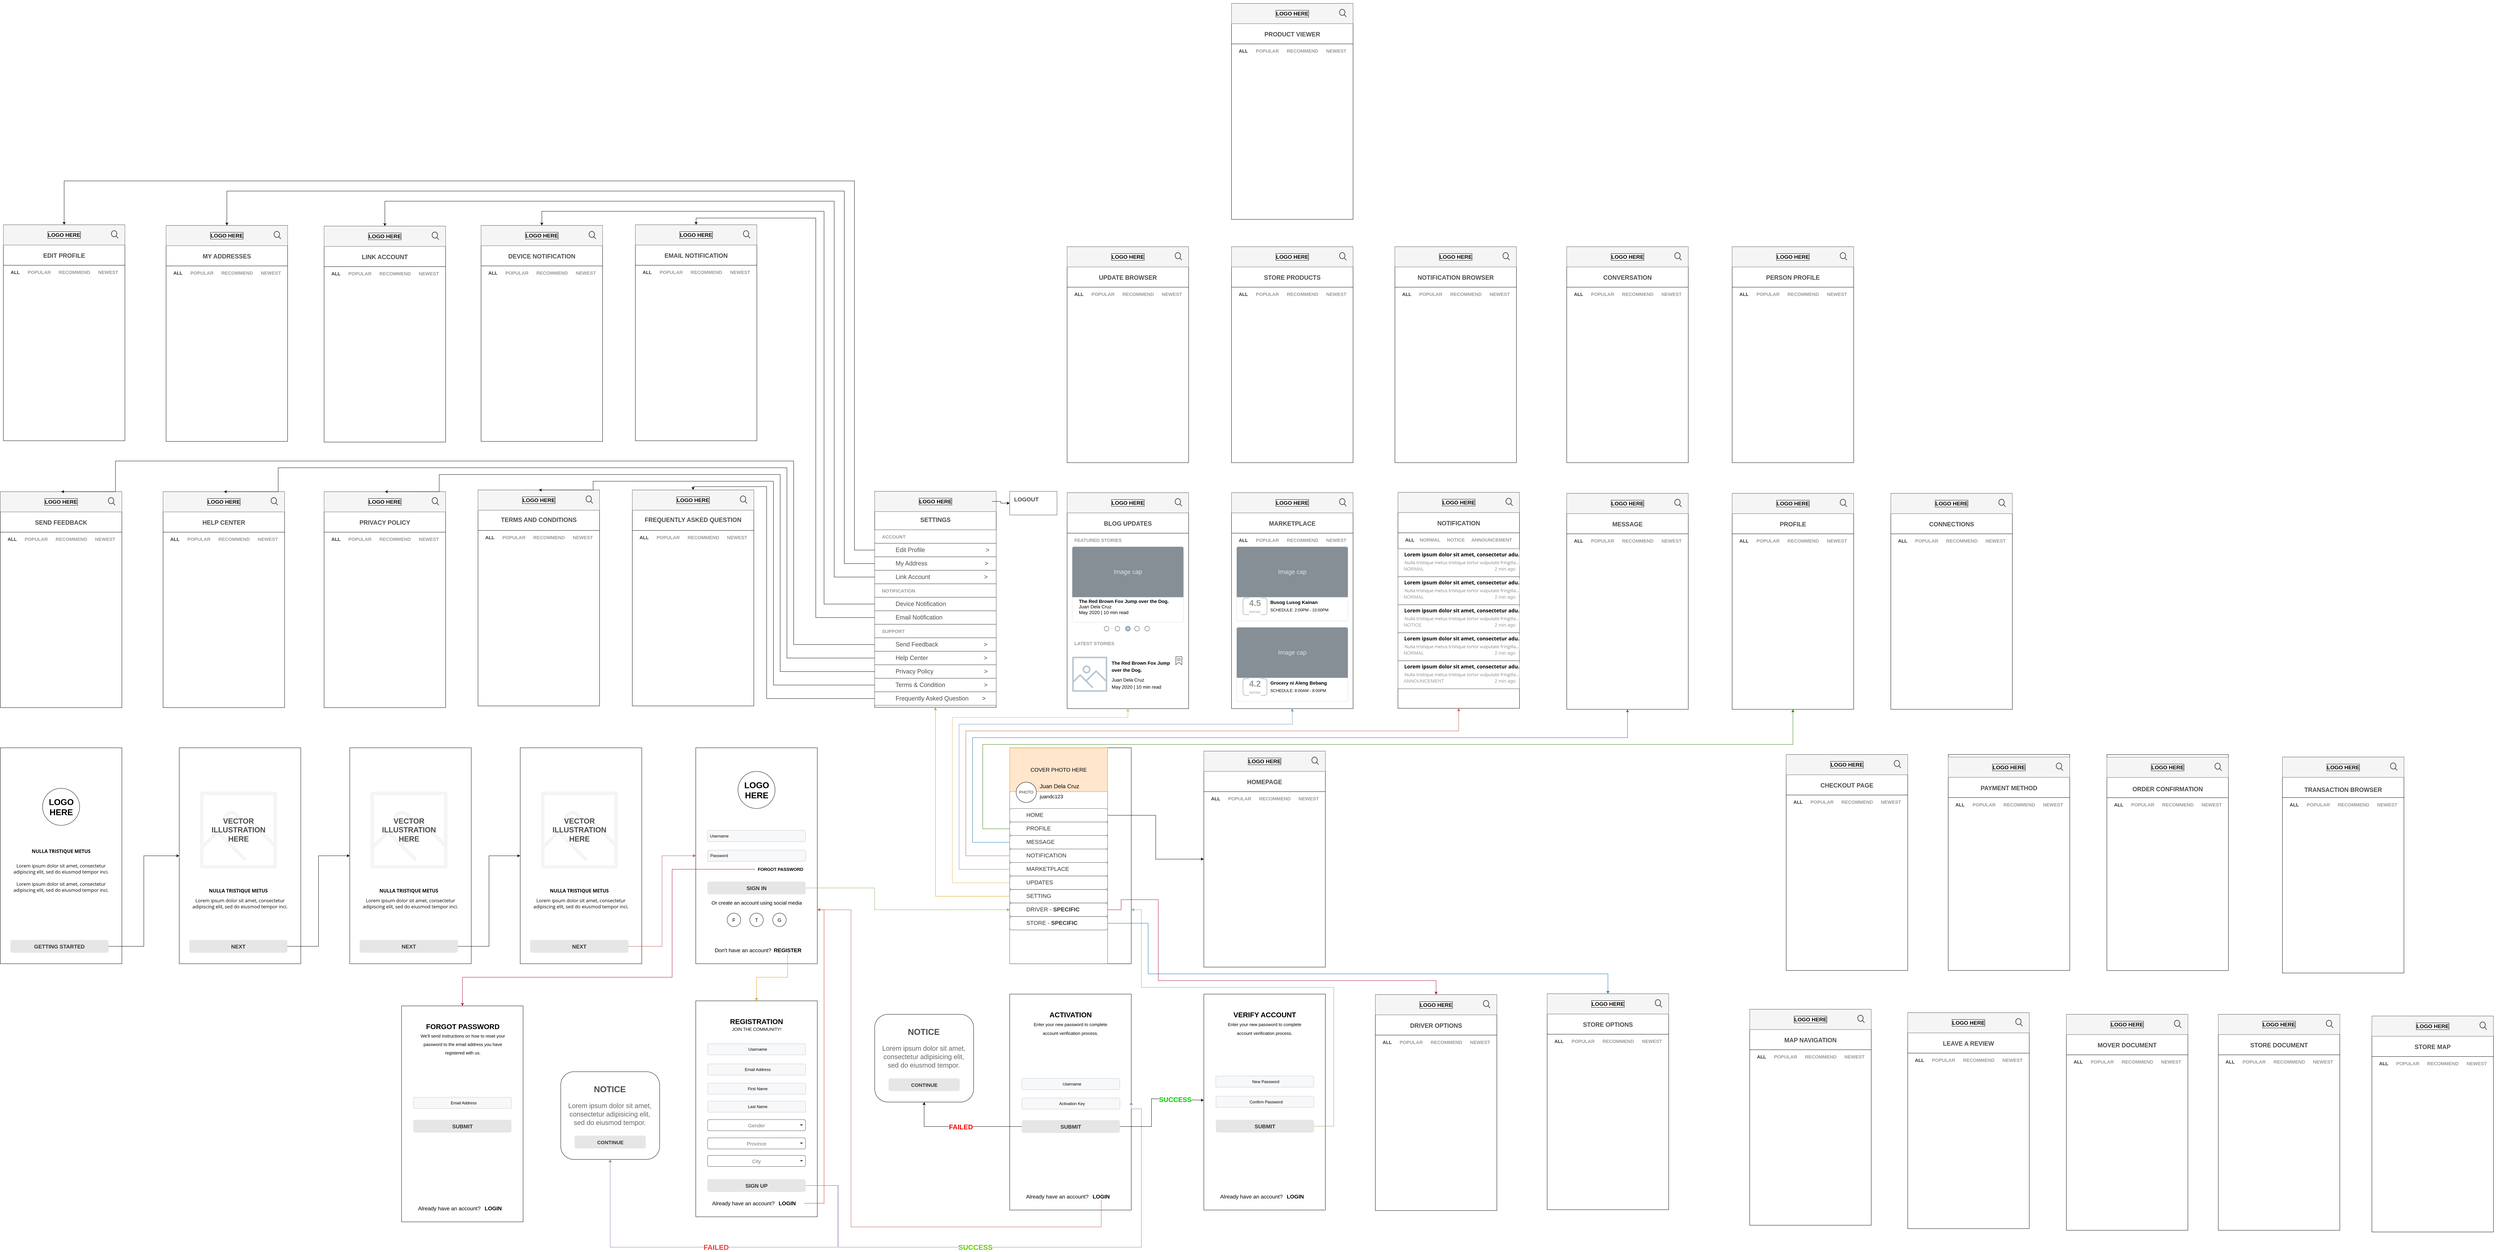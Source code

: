 <mxfile version="13.1.11" type="device"><diagram id="UMvGqudBYAqIhdivdioj" name="Page-1"><mxGraphModel dx="9660" dy="5765" grid="1" gridSize="10" guides="1" tooltips="1" connect="1" arrows="1" fold="1" page="1" pageScale="1" pageWidth="850" pageHeight="1100" math="0" shadow="0"><root><mxCell id="0"/><mxCell id="1" parent="0"/><mxCell id="rJNmnEfmWvyb9yNH5MZ_-18" value="" style="group" parent="1" vertex="1" connectable="0"><mxGeometry x="-290" y="440.18" width="360" height="640" as="geometry"/></mxCell><mxCell id="rJNmnEfmWvyb9yNH5MZ_-2" value="" style="rounded=0;whiteSpace=wrap;html=1;rotation=90;" parent="rJNmnEfmWvyb9yNH5MZ_-18" vertex="1"><mxGeometry x="-140.0" y="140" width="640" height="360" as="geometry"/></mxCell><mxCell id="rJNmnEfmWvyb9yNH5MZ_-3" value="" style="ellipse;whiteSpace=wrap;html=1;aspect=fixed;" parent="rJNmnEfmWvyb9yNH5MZ_-18" vertex="1"><mxGeometry x="125.0" y="70" width="110" height="110" as="geometry"/></mxCell><mxCell id="rJNmnEfmWvyb9yNH5MZ_-4" value="LOGO HERE" style="text;html=1;strokeColor=none;fillColor=none;align=center;verticalAlign=middle;whiteSpace=wrap;rounded=0;fontStyle=1;fontSize=25;" parent="rJNmnEfmWvyb9yNH5MZ_-18" vertex="1"><mxGeometry x="133" y="87.5" width="95" height="75" as="geometry"/></mxCell><mxCell id="rJNmnEfmWvyb9yNH5MZ_-8" value="Username" style="rounded=1;arcSize=9;fillColor=#F7F8F9;align=left;spacingLeft=5;strokeColor=#DEE1E6;html=1;strokeWidth=2;fontSize=12" parent="rJNmnEfmWvyb9yNH5MZ_-18" vertex="1"><mxGeometry x="35.0" y="245" width="290" height="33" as="geometry"/></mxCell><mxCell id="rJNmnEfmWvyb9yNH5MZ_-9" value="Password" style="rounded=1;arcSize=9;fillColor=#F7F8F9;align=left;spacingLeft=5;strokeColor=#DEE1E6;html=1;strokeWidth=2;fontSize=12" parent="rJNmnEfmWvyb9yNH5MZ_-18" vertex="1"><mxGeometry x="35.5" y="303.5" width="290" height="33" as="geometry"/></mxCell><mxCell id="rJNmnEfmWvyb9yNH5MZ_-10" value="&lt;font style=&quot;font-size: 13px;&quot;&gt;FORGOT PASSWORD&lt;/font&gt;" style="text;html=1;strokeColor=none;fillColor=none;align=center;verticalAlign=middle;whiteSpace=wrap;rounded=0;fontSize=13;fontStyle=1" parent="rJNmnEfmWvyb9yNH5MZ_-18" vertex="1"><mxGeometry x="175.5" y="350" width="150" height="20" as="geometry"/></mxCell><mxCell id="rJNmnEfmWvyb9yNH5MZ_-11" value="SIGN IN" style="rounded=1;html=1;shadow=0;dashed=0;whiteSpace=wrap;fontSize=16;fillColor=#E6E6E6;align=center;strokeColor=#E6E6E6;fontColor=#333333;fontStyle=1" parent="rJNmnEfmWvyb9yNH5MZ_-18" vertex="1"><mxGeometry x="35.0" y="397" width="290" height="36.88" as="geometry"/></mxCell><mxCell id="rJNmnEfmWvyb9yNH5MZ_-12" value="Don't have an account?" style="text;html=1;strokeColor=none;fillColor=none;align=center;verticalAlign=middle;whiteSpace=wrap;rounded=0;fontSize=16;fontStyle=0" parent="rJNmnEfmWvyb9yNH5MZ_-18" vertex="1"><mxGeometry x="45.0" y="590" width="190" height="20" as="geometry"/></mxCell><mxCell id="rJNmnEfmWvyb9yNH5MZ_-13" value="REGISTER" style="text;html=1;strokeColor=none;fillColor=none;align=center;verticalAlign=middle;whiteSpace=wrap;rounded=0;fontSize=16;fontStyle=1" parent="rJNmnEfmWvyb9yNH5MZ_-18" vertex="1"><mxGeometry x="222.0" y="590" width="100" height="20" as="geometry"/></mxCell><mxCell id="rJNmnEfmWvyb9yNH5MZ_-14" value="Or create an account using social media" style="text;html=1;strokeColor=none;fillColor=none;align=center;verticalAlign=middle;whiteSpace=wrap;rounded=0;fontSize=15;fontStyle=0" parent="rJNmnEfmWvyb9yNH5MZ_-18" vertex="1"><mxGeometry x="40.0" y="449" width="280.5" height="20" as="geometry"/></mxCell><mxCell id="rJNmnEfmWvyb9yNH5MZ_-15" value="T" style="ellipse;whiteSpace=wrap;html=1;aspect=fixed;fontSize=15;" parent="rJNmnEfmWvyb9yNH5MZ_-18" vertex="1"><mxGeometry x="160.0" y="490" width="40" height="40" as="geometry"/></mxCell><mxCell id="rJNmnEfmWvyb9yNH5MZ_-16" value="G" style="ellipse;whiteSpace=wrap;html=1;aspect=fixed;fontSize=15;" parent="rJNmnEfmWvyb9yNH5MZ_-18" vertex="1"><mxGeometry x="228.0" y="490" width="40" height="40" as="geometry"/></mxCell><mxCell id="rJNmnEfmWvyb9yNH5MZ_-17" value="F" style="ellipse;whiteSpace=wrap;html=1;aspect=fixed;fontSize=15;" parent="rJNmnEfmWvyb9yNH5MZ_-18" vertex="1"><mxGeometry x="93.0" y="490" width="40" height="40" as="geometry"/></mxCell><mxCell id="rJNmnEfmWvyb9yNH5MZ_-37" value="" style="group" parent="1" vertex="1" connectable="0"><mxGeometry x="-810" y="440.18" width="360" height="640" as="geometry"/></mxCell><mxCell id="rJNmnEfmWvyb9yNH5MZ_-38" value="" style="group" parent="rJNmnEfmWvyb9yNH5MZ_-37" vertex="1" connectable="0"><mxGeometry x="-505" width="360" height="640" as="geometry"/></mxCell><mxCell id="rJNmnEfmWvyb9yNH5MZ_-39" value="" style="rounded=0;whiteSpace=wrap;html=1;rotation=90;" parent="rJNmnEfmWvyb9yNH5MZ_-38" vertex="1"><mxGeometry x="-140.0" y="140" width="640" height="360" as="geometry"/></mxCell><mxCell id="rJNmnEfmWvyb9yNH5MZ_-40" value="" style="outlineConnect=0;fontColor=#333333;fillColor=#f5f5f5;strokeColor=#666666;dashed=0;verticalLabelPosition=bottom;verticalAlign=top;align=center;html=1;fontSize=12;fontStyle=0;aspect=fixed;pointerEvents=1;shape=mxgraph.aws4.container_registry_image;" parent="rJNmnEfmWvyb9yNH5MZ_-38" vertex="1"><mxGeometry x="61.5" y="130" width="228" height="228" as="geometry"/></mxCell><mxCell id="rJNmnEfmWvyb9yNH5MZ_-41" value="VECTOR&lt;br style=&quot;font-size: 22px;&quot;&gt;ILLUSTRATION&lt;br style=&quot;font-size: 22px;&quot;&gt;HERE" style="text;html=1;strokeColor=none;fillColor=none;align=center;verticalAlign=middle;whiteSpace=wrap;rounded=0;fontStyle=1;fontSize=22;fontColor=#4D4D4D;" parent="rJNmnEfmWvyb9yNH5MZ_-38" vertex="1"><mxGeometry x="67" y="179" width="217" height="130" as="geometry"/></mxCell><mxCell id="rJNmnEfmWvyb9yNH5MZ_-42" value="NEXT" style="rounded=1;html=1;shadow=0;dashed=0;whiteSpace=wrap;fontSize=16;fillColor=#E6E6E6;align=center;strokeColor=#E6E6E6;fontColor=#333333;fontStyle=1" parent="rJNmnEfmWvyb9yNH5MZ_-38" vertex="1"><mxGeometry x="30.0" y="570" width="290" height="36.88" as="geometry"/></mxCell><mxCell id="rJNmnEfmWvyb9yNH5MZ_-43" value="&lt;span style=&quot;font-family: &amp;#34;open sans&amp;#34; , &amp;#34;arial&amp;#34; , sans-serif ; font-size: 14px ; text-align: justify ; background-color: rgb(255 , 255 , 255)&quot;&gt;Lorem ipsum dolor sit amet, consectetur adipiscing elit, sed do eiusmod tempor inci.&lt;/span&gt;" style="text;html=1;strokeColor=none;fillColor=none;align=center;verticalAlign=middle;whiteSpace=wrap;rounded=0;fontSize=15;fontStyle=0" parent="rJNmnEfmWvyb9yNH5MZ_-38" vertex="1"><mxGeometry x="30" y="435" width="300" height="51" as="geometry"/></mxCell><mxCell id="rJNmnEfmWvyb9yNH5MZ_-44" value="&lt;span style=&quot;font-family: &amp;quot;open sans&amp;quot;, arial, sans-serif; font-size: 14px; text-align: justify; background-color: rgb(255, 255, 255);&quot;&gt;NULLA TRISTIQUE METUS&lt;/span&gt;" style="text;html=1;strokeColor=none;fillColor=none;align=center;verticalAlign=middle;whiteSpace=wrap;rounded=0;fontSize=15;fontStyle=1" parent="rJNmnEfmWvyb9yNH5MZ_-38" vertex="1"><mxGeometry x="45" y="407" width="260" height="32" as="geometry"/></mxCell><mxCell id="rJNmnEfmWvyb9yNH5MZ_-45" value="" style="group" parent="rJNmnEfmWvyb9yNH5MZ_-37" vertex="1" connectable="0"><mxGeometry x="-1010" width="360" height="640" as="geometry"/></mxCell><mxCell id="rJNmnEfmWvyb9yNH5MZ_-46" value="" style="rounded=0;whiteSpace=wrap;html=1;rotation=90;" parent="rJNmnEfmWvyb9yNH5MZ_-45" vertex="1"><mxGeometry x="-140.0" y="140" width="640" height="360" as="geometry"/></mxCell><mxCell id="rJNmnEfmWvyb9yNH5MZ_-47" value="" style="outlineConnect=0;fontColor=#333333;fillColor=#f5f5f5;strokeColor=#666666;dashed=0;verticalLabelPosition=bottom;verticalAlign=top;align=center;html=1;fontSize=12;fontStyle=0;aspect=fixed;pointerEvents=1;shape=mxgraph.aws4.container_registry_image;" parent="rJNmnEfmWvyb9yNH5MZ_-45" vertex="1"><mxGeometry x="61.5" y="130" width="228" height="228" as="geometry"/></mxCell><mxCell id="rJNmnEfmWvyb9yNH5MZ_-48" value="VECTOR&lt;br style=&quot;font-size: 22px;&quot;&gt;ILLUSTRATION&lt;br style=&quot;font-size: 22px;&quot;&gt;HERE" style="text;html=1;strokeColor=none;fillColor=none;align=center;verticalAlign=middle;whiteSpace=wrap;rounded=0;fontStyle=1;fontSize=22;fontColor=#4D4D4D;" parent="rJNmnEfmWvyb9yNH5MZ_-45" vertex="1"><mxGeometry x="67" y="179" width="217" height="130" as="geometry"/></mxCell><mxCell id="rJNmnEfmWvyb9yNH5MZ_-49" value="NEXT" style="rounded=1;html=1;shadow=0;dashed=0;whiteSpace=wrap;fontSize=16;fillColor=#E6E6E6;align=center;strokeColor=#E6E6E6;fontColor=#333333;fontStyle=1" parent="rJNmnEfmWvyb9yNH5MZ_-45" vertex="1"><mxGeometry x="30.0" y="570" width="290" height="36.88" as="geometry"/></mxCell><mxCell id="rJNmnEfmWvyb9yNH5MZ_-50" value="&lt;span style=&quot;font-family: &amp;#34;open sans&amp;#34; , &amp;#34;arial&amp;#34; , sans-serif ; font-size: 14px ; text-align: justify ; background-color: rgb(255 , 255 , 255)&quot;&gt;Lorem ipsum dolor sit amet, consectetur adipiscing elit, sed do eiusmod tempor inci.&lt;/span&gt;" style="text;html=1;strokeColor=none;fillColor=none;align=center;verticalAlign=middle;whiteSpace=wrap;rounded=0;fontSize=15;fontStyle=0" parent="rJNmnEfmWvyb9yNH5MZ_-45" vertex="1"><mxGeometry x="30" y="435" width="300" height="51" as="geometry"/></mxCell><mxCell id="rJNmnEfmWvyb9yNH5MZ_-51" value="&lt;span style=&quot;font-family: &amp;quot;open sans&amp;quot;, arial, sans-serif; font-size: 14px; text-align: justify; background-color: rgb(255, 255, 255);&quot;&gt;NULLA TRISTIQUE METUS&lt;/span&gt;" style="text;html=1;strokeColor=none;fillColor=none;align=center;verticalAlign=middle;whiteSpace=wrap;rounded=0;fontSize=15;fontStyle=1" parent="rJNmnEfmWvyb9yNH5MZ_-45" vertex="1"><mxGeometry x="45" y="407" width="260" height="32" as="geometry"/></mxCell><mxCell id="rJNmnEfmWvyb9yNH5MZ_-52" value="" style="group" parent="rJNmnEfmWvyb9yNH5MZ_-37" vertex="1" connectable="0"><mxGeometry x="-1540" width="360" height="640" as="geometry"/></mxCell><mxCell id="rJNmnEfmWvyb9yNH5MZ_-53" value="" style="rounded=0;whiteSpace=wrap;html=1;rotation=90;" parent="rJNmnEfmWvyb9yNH5MZ_-52" vertex="1"><mxGeometry x="-140.0" y="140" width="640" height="360" as="geometry"/></mxCell><mxCell id="rJNmnEfmWvyb9yNH5MZ_-56" value="GETTING STARTED" style="rounded=1;html=1;shadow=0;dashed=0;whiteSpace=wrap;fontSize=16;fillColor=#E6E6E6;align=center;strokeColor=#E6E6E6;fontColor=#333333;fontStyle=1" parent="rJNmnEfmWvyb9yNH5MZ_-52" vertex="1"><mxGeometry x="30.0" y="570" width="290" height="36.88" as="geometry"/></mxCell><mxCell id="rJNmnEfmWvyb9yNH5MZ_-57" value="&lt;span style=&quot;font-family: &amp;#34;open sans&amp;#34; , &amp;#34;arial&amp;#34; , sans-serif ; font-size: 14px ; text-align: justify ; background-color: rgb(255 , 255 , 255)&quot;&gt;Lorem ipsum dolor sit amet, consectetur adipiscing elit, sed do eiusmod tempor inci.&lt;br&gt;&lt;br&gt;&lt;/span&gt;&lt;span style=&quot;font-family: &amp;#34;open sans&amp;#34; , &amp;#34;arial&amp;#34; , sans-serif ; font-size: 14px ; text-align: justify ; background-color: rgb(255 , 255 , 255)&quot;&gt;Lorem ipsum dolor sit amet, consectetur adipiscing elit, sed do eiusmod tempor inci.&lt;/span&gt;&lt;span style=&quot;font-family: &amp;#34;open sans&amp;#34; , &amp;#34;arial&amp;#34; , sans-serif ; font-size: 14px ; text-align: justify ; background-color: rgb(255 , 255 , 255)&quot;&gt;&lt;br&gt;&lt;/span&gt;" style="text;html=1;strokeColor=none;fillColor=none;align=center;verticalAlign=middle;whiteSpace=wrap;rounded=0;fontSize=15;fontStyle=0" parent="rJNmnEfmWvyb9yNH5MZ_-52" vertex="1"><mxGeometry x="30" y="330" width="300" height="110" as="geometry"/></mxCell><mxCell id="rJNmnEfmWvyb9yNH5MZ_-58" value="&lt;span style=&quot;font-family: &amp;quot;open sans&amp;quot;, arial, sans-serif; font-size: 14px; text-align: justify; background-color: rgb(255, 255, 255);&quot;&gt;NULLA TRISTIQUE METUS&lt;/span&gt;" style="text;html=1;strokeColor=none;fillColor=none;align=center;verticalAlign=middle;whiteSpace=wrap;rounded=0;fontSize=15;fontStyle=1" parent="rJNmnEfmWvyb9yNH5MZ_-52" vertex="1"><mxGeometry x="50" y="290" width="260" height="32" as="geometry"/></mxCell><mxCell id="rJNmnEfmWvyb9yNH5MZ_-59" value="" style="ellipse;whiteSpace=wrap;html=1;aspect=fixed;" parent="rJNmnEfmWvyb9yNH5MZ_-52" vertex="1"><mxGeometry x="125" y="120" width="110" height="110" as="geometry"/></mxCell><mxCell id="rJNmnEfmWvyb9yNH5MZ_-60" value="LOGO HERE" style="text;html=1;strokeColor=none;fillColor=none;align=center;verticalAlign=middle;whiteSpace=wrap;rounded=0;fontStyle=1;fontSize=25;" parent="rJNmnEfmWvyb9yNH5MZ_-52" vertex="1"><mxGeometry x="132.5" y="137.5" width="95" height="75" as="geometry"/></mxCell><mxCell id="rJNmnEfmWvyb9yNH5MZ_-65" style="edgeStyle=orthogonalEdgeStyle;rounded=0;orthogonalLoop=1;jettySize=auto;html=1;fontSize=22;fontColor=#4D4D4D;" parent="rJNmnEfmWvyb9yNH5MZ_-37" source="rJNmnEfmWvyb9yNH5MZ_-56" target="rJNmnEfmWvyb9yNH5MZ_-46" edge="1"><mxGeometry relative="1" as="geometry"/></mxCell><mxCell id="rJNmnEfmWvyb9yNH5MZ_-66" style="edgeStyle=orthogonalEdgeStyle;rounded=0;orthogonalLoop=1;jettySize=auto;html=1;entryX=0.5;entryY=1;entryDx=0;entryDy=0;fontSize=22;fontColor=#4D4D4D;" parent="rJNmnEfmWvyb9yNH5MZ_-37" source="rJNmnEfmWvyb9yNH5MZ_-49" target="rJNmnEfmWvyb9yNH5MZ_-39" edge="1"><mxGeometry relative="1" as="geometry"/></mxCell><mxCell id="rJNmnEfmWvyb9yNH5MZ_-69" value="" style="group" parent="rJNmnEfmWvyb9yNH5MZ_-37" vertex="1" connectable="0"><mxGeometry width="360" height="640" as="geometry"/></mxCell><mxCell id="rJNmnEfmWvyb9yNH5MZ_-70" value="" style="rounded=0;whiteSpace=wrap;html=1;rotation=90;" parent="rJNmnEfmWvyb9yNH5MZ_-69" vertex="1"><mxGeometry x="-140.0" y="140" width="640" height="360" as="geometry"/></mxCell><mxCell id="rJNmnEfmWvyb9yNH5MZ_-71" value="" style="outlineConnect=0;fontColor=#333333;fillColor=#f5f5f5;strokeColor=#666666;dashed=0;verticalLabelPosition=bottom;verticalAlign=top;align=center;html=1;fontSize=12;fontStyle=0;aspect=fixed;pointerEvents=1;shape=mxgraph.aws4.container_registry_image;" parent="rJNmnEfmWvyb9yNH5MZ_-69" vertex="1"><mxGeometry x="61.5" y="130" width="228" height="228" as="geometry"/></mxCell><mxCell id="rJNmnEfmWvyb9yNH5MZ_-72" value="VECTOR&lt;br style=&quot;font-size: 22px;&quot;&gt;ILLUSTRATION&lt;br style=&quot;font-size: 22px;&quot;&gt;HERE" style="text;html=1;strokeColor=none;fillColor=none;align=center;verticalAlign=middle;whiteSpace=wrap;rounded=0;fontStyle=1;fontSize=22;fontColor=#4D4D4D;" parent="rJNmnEfmWvyb9yNH5MZ_-69" vertex="1"><mxGeometry x="67" y="179" width="217" height="130" as="geometry"/></mxCell><mxCell id="rJNmnEfmWvyb9yNH5MZ_-73" value="NEXT" style="rounded=1;html=1;shadow=0;dashed=0;whiteSpace=wrap;fontSize=16;fillColor=#E6E6E6;align=center;strokeColor=#E6E6E6;fontColor=#333333;fontStyle=1" parent="rJNmnEfmWvyb9yNH5MZ_-69" vertex="1"><mxGeometry x="30.0" y="570" width="290" height="36.88" as="geometry"/></mxCell><mxCell id="rJNmnEfmWvyb9yNH5MZ_-74" value="&lt;span style=&quot;font-family: &amp;#34;open sans&amp;#34; , &amp;#34;arial&amp;#34; , sans-serif ; font-size: 14px ; text-align: justify ; background-color: rgb(255 , 255 , 255)&quot;&gt;Lorem ipsum dolor sit amet, consectetur adipiscing elit, sed do eiusmod tempor inci.&lt;/span&gt;" style="text;html=1;strokeColor=none;fillColor=none;align=center;verticalAlign=middle;whiteSpace=wrap;rounded=0;fontSize=15;fontStyle=0" parent="rJNmnEfmWvyb9yNH5MZ_-69" vertex="1"><mxGeometry x="30" y="435" width="300" height="51" as="geometry"/></mxCell><mxCell id="rJNmnEfmWvyb9yNH5MZ_-75" value="&lt;span style=&quot;font-family: &amp;quot;open sans&amp;quot;, arial, sans-serif; font-size: 14px; text-align: justify; background-color: rgb(255, 255, 255);&quot;&gt;NULLA TRISTIQUE METUS&lt;/span&gt;" style="text;html=1;strokeColor=none;fillColor=none;align=center;verticalAlign=middle;whiteSpace=wrap;rounded=0;fontSize=15;fontStyle=1" parent="rJNmnEfmWvyb9yNH5MZ_-69" vertex="1"><mxGeometry x="45" y="407" width="260" height="32" as="geometry"/></mxCell><mxCell id="rJNmnEfmWvyb9yNH5MZ_-76" style="edgeStyle=orthogonalEdgeStyle;rounded=0;orthogonalLoop=1;jettySize=auto;html=1;fontSize=22;fontColor=#4D4D4D;" parent="rJNmnEfmWvyb9yNH5MZ_-37" source="rJNmnEfmWvyb9yNH5MZ_-42" target="rJNmnEfmWvyb9yNH5MZ_-70" edge="1"><mxGeometry relative="1" as="geometry"/></mxCell><mxCell id="rJNmnEfmWvyb9yNH5MZ_-77" style="edgeStyle=orthogonalEdgeStyle;rounded=0;orthogonalLoop=1;jettySize=auto;html=1;entryX=0.5;entryY=1;entryDx=0;entryDy=0;fontSize=22;fontColor=#4D4D4D;fillColor=#f8cecc;strokeColor=#b85450;" parent="1" source="rJNmnEfmWvyb9yNH5MZ_-73" target="rJNmnEfmWvyb9yNH5MZ_-2" edge="1"><mxGeometry relative="1" as="geometry"/></mxCell><mxCell id="rJNmnEfmWvyb9yNH5MZ_-78" value="" style="group" parent="1" vertex="1" connectable="0"><mxGeometry x="-290" y="1190.18" width="360" height="640" as="geometry"/></mxCell><mxCell id="rJNmnEfmWvyb9yNH5MZ_-79" value="" style="rounded=0;whiteSpace=wrap;html=1;rotation=90;" parent="rJNmnEfmWvyb9yNH5MZ_-78" vertex="1"><mxGeometry x="-140.0" y="140" width="640" height="360" as="geometry"/></mxCell><mxCell id="rJNmnEfmWvyb9yNH5MZ_-82" value="Username" style="rounded=1;arcSize=9;fillColor=#F7F8F9;align=center;spacingLeft=5;strokeColor=#DEE1E6;html=1;strokeWidth=2;fontSize=12" parent="rJNmnEfmWvyb9yNH5MZ_-78" vertex="1"><mxGeometry x="35.0" y="127" width="290" height="33" as="geometry"/></mxCell><mxCell id="rJNmnEfmWvyb9yNH5MZ_-85" value="SIGN UP" style="rounded=1;html=1;shadow=0;dashed=0;whiteSpace=wrap;fontSize=16;fillColor=#E6E6E6;align=center;strokeColor=#E6E6E6;fontColor=#333333;fontStyle=1" parent="rJNmnEfmWvyb9yNH5MZ_-78" vertex="1"><mxGeometry x="35.0" y="529" width="290" height="36.88" as="geometry"/></mxCell><mxCell id="rJNmnEfmWvyb9yNH5MZ_-86" value="Already have an account?" style="text;html=1;strokeColor=none;fillColor=none;align=center;verticalAlign=middle;whiteSpace=wrap;rounded=0;fontSize=16;fontStyle=0" parent="rJNmnEfmWvyb9yNH5MZ_-78" vertex="1"><mxGeometry x="46.0" y="590" width="190" height="20" as="geometry"/></mxCell><mxCell id="rJNmnEfmWvyb9yNH5MZ_-87" value="LOGIN" style="text;html=1;strokeColor=none;fillColor=none;align=center;verticalAlign=middle;whiteSpace=wrap;rounded=0;fontSize=16;fontStyle=1" parent="rJNmnEfmWvyb9yNH5MZ_-78" vertex="1"><mxGeometry x="221.0" y="590" width="100" height="20" as="geometry"/></mxCell><mxCell id="rJNmnEfmWvyb9yNH5MZ_-92" value="REGISTRATION" style="text;html=1;strokeColor=none;fillColor=none;align=center;verticalAlign=middle;whiteSpace=wrap;rounded=0;fontSize=21;fontStyle=1" parent="rJNmnEfmWvyb9yNH5MZ_-78" vertex="1"><mxGeometry x="95" y="41" width="170" height="40" as="geometry"/></mxCell><mxCell id="rJNmnEfmWvyb9yNH5MZ_-93" value="&lt;font style=&quot;font-size: 13px&quot;&gt;JOIN THE COMMUNITY!&lt;/font&gt;" style="text;html=1;strokeColor=none;fillColor=none;align=center;verticalAlign=middle;whiteSpace=wrap;rounded=0;fontSize=21;fontStyle=0" parent="rJNmnEfmWvyb9yNH5MZ_-78" vertex="1"><mxGeometry x="97.75" y="61" width="164.5" height="40" as="geometry"/></mxCell><mxCell id="rJNmnEfmWvyb9yNH5MZ_-94" value="Email Address" style="rounded=1;arcSize=9;fillColor=#F7F8F9;align=center;spacingLeft=5;strokeColor=#DEE1E6;html=1;strokeWidth=2;fontSize=12" parent="rJNmnEfmWvyb9yNH5MZ_-78" vertex="1"><mxGeometry x="35.5" y="187" width="290" height="33" as="geometry"/></mxCell><mxCell id="rJNmnEfmWvyb9yNH5MZ_-95" value="First Name" style="rounded=1;arcSize=9;fillColor=#F7F8F9;align=center;spacingLeft=5;strokeColor=#DEE1E6;html=1;strokeWidth=2;fontSize=12" parent="rJNmnEfmWvyb9yNH5MZ_-78" vertex="1"><mxGeometry x="35.5" y="244" width="290" height="33" as="geometry"/></mxCell><mxCell id="rJNmnEfmWvyb9yNH5MZ_-96" value="Last Name" style="rounded=1;arcSize=9;fillColor=#F7F8F9;align=center;spacingLeft=5;strokeColor=#DEE1E6;html=1;strokeWidth=2;fontSize=12" parent="rJNmnEfmWvyb9yNH5MZ_-78" vertex="1"><mxGeometry x="35.5" y="297" width="290" height="33" as="geometry"/></mxCell><mxCell id="rJNmnEfmWvyb9yNH5MZ_-97" value="&lt;font style=&quot;font-size: 15px&quot;&gt;Gender&lt;/font&gt;" style="html=1;shadow=0;dashed=0;shape=mxgraph.bootstrap.rrect;rSize=5;strokeColor=#505050;strokeWidth=1;fillColor=#ffffff;fontColor=#777777;whiteSpace=wrap;align=center;verticalAlign=middle;fontStyle=0;fontSize=18;spacing=20;" parent="rJNmnEfmWvyb9yNH5MZ_-78" vertex="1"><mxGeometry x="35" y="352" width="290" height="33" as="geometry"/></mxCell><mxCell id="rJNmnEfmWvyb9yNH5MZ_-98" value="" style="shape=triangle;direction=south;fillColor=#495057;strokeColor=none;perimeter=none;" parent="rJNmnEfmWvyb9yNH5MZ_-97" vertex="1"><mxGeometry x="1" y="0.5" width="10" height="5" relative="1" as="geometry"><mxPoint x="-17" y="-2.5" as="offset"/></mxGeometry></mxCell><mxCell id="rJNmnEfmWvyb9yNH5MZ_-102" value="&lt;span style=&quot;font-size: 15px&quot;&gt;Province&lt;/span&gt;" style="html=1;shadow=0;dashed=0;shape=mxgraph.bootstrap.rrect;rSize=5;strokeColor=#505050;strokeWidth=1;fillColor=#ffffff;fontColor=#777777;whiteSpace=wrap;align=center;verticalAlign=middle;fontStyle=0;fontSize=18;spacing=20;" parent="rJNmnEfmWvyb9yNH5MZ_-78" vertex="1"><mxGeometry x="35" y="406" width="290" height="33" as="geometry"/></mxCell><mxCell id="rJNmnEfmWvyb9yNH5MZ_-103" value="" style="shape=triangle;direction=south;fillColor=#495057;strokeColor=none;perimeter=none;" parent="rJNmnEfmWvyb9yNH5MZ_-102" vertex="1"><mxGeometry x="1" y="0.5" width="10" height="5" relative="1" as="geometry"><mxPoint x="-17" y="-2.5" as="offset"/></mxGeometry></mxCell><mxCell id="rJNmnEfmWvyb9yNH5MZ_-104" value="&lt;span style=&quot;font-size: 15px&quot;&gt;City&lt;/span&gt;" style="html=1;shadow=0;dashed=0;shape=mxgraph.bootstrap.rrect;rSize=5;strokeColor=#505050;strokeWidth=1;fillColor=#ffffff;fontColor=#777777;whiteSpace=wrap;align=center;verticalAlign=middle;fontStyle=0;fontSize=18;spacing=20;" parent="rJNmnEfmWvyb9yNH5MZ_-78" vertex="1"><mxGeometry x="35" y="458" width="290" height="33" as="geometry"/></mxCell><mxCell id="rJNmnEfmWvyb9yNH5MZ_-105" value="" style="shape=triangle;direction=south;fillColor=#495057;strokeColor=none;perimeter=none;" parent="rJNmnEfmWvyb9yNH5MZ_-104" vertex="1"><mxGeometry x="1" y="0.5" width="10" height="5" relative="1" as="geometry"><mxPoint x="-17" y="-2.5" as="offset"/></mxGeometry></mxCell><mxCell id="rJNmnEfmWvyb9yNH5MZ_-99" style="edgeStyle=orthogonalEdgeStyle;rounded=0;orthogonalLoop=1;jettySize=auto;html=1;entryX=0;entryY=0.5;entryDx=0;entryDy=0;fontSize=21;fontColor=#FF8000;fillColor=#ffe6cc;strokeColor=#d79b00;" parent="1" source="rJNmnEfmWvyb9yNH5MZ_-13" target="rJNmnEfmWvyb9yNH5MZ_-79" edge="1"><mxGeometry relative="1" as="geometry"/></mxCell><mxCell id="rJNmnEfmWvyb9yNH5MZ_-107" style="edgeStyle=orthogonalEdgeStyle;rounded=0;orthogonalLoop=1;jettySize=auto;html=1;entryX=0.75;entryY=0;entryDx=0;entryDy=0;fontSize=21;fontColor=#4D4D4D;fillColor=#fa6800;strokeColor=#C73500;" parent="1" source="rJNmnEfmWvyb9yNH5MZ_-87" target="rJNmnEfmWvyb9yNH5MZ_-2" edge="1"><mxGeometry relative="1" as="geometry"><Array as="points"><mxPoint x="90" y="1790.18"/><mxPoint x="90" y="920.18"/></Array></mxGeometry></mxCell><mxCell id="rJNmnEfmWvyb9yNH5MZ_-138" value="" style="group" parent="1" vertex="1" connectable="0"><mxGeometry x="640" y="1170.18" width="360" height="640" as="geometry"/></mxCell><mxCell id="rJNmnEfmWvyb9yNH5MZ_-139" value="" style="rounded=0;whiteSpace=wrap;html=1;rotation=90;" parent="rJNmnEfmWvyb9yNH5MZ_-138" vertex="1"><mxGeometry x="-140.0" y="140" width="640" height="360" as="geometry"/></mxCell><mxCell id="rJNmnEfmWvyb9yNH5MZ_-140" value="Activation Key" style="rounded=1;arcSize=9;fillColor=#F7F8F9;align=center;spacingLeft=5;strokeColor=#DEE1E6;html=1;strokeWidth=2;fontSize=12" parent="rJNmnEfmWvyb9yNH5MZ_-138" vertex="1"><mxGeometry x="36.5" y="308" width="290" height="33" as="geometry"/></mxCell><mxCell id="rJNmnEfmWvyb9yNH5MZ_-141" value="SUBMIT" style="rounded=1;html=1;shadow=0;dashed=0;whiteSpace=wrap;fontSize=16;fillColor=#E6E6E6;align=center;strokeColor=#E6E6E6;fontColor=#333333;fontStyle=1" parent="rJNmnEfmWvyb9yNH5MZ_-138" vertex="1"><mxGeometry x="36.0" y="374" width="290" height="36.88" as="geometry"/></mxCell><mxCell id="rJNmnEfmWvyb9yNH5MZ_-142" value="Already have an account?" style="text;html=1;strokeColor=none;fillColor=none;align=center;verticalAlign=middle;whiteSpace=wrap;rounded=0;fontSize=16;fontStyle=0" parent="rJNmnEfmWvyb9yNH5MZ_-138" vertex="1"><mxGeometry x="46.0" y="590" width="190" height="20" as="geometry"/></mxCell><mxCell id="rJNmnEfmWvyb9yNH5MZ_-143" value="LOGIN" style="text;html=1;strokeColor=none;fillColor=none;align=center;verticalAlign=middle;whiteSpace=wrap;rounded=0;fontSize=16;fontStyle=1" parent="rJNmnEfmWvyb9yNH5MZ_-138" vertex="1"><mxGeometry x="221.0" y="590" width="100" height="20" as="geometry"/></mxCell><mxCell id="rJNmnEfmWvyb9yNH5MZ_-144" value="ACTIVATION" style="text;html=1;strokeColor=none;fillColor=none;align=center;verticalAlign=middle;whiteSpace=wrap;rounded=0;fontSize=21;fontStyle=1" parent="rJNmnEfmWvyb9yNH5MZ_-138" vertex="1"><mxGeometry x="72.5" y="41" width="215" height="40" as="geometry"/></mxCell><mxCell id="rJNmnEfmWvyb9yNH5MZ_-145" value="&lt;span style=&quot;font-size: 13px&quot;&gt;Enter your new password to complete account verification process.&lt;/span&gt;" style="text;html=1;strokeColor=none;fillColor=none;align=center;verticalAlign=middle;whiteSpace=wrap;rounded=0;fontSize=21;fontStyle=0" parent="rJNmnEfmWvyb9yNH5MZ_-138" vertex="1"><mxGeometry x="64.37" y="70" width="232.25" height="59" as="geometry"/></mxCell><mxCell id="JZDfDWkNIX_UO5MaZgjZ-14" value="Username" style="rounded=1;arcSize=9;fillColor=#F7F8F9;align=center;spacingLeft=5;strokeColor=#DEE1E6;html=1;strokeWidth=2;fontSize=12" vertex="1" parent="rJNmnEfmWvyb9yNH5MZ_-138"><mxGeometry x="36.0" y="250" width="290" height="33" as="geometry"/></mxCell><mxCell id="rJNmnEfmWvyb9yNH5MZ_-166" value="SUCCESS" style="edgeStyle=orthogonalEdgeStyle;rounded=0;orthogonalLoop=1;jettySize=auto;html=1;entryX=0.5;entryY=0;entryDx=0;entryDy=0;fontSize=21;fontColor=#66CC00;fillColor=#e1d5e7;strokeColor=#9673a6;fontStyle=1" parent="1" source="rJNmnEfmWvyb9yNH5MZ_-85" target="rJNmnEfmWvyb9yNH5MZ_-139" edge="1"><mxGeometry x="-0.162" relative="1" as="geometry"><Array as="points"><mxPoint x="133" y="1737.18"/><mxPoint x="133" y="1920.18"/><mxPoint x="1030" y="1920.18"/><mxPoint x="1030" y="1510.18"/><mxPoint x="1000" y="1510.18"/></Array><mxPoint as="offset"/></mxGeometry></mxCell><mxCell id="rJNmnEfmWvyb9yNH5MZ_-167" value="" style="group" parent="1" vertex="1" connectable="0"><mxGeometry x="-1161.5" y="1195.18" width="489.5" height="650" as="geometry"/></mxCell><mxCell id="rJNmnEfmWvyb9yNH5MZ_-157" value="" style="group" parent="rJNmnEfmWvyb9yNH5MZ_-167" vertex="1" connectable="0"><mxGeometry y="10" width="489.5" height="640" as="geometry"/></mxCell><mxCell id="rJNmnEfmWvyb9yNH5MZ_-158" value="" style="rounded=0;whiteSpace=wrap;html=1;rotation=90;" parent="rJNmnEfmWvyb9yNH5MZ_-157" vertex="1"><mxGeometry x="-140.0" y="140" width="640" height="360" as="geometry"/></mxCell><mxCell id="rJNmnEfmWvyb9yNH5MZ_-159" value="Email Address" style="rounded=1;arcSize=9;fillColor=#F7F8F9;align=center;spacingLeft=5;strokeColor=#DEE1E6;html=1;strokeWidth=2;fontSize=12" parent="rJNmnEfmWvyb9yNH5MZ_-157" vertex="1"><mxGeometry x="35.5" y="271" width="290" height="33" as="geometry"/></mxCell><mxCell id="rJNmnEfmWvyb9yNH5MZ_-160" value="SUBMIT" style="rounded=1;html=1;shadow=0;dashed=0;whiteSpace=wrap;fontSize=16;fillColor=#E6E6E6;align=center;strokeColor=#E6E6E6;fontColor=#333333;fontStyle=1" parent="rJNmnEfmWvyb9yNH5MZ_-157" vertex="1"><mxGeometry x="35.0" y="338" width="290" height="36.88" as="geometry"/></mxCell><mxCell id="rJNmnEfmWvyb9yNH5MZ_-161" value="Already have an account?" style="text;html=1;strokeColor=none;fillColor=none;align=center;verticalAlign=middle;whiteSpace=wrap;rounded=0;fontSize=16;fontStyle=0" parent="rJNmnEfmWvyb9yNH5MZ_-157" vertex="1"><mxGeometry x="46.0" y="590" width="190" height="20" as="geometry"/></mxCell><mxCell id="rJNmnEfmWvyb9yNH5MZ_-162" value="LOGIN" style="text;html=1;strokeColor=none;fillColor=none;align=center;verticalAlign=middle;whiteSpace=wrap;rounded=0;fontSize=16;fontStyle=1" parent="rJNmnEfmWvyb9yNH5MZ_-157" vertex="1"><mxGeometry x="221.0" y="590" width="100" height="20" as="geometry"/></mxCell><mxCell id="rJNmnEfmWvyb9yNH5MZ_-163" value="FORGOT PASSWORD" style="text;html=1;strokeColor=none;fillColor=none;align=center;verticalAlign=middle;whiteSpace=wrap;rounded=0;fontSize=21;fontStyle=1" parent="rJNmnEfmWvyb9yNH5MZ_-157" vertex="1"><mxGeometry x="57.25" y="41" width="247.5" height="40" as="geometry"/></mxCell><mxCell id="rJNmnEfmWvyb9yNH5MZ_-164" value="&lt;span style=&quot;font-size: 13px&quot;&gt;We'll send instructions on how to reset your password to the email address you have registered with us.&lt;/span&gt;" style="text;html=1;strokeColor=none;fillColor=none;align=center;verticalAlign=middle;whiteSpace=wrap;rounded=0;fontSize=21;fontStyle=0" parent="rJNmnEfmWvyb9yNH5MZ_-157" vertex="1"><mxGeometry x="43.19" y="81" width="275.63" height="59" as="geometry"/></mxCell><mxCell id="rJNmnEfmWvyb9yNH5MZ_-169" value="FAILED" style="edgeStyle=orthogonalEdgeStyle;rounded=0;orthogonalLoop=1;jettySize=auto;html=1;fontSize=21;fontColor=#FF3333;fontStyle=1;fillColor=#e1d5e7;strokeColor=#9673a6;entryX=0.5;entryY=1;entryDx=0;entryDy=0;" parent="1" source="rJNmnEfmWvyb9yNH5MZ_-85" target="rJNmnEfmWvyb9yNH5MZ_-171" edge="1"><mxGeometry x="0.053" relative="1" as="geometry"><mxPoint x="-30" y="2100.18" as="targetPoint"/><Array as="points"><mxPoint x="130" y="1738.18"/><mxPoint x="130" y="1920.18"/><mxPoint x="-543" y="1920.18"/></Array><mxPoint as="offset"/></mxGeometry></mxCell><mxCell id="JZDfDWkNIX_UO5MaZgjZ-3" style="edgeStyle=orthogonalEdgeStyle;rounded=0;orthogonalLoop=1;jettySize=auto;html=1;entryX=0.75;entryY=0;entryDx=0;entryDy=0;fillColor=#f8cecc;strokeColor=#b85450;" edge="1" parent="1" source="rJNmnEfmWvyb9yNH5MZ_-143" target="rJNmnEfmWvyb9yNH5MZ_-2"><mxGeometry relative="1" as="geometry"><Array as="points"><mxPoint x="911" y="1860.18"/><mxPoint x="170" y="1860.18"/><mxPoint x="170" y="920.18"/></Array></mxGeometry></mxCell><mxCell id="JZDfDWkNIX_UO5MaZgjZ-16" value="" style="group" vertex="1" connectable="0" parent="1"><mxGeometry x="-690" y="1400.18" width="293" height="260" as="geometry"/></mxCell><mxCell id="JZDfDWkNIX_UO5MaZgjZ-2" value="" style="group" vertex="1" connectable="0" parent="JZDfDWkNIX_UO5MaZgjZ-16"><mxGeometry width="293" height="260" as="geometry"/></mxCell><mxCell id="rJNmnEfmWvyb9yNH5MZ_-171" value="" style="rounded=1;whiteSpace=wrap;html=1;fontSize=21;fontColor=#66CC00;align=center;" parent="JZDfDWkNIX_UO5MaZgjZ-2" vertex="1"><mxGeometry width="293" height="260" as="geometry"/></mxCell><mxCell id="rJNmnEfmWvyb9yNH5MZ_-170" value="&lt;h1 style=&quot;font-size: 25px&quot;&gt;&lt;font style=&quot;font-size: 25px&quot; color=&quot;#4d4d4d&quot;&gt;NOTICE&lt;/font&gt;&lt;/h1&gt;&lt;p&gt;&lt;font style=&quot;font-size: 20px&quot; color=&quot;#666666&quot;&gt;Lorem ipsum dolor sit amet, consectetur adipisicing elit, sed do eiusmod tempor.&lt;/font&gt;&lt;/p&gt;" style="text;html=1;strokeColor=none;fillColor=none;spacing=5;spacingTop=-20;whiteSpace=wrap;overflow=hidden;rounded=0;fontSize=21;fontColor=#00FF00;align=center;" parent="JZDfDWkNIX_UO5MaZgjZ-2" vertex="1"><mxGeometry x="18" y="30" width="255" height="150" as="geometry"/></mxCell><mxCell id="JZDfDWkNIX_UO5MaZgjZ-1" value="&lt;span style=&quot;font-size: 15px&quot;&gt;&lt;b&gt;CONTINUE&lt;/b&gt;&lt;/span&gt;" style="rounded=1;html=1;shadow=0;dashed=0;whiteSpace=wrap;fontSize=10;fillColor=#E6E6E6;align=center;strokeColor=#E6E6E6;fontColor=#333333;" vertex="1" parent="JZDfDWkNIX_UO5MaZgjZ-2"><mxGeometry x="41.5" y="190" width="210" height="36.88" as="geometry"/></mxCell><mxCell id="JZDfDWkNIX_UO5MaZgjZ-26" value="" style="group" vertex="1" connectable="0" parent="JZDfDWkNIX_UO5MaZgjZ-16"><mxGeometry x="930" y="-170" width="293" height="260" as="geometry"/></mxCell><mxCell id="JZDfDWkNIX_UO5MaZgjZ-27" value="" style="rounded=1;whiteSpace=wrap;html=1;fontSize=21;fontColor=#66CC00;align=center;" vertex="1" parent="JZDfDWkNIX_UO5MaZgjZ-26"><mxGeometry width="293" height="260" as="geometry"/></mxCell><mxCell id="JZDfDWkNIX_UO5MaZgjZ-28" value="&lt;h1 style=&quot;font-size: 25px&quot;&gt;&lt;font style=&quot;font-size: 25px&quot; color=&quot;#4d4d4d&quot;&gt;NOTICE&lt;/font&gt;&lt;/h1&gt;&lt;p&gt;&lt;font style=&quot;font-size: 20px&quot; color=&quot;#666666&quot;&gt;Lorem ipsum dolor sit amet, consectetur adipisicing elit, sed do eiusmod tempor.&lt;/font&gt;&lt;/p&gt;" style="text;html=1;strokeColor=none;fillColor=none;spacing=5;spacingTop=-20;whiteSpace=wrap;overflow=hidden;rounded=0;fontSize=21;fontColor=#00FF00;align=center;" vertex="1" parent="JZDfDWkNIX_UO5MaZgjZ-26"><mxGeometry x="18" y="30" width="255" height="150" as="geometry"/></mxCell><mxCell id="JZDfDWkNIX_UO5MaZgjZ-29" value="&lt;span style=&quot;font-size: 15px&quot;&gt;&lt;b&gt;CONTINUE&lt;/b&gt;&lt;/span&gt;" style="rounded=1;html=1;shadow=0;dashed=0;whiteSpace=wrap;fontSize=10;fillColor=#E6E6E6;align=center;strokeColor=#E6E6E6;fontColor=#333333;" vertex="1" parent="JZDfDWkNIX_UO5MaZgjZ-26"><mxGeometry x="41.5" y="190" width="210" height="36.88" as="geometry"/></mxCell><mxCell id="JZDfDWkNIX_UO5MaZgjZ-17" value="SUCCESS" style="edgeStyle=orthogonalEdgeStyle;rounded=0;orthogonalLoop=1;jettySize=auto;html=1;fontSize=20;fontStyle=1;fontColor=#00CC00;" edge="1" parent="1" source="rJNmnEfmWvyb9yNH5MZ_-141" target="JZDfDWkNIX_UO5MaZgjZ-6"><mxGeometry x="0.487" relative="1" as="geometry"><Array as="points"><mxPoint x="1060" y="1562.18"/><mxPoint x="1060" y="1480.18"/></Array><mxPoint as="offset"/></mxGeometry></mxCell><mxCell id="JZDfDWkNIX_UO5MaZgjZ-18" value="" style="group" vertex="1" connectable="0" parent="1"><mxGeometry x="1215" y="1200.18" width="360" height="640" as="geometry"/></mxCell><mxCell id="JZDfDWkNIX_UO5MaZgjZ-5" value="" style="group" vertex="1" connectable="0" parent="JZDfDWkNIX_UO5MaZgjZ-18"><mxGeometry y="-30" width="360" height="640" as="geometry"/></mxCell><mxCell id="JZDfDWkNIX_UO5MaZgjZ-6" value="" style="rounded=0;whiteSpace=wrap;html=1;rotation=90;" vertex="1" parent="JZDfDWkNIX_UO5MaZgjZ-5"><mxGeometry x="-140.0" y="140" width="640" height="360" as="geometry"/></mxCell><mxCell id="JZDfDWkNIX_UO5MaZgjZ-7" value="New Password" style="rounded=1;arcSize=9;fillColor=#F7F8F9;align=center;spacingLeft=5;strokeColor=#DEE1E6;html=1;strokeWidth=2;fontSize=12" vertex="1" parent="JZDfDWkNIX_UO5MaZgjZ-5"><mxGeometry x="35.5" y="243" width="290" height="33" as="geometry"/></mxCell><mxCell id="JZDfDWkNIX_UO5MaZgjZ-8" value="SUBMIT" style="rounded=1;html=1;shadow=0;dashed=0;whiteSpace=wrap;fontSize=16;fillColor=#E6E6E6;align=center;strokeColor=#E6E6E6;fontColor=#333333;fontStyle=1" vertex="1" parent="JZDfDWkNIX_UO5MaZgjZ-5"><mxGeometry x="36.0" y="373" width="290" height="36.88" as="geometry"/></mxCell><mxCell id="JZDfDWkNIX_UO5MaZgjZ-9" value="Already have an account?" style="text;html=1;strokeColor=none;fillColor=none;align=center;verticalAlign=middle;whiteSpace=wrap;rounded=0;fontSize=16;fontStyle=0" vertex="1" parent="JZDfDWkNIX_UO5MaZgjZ-5"><mxGeometry x="46.0" y="590" width="190" height="20" as="geometry"/></mxCell><mxCell id="JZDfDWkNIX_UO5MaZgjZ-10" value="LOGIN" style="text;html=1;strokeColor=none;fillColor=none;align=center;verticalAlign=middle;whiteSpace=wrap;rounded=0;fontSize=16;fontStyle=1" vertex="1" parent="JZDfDWkNIX_UO5MaZgjZ-5"><mxGeometry x="221.0" y="590" width="100" height="20" as="geometry"/></mxCell><mxCell id="JZDfDWkNIX_UO5MaZgjZ-11" value="VERIFY ACCOUNT" style="text;html=1;strokeColor=none;fillColor=none;align=center;verticalAlign=middle;whiteSpace=wrap;rounded=0;fontSize=21;fontStyle=1" vertex="1" parent="JZDfDWkNIX_UO5MaZgjZ-5"><mxGeometry x="72.5" y="41" width="215" height="40" as="geometry"/></mxCell><mxCell id="JZDfDWkNIX_UO5MaZgjZ-12" value="&lt;span style=&quot;font-size: 13px&quot;&gt;Enter your new password to complete account verification process.&lt;/span&gt;" style="text;html=1;strokeColor=none;fillColor=none;align=center;verticalAlign=middle;whiteSpace=wrap;rounded=0;fontSize=21;fontStyle=0" vertex="1" parent="JZDfDWkNIX_UO5MaZgjZ-5"><mxGeometry x="64.37" y="70" width="232.25" height="59" as="geometry"/></mxCell><mxCell id="JZDfDWkNIX_UO5MaZgjZ-13" value="Confirm Password" style="rounded=1;arcSize=9;fillColor=#F7F8F9;align=center;spacingLeft=5;strokeColor=#DEE1E6;html=1;strokeWidth=2;fontSize=12" vertex="1" parent="JZDfDWkNIX_UO5MaZgjZ-5"><mxGeometry x="36.0" y="303" width="290" height="33" as="geometry"/></mxCell><mxCell id="JZDfDWkNIX_UO5MaZgjZ-30" value="&lt;font style=&quot;font-size: 20px&quot; color=&quot;#ff0000&quot;&gt;&lt;b&gt;FAILED&lt;/b&gt;&lt;/font&gt;" style="edgeStyle=orthogonalEdgeStyle;rounded=0;orthogonalLoop=1;jettySize=auto;html=1;entryX=0.5;entryY=1;entryDx=0;entryDy=0;" edge="1" parent="1" source="rJNmnEfmWvyb9yNH5MZ_-141" target="JZDfDWkNIX_UO5MaZgjZ-27"><mxGeometry relative="1" as="geometry"/></mxCell><mxCell id="JZDfDWkNIX_UO5MaZgjZ-40" value="" style="group;fillColor=#f5f5f5;strokeColor=#666666;fontColor=#333333;" vertex="1" connectable="0" parent="1"><mxGeometry x="640" y="440.18" width="360" height="640" as="geometry"/></mxCell><mxCell id="JZDfDWkNIX_UO5MaZgjZ-41" value="" style="rounded=0;whiteSpace=wrap;html=1;rotation=90;" vertex="1" parent="JZDfDWkNIX_UO5MaZgjZ-40"><mxGeometry x="-140.0" y="140" width="640" height="360" as="geometry"/></mxCell><mxCell id="JZDfDWkNIX_UO5MaZgjZ-49" style="edgeStyle=orthogonalEdgeStyle;rounded=0;orthogonalLoop=1;jettySize=auto;html=1;entryX=0.75;entryY=0;entryDx=0;entryDy=0;strokeWidth=1;fontSize=1;fontColor=#00CC00;fillColor=#d5e8d4;strokeColor=#82b366;" edge="1" parent="1" source="JZDfDWkNIX_UO5MaZgjZ-8" target="JZDfDWkNIX_UO5MaZgjZ-41"><mxGeometry relative="1" as="geometry"><Array as="points"><mxPoint x="1600" y="1561.18"/><mxPoint x="1600" y="1150.18"/><mxPoint x="1030" y="1150.18"/><mxPoint x="1030" y="920.18"/></Array></mxGeometry></mxCell><mxCell id="JZDfDWkNIX_UO5MaZgjZ-50" style="edgeStyle=orthogonalEdgeStyle;rounded=0;orthogonalLoop=1;jettySize=auto;html=1;entryX=0.75;entryY=1;entryDx=0;entryDy=0;strokeWidth=1;fontSize=1;fontColor=#00CC00;fillColor=#d5e8d4;strokeColor=#82b366;" edge="1" parent="1" source="rJNmnEfmWvyb9yNH5MZ_-11" target="JZDfDWkNIX_UO5MaZgjZ-41"><mxGeometry relative="1" as="geometry"><Array as="points"><mxPoint x="240" y="855.18"/><mxPoint x="240" y="920.18"/></Array></mxGeometry></mxCell><mxCell id="JZDfDWkNIX_UO5MaZgjZ-51" value="" style="rounded=0;whiteSpace=wrap;html=1;fontSize=1;fontColor=#333333;fillColor=#ffffff;strokeColor=#666666;" vertex="1" parent="1"><mxGeometry x="640" y="440.18" width="290" height="640" as="geometry"/></mxCell><mxCell id="JZDfDWkNIX_UO5MaZgjZ-53" value="&lt;font style=&quot;font-size: 16px&quot;&gt;COVER PHOTO HERE&lt;/font&gt;" style="rounded=0;whiteSpace=wrap;html=1;fontSize=1;fillColor=#ffe6cc;strokeColor=#d79b00;" vertex="1" parent="1"><mxGeometry x="640" y="440.18" width="290" height="130" as="geometry"/></mxCell><mxCell id="JZDfDWkNIX_UO5MaZgjZ-54" value="&lt;font style=&quot;font-size: 12px&quot; color=&quot;#333333&quot;&gt;PHOTO&lt;/font&gt;" style="ellipse;whiteSpace=wrap;html=1;aspect=fixed;fontSize=1;fontColor=#00CC00;" vertex="1" parent="1"><mxGeometry x="659" y="542.18" width="60" height="60" as="geometry"/></mxCell><mxCell id="JZDfDWkNIX_UO5MaZgjZ-55" value="&lt;font style=&quot;font-size: 17px&quot;&gt;Juan Dela Cruz&lt;/font&gt;" style="text;html=1;strokeColor=none;fillColor=none;align=left;verticalAlign=middle;whiteSpace=wrap;rounded=0;fontSize=16;fontStyle=0" vertex="1" parent="1"><mxGeometry x="727.0" y="545.18" width="190" height="20" as="geometry"/></mxCell><mxCell id="JZDfDWkNIX_UO5MaZgjZ-58" value="&lt;font style=&quot;font-size: 15px&quot;&gt;juandc123&lt;/font&gt;" style="text;html=1;strokeColor=none;fillColor=none;align=left;verticalAlign=middle;whiteSpace=wrap;rounded=0;fontSize=16;fontStyle=0" vertex="1" parent="1"><mxGeometry x="727.0" y="574.18" width="190" height="20" as="geometry"/></mxCell><mxCell id="JZDfDWkNIX_UO5MaZgjZ-371" style="edgeStyle=orthogonalEdgeStyle;rounded=0;orthogonalLoop=1;jettySize=auto;html=1;entryX=0.5;entryY=1;entryDx=0;entryDy=0;strokeWidth=1;fontSize=14;fontColor=#999999;" edge="1" parent="1" source="JZDfDWkNIX_UO5MaZgjZ-59" target="JZDfDWkNIX_UO5MaZgjZ-350"><mxGeometry relative="1" as="geometry"/></mxCell><mxCell id="JZDfDWkNIX_UO5MaZgjZ-59" value="&lt;font style=&quot;font-size: 17px&quot;&gt;&amp;nbsp; &amp;nbsp; &amp;nbsp; &amp;nbsp; &amp;nbsp; HOME&lt;/font&gt;" style="rounded=1;html=1;shadow=0;dashed=0;whiteSpace=wrap;fontSize=10;fillColor=none;align=left;strokeColor=#666666;fontColor=#333333;" vertex="1" parent="1"><mxGeometry x="640" y="620.18" width="290" height="40" as="geometry"/></mxCell><mxCell id="JZDfDWkNIX_UO5MaZgjZ-334" style="edgeStyle=orthogonalEdgeStyle;rounded=0;orthogonalLoop=1;jettySize=auto;html=1;entryX=1;entryY=0.5;entryDx=0;entryDy=0;strokeWidth=1;fontSize=14;fontColor=#999999;fillColor=#60a917;strokeColor=#2D7600;" edge="1" parent="1" source="JZDfDWkNIX_UO5MaZgjZ-60" target="JZDfDWkNIX_UO5MaZgjZ-310"><mxGeometry relative="1" as="geometry"><Array as="points"><mxPoint x="560" y="680.18"/><mxPoint x="560" y="430.18"/><mxPoint x="2960" y="430.18"/></Array></mxGeometry></mxCell><mxCell id="JZDfDWkNIX_UO5MaZgjZ-60" value="&lt;font style=&quot;font-size: 17px&quot;&gt;&amp;nbsp; &amp;nbsp; &amp;nbsp; &amp;nbsp; &amp;nbsp; PROFILE&lt;/font&gt;" style="rounded=1;html=1;shadow=0;dashed=0;whiteSpace=wrap;fontSize=10;fillColor=none;align=left;strokeColor=#666666;fontColor=#333333;" vertex="1" parent="1"><mxGeometry x="640" y="660.18" width="290" height="40" as="geometry"/></mxCell><mxCell id="JZDfDWkNIX_UO5MaZgjZ-333" style="edgeStyle=orthogonalEdgeStyle;rounded=0;orthogonalLoop=1;jettySize=auto;html=1;entryX=1;entryY=0.5;entryDx=0;entryDy=0;strokeWidth=1;fontSize=14;fontColor=#999999;fillColor=#1ba1e2;strokeColor=#006EAF;" edge="1" parent="1" source="JZDfDWkNIX_UO5MaZgjZ-61" target="JZDfDWkNIX_UO5MaZgjZ-283"><mxGeometry relative="1" as="geometry"><Array as="points"><mxPoint x="530" y="720.18"/><mxPoint x="530" y="410.18"/><mxPoint x="2470" y="410.18"/></Array></mxGeometry></mxCell><mxCell id="JZDfDWkNIX_UO5MaZgjZ-61" value="&lt;font style=&quot;font-size: 17px&quot;&gt;&amp;nbsp; &amp;nbsp; &amp;nbsp; &amp;nbsp; &amp;nbsp; MESSAGE&lt;/font&gt;" style="rounded=1;html=1;shadow=0;dashed=0;whiteSpace=wrap;fontSize=10;fillColor=none;align=left;strokeColor=#666666;fontColor=#333333;" vertex="1" parent="1"><mxGeometry x="640" y="700.18" width="290" height="40" as="geometry"/></mxCell><mxCell id="JZDfDWkNIX_UO5MaZgjZ-277" style="edgeStyle=orthogonalEdgeStyle;rounded=0;orthogonalLoop=1;jettySize=auto;html=1;entryX=1;entryY=0.5;entryDx=0;entryDy=0;strokeWidth=1;fontSize=14;fontColor=#999999;fillColor=#f8cecc;strokeColor=#b85450;" edge="1" parent="1" source="JZDfDWkNIX_UO5MaZgjZ-62" target="JZDfDWkNIX_UO5MaZgjZ-256"><mxGeometry relative="1" as="geometry"><Array as="points"><mxPoint x="510" y="760.18"/><mxPoint x="510" y="390.18"/><mxPoint x="1970" y="390.18"/></Array></mxGeometry></mxCell><mxCell id="JZDfDWkNIX_UO5MaZgjZ-62" value="&lt;font style=&quot;font-size: 17px&quot;&gt;&amp;nbsp; &amp;nbsp; &amp;nbsp; &amp;nbsp; &amp;nbsp; NOTIFICATION&lt;/font&gt;" style="rounded=1;html=1;shadow=0;dashed=0;whiteSpace=wrap;fontSize=10;fillColor=none;align=left;strokeColor=#666666;fontColor=#333333;" vertex="1" parent="1"><mxGeometry x="640" y="740.18" width="290" height="40" as="geometry"/></mxCell><mxCell id="JZDfDWkNIX_UO5MaZgjZ-227" style="edgeStyle=orthogonalEdgeStyle;rounded=0;orthogonalLoop=1;jettySize=auto;html=1;entryX=1;entryY=0.5;entryDx=0;entryDy=0;strokeWidth=1;fontSize=17;fontColor=#999999;fillColor=#dae8fc;strokeColor=#6c8ebf;" edge="1" parent="1" source="JZDfDWkNIX_UO5MaZgjZ-63" target="JZDfDWkNIX_UO5MaZgjZ-207"><mxGeometry relative="1" as="geometry"><Array as="points"><mxPoint x="490" y="800.18"/><mxPoint x="490" y="370.18"/><mxPoint x="1477" y="370.18"/></Array></mxGeometry></mxCell><mxCell id="JZDfDWkNIX_UO5MaZgjZ-63" value="&lt;font style=&quot;font-size: 17px&quot;&gt;&amp;nbsp; &amp;nbsp; &amp;nbsp; &amp;nbsp; &amp;nbsp; MARKETPLACE&lt;/font&gt;" style="rounded=1;html=1;shadow=0;dashed=0;whiteSpace=wrap;fontSize=10;fillColor=none;align=left;strokeColor=#666666;fontColor=#333333;" vertex="1" parent="1"><mxGeometry x="640" y="780.18" width="290" height="40" as="geometry"/></mxCell><mxCell id="JZDfDWkNIX_UO5MaZgjZ-180" style="edgeStyle=orthogonalEdgeStyle;rounded=0;orthogonalLoop=1;jettySize=auto;html=1;entryX=1;entryY=0.5;entryDx=0;entryDy=0;strokeWidth=1;fontSize=17;fontColor=#666666;fillColor=#fff2cc;strokeColor=#d6b656;" edge="1" parent="1" source="JZDfDWkNIX_UO5MaZgjZ-64" target="JZDfDWkNIX_UO5MaZgjZ-175"><mxGeometry relative="1" as="geometry"><Array as="points"><mxPoint x="470" y="840.18"/><mxPoint x="470" y="350.18"/><mxPoint x="990" y="350.18"/></Array></mxGeometry></mxCell><mxCell id="JZDfDWkNIX_UO5MaZgjZ-64" value="&lt;font style=&quot;font-size: 17px&quot;&gt;&amp;nbsp; &amp;nbsp; &amp;nbsp; &amp;nbsp; &amp;nbsp; UPDATES&lt;/font&gt;" style="rounded=1;html=1;shadow=0;dashed=0;whiteSpace=wrap;fontSize=10;fillColor=none;align=left;strokeColor=#4D4D4D;fontColor=#333333;" vertex="1" parent="1"><mxGeometry x="640" y="820.18" width="290" height="40" as="geometry"/></mxCell><mxCell id="JZDfDWkNIX_UO5MaZgjZ-76" style="edgeStyle=orthogonalEdgeStyle;rounded=0;orthogonalLoop=1;jettySize=auto;html=1;entryX=1;entryY=0.5;entryDx=0;entryDy=0;strokeWidth=1;fontSize=1;fontColor=#00CC00;fillColor=#ffe6cc;strokeColor=#d79b00;" edge="1" parent="1" source="JZDfDWkNIX_UO5MaZgjZ-65" target="JZDfDWkNIX_UO5MaZgjZ-69"><mxGeometry relative="1" as="geometry"/></mxCell><mxCell id="JZDfDWkNIX_UO5MaZgjZ-65" value="&lt;font style=&quot;font-size: 17px&quot;&gt;&amp;nbsp; &amp;nbsp; &amp;nbsp; &amp;nbsp; &amp;nbsp; SETTING&lt;/font&gt;" style="rounded=1;html=1;shadow=0;dashed=0;whiteSpace=wrap;fontSize=10;fillColor=none;align=left;strokeColor=#4D4D4D;fontColor=#333333;" vertex="1" parent="1"><mxGeometry x="640" y="860.18" width="290" height="40" as="geometry"/></mxCell><mxCell id="JZDfDWkNIX_UO5MaZgjZ-99" value="" style="group" vertex="1" connectable="0" parent="1"><mxGeometry x="240" y="-329.82" width="560" height="958" as="geometry"/></mxCell><mxCell id="JZDfDWkNIX_UO5MaZgjZ-67" value="" style="group" vertex="1" connectable="0" parent="JZDfDWkNIX_UO5MaZgjZ-99"><mxGeometry width="560" height="650" as="geometry"/></mxCell><mxCell id="JZDfDWkNIX_UO5MaZgjZ-68" value="" style="group" vertex="1" connectable="0" parent="JZDfDWkNIX_UO5MaZgjZ-67"><mxGeometry y="10" width="401" height="640" as="geometry"/></mxCell><mxCell id="JZDfDWkNIX_UO5MaZgjZ-69" value="" style="rounded=0;whiteSpace=wrap;html=1;rotation=90;" vertex="1" parent="JZDfDWkNIX_UO5MaZgjZ-68"><mxGeometry x="-140.0" y="140" width="640" height="360" as="geometry"/></mxCell><mxCell id="JZDfDWkNIX_UO5MaZgjZ-114" value="SETTINGS" style="text;html=1;strokeColor=none;fillColor=none;align=center;verticalAlign=middle;whiteSpace=wrap;rounded=0;labelBackgroundColor=#ffffff;fontSize=18;fontColor=#4D4D4D;fontStyle=1" vertex="1" parent="JZDfDWkNIX_UO5MaZgjZ-68"><mxGeometry x="90" y="70" width="180" height="30" as="geometry"/></mxCell><mxCell id="JZDfDWkNIX_UO5MaZgjZ-116" value="&amp;nbsp; &amp;nbsp; &amp;nbsp; &amp;nbsp; &amp;nbsp; &amp;nbsp; My Address&amp;nbsp; &amp;nbsp; &amp;nbsp; &amp;nbsp; &amp;nbsp; &amp;nbsp; &amp;nbsp; &amp;nbsp; &amp;nbsp; &amp;nbsp; &amp;nbsp; &amp;nbsp; &amp;nbsp; &amp;nbsp; &amp;nbsp; &amp;nbsp; &amp;nbsp; &amp;gt;" style="rounded=0;whiteSpace=wrap;html=1;labelBackgroundColor=#ffffff;strokeColor=#4D4D4D;fillColor=none;fontSize=18;fontColor=#4D4D4D;align=left;" vertex="1" parent="JZDfDWkNIX_UO5MaZgjZ-68"><mxGeometry y="194" width="360" height="40" as="geometry"/></mxCell><mxCell id="JZDfDWkNIX_UO5MaZgjZ-117" value="&amp;nbsp; &amp;nbsp; &amp;nbsp; &amp;nbsp; &amp;nbsp; &amp;nbsp; Link Account&amp;nbsp; &amp;nbsp; &amp;nbsp; &amp;nbsp; &amp;nbsp; &amp;nbsp; &amp;nbsp; &amp;nbsp; &amp;nbsp; &amp;nbsp; &amp;nbsp; &amp;nbsp; &amp;nbsp; &amp;nbsp; &amp;nbsp; &amp;nbsp; &amp;gt;" style="rounded=0;whiteSpace=wrap;html=1;labelBackgroundColor=#ffffff;strokeColor=#4D4D4D;fillColor=none;fontSize=18;fontColor=#4D4D4D;align=left;" vertex="1" parent="JZDfDWkNIX_UO5MaZgjZ-68"><mxGeometry y="234" width="360" height="40" as="geometry"/></mxCell><mxCell id="JZDfDWkNIX_UO5MaZgjZ-118" value="&lt;font color=&quot;#999999&quot; size=&quot;1&quot;&gt;&lt;b style=&quot;font-size: 14px&quot;&gt;&amp;nbsp; &amp;nbsp; &amp;nbsp;NOTIFICATION&lt;/b&gt;&lt;/font&gt;" style="rounded=0;whiteSpace=wrap;html=1;labelBackgroundColor=#ffffff;strokeColor=#4D4D4D;fillColor=none;fontSize=18;fontColor=#4D4D4D;align=left;" vertex="1" parent="JZDfDWkNIX_UO5MaZgjZ-68"><mxGeometry y="274" width="360" height="40" as="geometry"/></mxCell><mxCell id="JZDfDWkNIX_UO5MaZgjZ-119" value="&amp;nbsp; &amp;nbsp; &amp;nbsp; &amp;nbsp; &amp;nbsp; &amp;nbsp; Device Notification" style="rounded=0;whiteSpace=wrap;html=1;labelBackgroundColor=#ffffff;strokeColor=#4D4D4D;fillColor=none;fontSize=18;fontColor=#4D4D4D;align=left;" vertex="1" parent="JZDfDWkNIX_UO5MaZgjZ-68"><mxGeometry y="314" width="360" height="40" as="geometry"/></mxCell><mxCell id="JZDfDWkNIX_UO5MaZgjZ-120" value="&lt;font color=&quot;#999999&quot; size=&quot;1&quot;&gt;&lt;b style=&quot;font-size: 14px&quot;&gt;&amp;nbsp; &amp;nbsp; &amp;nbsp;ACCOUNT&lt;/b&gt;&lt;/font&gt;" style="rounded=0;whiteSpace=wrap;html=1;labelBackgroundColor=#ffffff;strokeColor=#4D4D4D;fillColor=none;fontSize=18;fontColor=#4D4D4D;align=left;" vertex="1" parent="JZDfDWkNIX_UO5MaZgjZ-68"><mxGeometry y="114" width="360" height="40" as="geometry"/></mxCell><mxCell id="JZDfDWkNIX_UO5MaZgjZ-121" value="&amp;nbsp; &amp;nbsp; &amp;nbsp; &amp;nbsp; &amp;nbsp; &amp;nbsp; Email Notification" style="rounded=0;whiteSpace=wrap;html=1;labelBackgroundColor=#ffffff;strokeColor=#4D4D4D;fillColor=none;fontSize=18;fontColor=#4D4D4D;align=left;" vertex="1" parent="JZDfDWkNIX_UO5MaZgjZ-68"><mxGeometry y="354" width="360" height="40" as="geometry"/></mxCell><mxCell id="JZDfDWkNIX_UO5MaZgjZ-122" value="" style="shape=image;html=1;verticalAlign=top;verticalLabelPosition=bottom;labelBackgroundColor=#ffffff;imageAspect=0;aspect=fixed;image=https://cdn4.iconfinder.com/data/icons/essential-part-1/32/22-Option-128.png;strokeColor=#4D4D4D;fillColor=none;fontSize=18;fontColor=#666666;" vertex="1" parent="JZDfDWkNIX_UO5MaZgjZ-68"><mxGeometry x="300" y="316" width="36" height="36" as="geometry"/></mxCell><mxCell id="JZDfDWkNIX_UO5MaZgjZ-123" value="" style="shape=image;html=1;verticalAlign=top;verticalLabelPosition=bottom;labelBackgroundColor=#ffffff;imageAspect=0;aspect=fixed;image=https://cdn4.iconfinder.com/data/icons/essential-part-1/32/22-Option-128.png;strokeColor=#4D4D4D;fillColor=none;fontSize=18;fontColor=#666666;" vertex="1" parent="JZDfDWkNIX_UO5MaZgjZ-68"><mxGeometry x="300" y="354" width="36" height="36" as="geometry"/></mxCell><mxCell id="JZDfDWkNIX_UO5MaZgjZ-124" value="&lt;font color=&quot;#999999&quot; size=&quot;1&quot;&gt;&lt;b style=&quot;font-size: 14px&quot;&gt;&amp;nbsp; &amp;nbsp; &amp;nbsp;SUPPORT&lt;/b&gt;&lt;/font&gt;" style="rounded=0;whiteSpace=wrap;html=1;labelBackgroundColor=#ffffff;strokeColor=#4D4D4D;fillColor=none;fontSize=18;fontColor=#4D4D4D;align=left;" vertex="1" parent="JZDfDWkNIX_UO5MaZgjZ-68"><mxGeometry y="394" width="360" height="40" as="geometry"/></mxCell><mxCell id="JZDfDWkNIX_UO5MaZgjZ-129" value="&amp;nbsp; &amp;nbsp; &amp;nbsp; &amp;nbsp; &amp;nbsp; &amp;nbsp; Send Feedback&amp;nbsp; &amp;nbsp; &amp;nbsp; &amp;nbsp; &amp;nbsp; &amp;nbsp; &amp;nbsp; &amp;nbsp; &amp;nbsp; &amp;nbsp; &amp;nbsp; &amp;nbsp; &amp;nbsp; &amp;nbsp;&amp;gt;" style="rounded=0;whiteSpace=wrap;html=1;labelBackgroundColor=#ffffff;strokeColor=#4D4D4D;fillColor=none;fontSize=18;fontColor=#4D4D4D;align=left;" vertex="1" parent="JZDfDWkNIX_UO5MaZgjZ-68"><mxGeometry y="434" width="360" height="40" as="geometry"/></mxCell><mxCell id="JZDfDWkNIX_UO5MaZgjZ-125" value="&amp;nbsp; &amp;nbsp; &amp;nbsp; &amp;nbsp; &amp;nbsp; &amp;nbsp; Help Center&amp;nbsp; &amp;nbsp; &amp;nbsp; &amp;nbsp; &amp;nbsp; &amp;nbsp; &amp;nbsp; &amp;nbsp; &amp;nbsp; &amp;nbsp; &amp;nbsp; &amp;nbsp; &amp;nbsp; &amp;nbsp; &amp;nbsp; &amp;nbsp; &amp;nbsp;&amp;gt;" style="rounded=0;whiteSpace=wrap;html=1;labelBackgroundColor=#ffffff;strokeColor=#4D4D4D;fillColor=none;fontSize=18;fontColor=#4D4D4D;align=left;" vertex="1" parent="JZDfDWkNIX_UO5MaZgjZ-68"><mxGeometry y="474" width="360" height="40" as="geometry"/></mxCell><mxCell id="JZDfDWkNIX_UO5MaZgjZ-126" value="&amp;nbsp; &amp;nbsp; &amp;nbsp; &amp;nbsp; &amp;nbsp; &amp;nbsp; Privacy Policy&amp;nbsp; &amp;nbsp; &amp;nbsp; &amp;nbsp; &amp;nbsp; &amp;nbsp; &amp;nbsp; &amp;nbsp; &amp;nbsp; &amp;nbsp; &amp;nbsp; &amp;nbsp; &amp;nbsp; &amp;nbsp; &amp;nbsp; &amp;gt;" style="rounded=0;whiteSpace=wrap;html=1;labelBackgroundColor=#ffffff;strokeColor=#4D4D4D;fillColor=none;fontSize=18;fontColor=#4D4D4D;align=left;" vertex="1" parent="JZDfDWkNIX_UO5MaZgjZ-68"><mxGeometry y="514" width="360" height="40" as="geometry"/></mxCell><mxCell id="JZDfDWkNIX_UO5MaZgjZ-127" value="&amp;nbsp; &amp;nbsp; &amp;nbsp; &amp;nbsp; &amp;nbsp; &amp;nbsp; Terms &amp;amp; Condition&amp;nbsp; &amp;nbsp; &amp;nbsp; &amp;nbsp; &amp;nbsp; &amp;nbsp; &amp;nbsp; &amp;nbsp; &amp;nbsp; &amp;nbsp; &amp;nbsp; &amp;nbsp;&amp;gt;" style="rounded=0;whiteSpace=wrap;html=1;labelBackgroundColor=#ffffff;strokeColor=#4D4D4D;fillColor=none;fontSize=18;fontColor=#4D4D4D;align=left;" vertex="1" parent="JZDfDWkNIX_UO5MaZgjZ-68"><mxGeometry y="554" width="360" height="40" as="geometry"/></mxCell><mxCell id="JZDfDWkNIX_UO5MaZgjZ-128" value="&amp;nbsp; &amp;nbsp; &amp;nbsp; &amp;nbsp; &amp;nbsp; &amp;nbsp; Frequently Asked Question&amp;nbsp; &amp;nbsp; &amp;nbsp; &amp;nbsp; &amp;gt;" style="rounded=0;whiteSpace=wrap;html=1;labelBackgroundColor=#ffffff;strokeColor=#4D4D4D;fillColor=none;fontSize=18;fontColor=#4D4D4D;align=left;" vertex="1" parent="JZDfDWkNIX_UO5MaZgjZ-68"><mxGeometry y="594" width="360" height="40" as="geometry"/></mxCell><mxCell id="JZDfDWkNIX_UO5MaZgjZ-130" value="" style="rounded=0;whiteSpace=wrap;html=1;labelBackgroundColor=#ffffff;strokeColor=#4D4D4D;fillColor=none;fontSize=18;fontColor=#666666;" vertex="1" parent="JZDfDWkNIX_UO5MaZgjZ-67"><mxGeometry x="400" y="10" width="140" height="70" as="geometry"/></mxCell><mxCell id="JZDfDWkNIX_UO5MaZgjZ-131" value="LOGOUT" style="text;html=1;strokeColor=none;fillColor=none;align=left;verticalAlign=middle;whiteSpace=wrap;rounded=0;labelBackgroundColor=#ffffff;fontSize=17;fontColor=#4D4D4D;fontStyle=1" vertex="1" parent="JZDfDWkNIX_UO5MaZgjZ-67"><mxGeometry x="411" y="20" width="109" height="30" as="geometry"/></mxCell><mxCell id="JZDfDWkNIX_UO5MaZgjZ-77" value="" style="rounded=0;whiteSpace=wrap;html=1;fontSize=1;fillColor=#f5f5f5;strokeColor=#666666;fontColor=#333333;" vertex="1" parent="JZDfDWkNIX_UO5MaZgjZ-99"><mxGeometry y="10" width="360" height="60" as="geometry"/></mxCell><mxCell id="JZDfDWkNIX_UO5MaZgjZ-78" value="" style="shape=image;html=1;verticalAlign=top;verticalLabelPosition=bottom;labelBackgroundColor=#ffffff;imageAspect=0;aspect=fixed;image=https://cdn4.iconfinder.com/data/icons/geosm-e-commerce/48/menu-128.png;strokeColor=#666666;fillColor=none;fontSize=1;fontColor=#00CC00;" vertex="1" parent="JZDfDWkNIX_UO5MaZgjZ-99"><mxGeometry x="15" y="17.5" width="45" height="45" as="geometry"/></mxCell><mxCell id="JZDfDWkNIX_UO5MaZgjZ-86" value="LOGO HERE" style="text;html=1;strokeColor=none;fillColor=none;align=center;verticalAlign=middle;whiteSpace=wrap;rounded=0;fontSize=16;fontStyle=1;labelBorderColor=#000000;labelBackgroundColor=#ffffff;spacingBottom=0;spacingTop=0;" vertex="1" parent="JZDfDWkNIX_UO5MaZgjZ-99"><mxGeometry x="130" y="30" width="100" height="20" as="geometry"/></mxCell><mxCell id="JZDfDWkNIX_UO5MaZgjZ-134" style="edgeStyle=orthogonalEdgeStyle;rounded=0;orthogonalLoop=1;jettySize=auto;html=1;entryX=0;entryY=0.5;entryDx=0;entryDy=0;strokeWidth=1;fontSize=18;fontColor=#666666;" edge="1" parent="JZDfDWkNIX_UO5MaZgjZ-99" source="JZDfDWkNIX_UO5MaZgjZ-113" target="JZDfDWkNIX_UO5MaZgjZ-130"><mxGeometry relative="1" as="geometry"/></mxCell><mxCell id="JZDfDWkNIX_UO5MaZgjZ-113" value="" style="shape=image;html=1;verticalAlign=top;verticalLabelPosition=bottom;labelBackgroundColor=#ffffff;imageAspect=0;aspect=fixed;image=https://cdn4.iconfinder.com/data/icons/basic-ui-2-line/32/dots-dotted-option-menu-bullet-128.png;strokeColor=#4D4D4D;fillColor=none;fontSize=1;fontColor=#00CC00;" vertex="1" parent="JZDfDWkNIX_UO5MaZgjZ-99"><mxGeometry x="320" y="26.25" width="27.5" height="27.5" as="geometry"/></mxCell><mxCell id="JZDfDWkNIX_UO5MaZgjZ-589" style="edgeStyle=orthogonalEdgeStyle;rounded=0;orthogonalLoop=1;jettySize=auto;html=1;entryX=0.5;entryY=0;entryDx=0;entryDy=0;strokeWidth=1;fontSize=14;fontColor=#999999;" edge="1" parent="1" source="JZDfDWkNIX_UO5MaZgjZ-115" target="JZDfDWkNIX_UO5MaZgjZ-508"><mxGeometry relative="1" as="geometry"><Array as="points"><mxPoint x="180" y="-145.82"/><mxPoint x="180" y="-1239.82"/><mxPoint x="-2161" y="-1239.82"/></Array></mxGeometry></mxCell><mxCell id="JZDfDWkNIX_UO5MaZgjZ-115" value="&amp;nbsp; &amp;nbsp; &amp;nbsp; &amp;nbsp; &amp;nbsp; &amp;nbsp; Edit Profile&amp;nbsp; &amp;nbsp; &amp;nbsp; &amp;nbsp; &amp;nbsp; &amp;nbsp; &amp;nbsp; &amp;nbsp; &amp;nbsp; &amp;nbsp; &amp;nbsp; &amp;nbsp; &amp;nbsp; &amp;nbsp; &amp;nbsp; &amp;nbsp; &amp;nbsp; &amp;nbsp; &amp;gt;" style="rounded=0;whiteSpace=wrap;html=1;labelBackgroundColor=#ffffff;strokeColor=#4D4D4D;fillColor=none;fontSize=18;fontColor=#4D4D4D;align=left;" vertex="1" parent="1"><mxGeometry x="240" y="-165.82" width="360" height="40" as="geometry"/></mxCell><mxCell id="JZDfDWkNIX_UO5MaZgjZ-170" value="" style="group" vertex="1" connectable="0" parent="1"><mxGeometry x="-1931" y="-545.82" width="360" height="640" as="geometry"/></mxCell><mxCell id="JZDfDWkNIX_UO5MaZgjZ-171" value="" style="group" vertex="1" connectable="0" parent="1"><mxGeometry x="810" y="-325.82" width="378" height="656" as="geometry"/></mxCell><mxCell id="JZDfDWkNIX_UO5MaZgjZ-172" value="" style="group" vertex="1" connectable="0" parent="JZDfDWkNIX_UO5MaZgjZ-171"><mxGeometry width="378" height="656" as="geometry"/></mxCell><mxCell id="JZDfDWkNIX_UO5MaZgjZ-173" value="" style="group" vertex="1" connectable="0" parent="JZDfDWkNIX_UO5MaZgjZ-172"><mxGeometry width="378" height="656" as="geometry"/></mxCell><mxCell id="JZDfDWkNIX_UO5MaZgjZ-174" value="" style="group" vertex="1" connectable="0" parent="JZDfDWkNIX_UO5MaZgjZ-173"><mxGeometry y="10" width="378" height="646" as="geometry"/></mxCell><mxCell id="JZDfDWkNIX_UO5MaZgjZ-175" value="" style="rounded=0;whiteSpace=wrap;html=1;rotation=90;" vertex="1" parent="JZDfDWkNIX_UO5MaZgjZ-174"><mxGeometry x="-140.0" y="140" width="640" height="360" as="geometry"/></mxCell><mxCell id="JZDfDWkNIX_UO5MaZgjZ-184" value="BLOG UPDATES" style="text;html=1;strokeColor=none;fillColor=none;align=center;verticalAlign=middle;whiteSpace=wrap;rounded=0;labelBackgroundColor=#ffffff;fontSize=18;fontColor=#4D4D4D;fontStyle=1" vertex="1" parent="JZDfDWkNIX_UO5MaZgjZ-174"><mxGeometry x="90" y="77" width="180" height="30" as="geometry"/></mxCell><mxCell id="JZDfDWkNIX_UO5MaZgjZ-185" value="&lt;font color=&quot;#999999&quot; size=&quot;1&quot;&gt;&lt;b style=&quot;font-size: 14px&quot;&gt;&amp;nbsp; &amp;nbsp; &amp;nbsp;FEATURED STORIES&lt;/b&gt;&lt;/font&gt;" style="rounded=0;whiteSpace=wrap;html=1;labelBackgroundColor=#ffffff;strokeColor=none;fillColor=none;fontSize=18;fontColor=#4D4D4D;align=left;" vertex="1" parent="JZDfDWkNIX_UO5MaZgjZ-174"><mxGeometry y="120" width="360" height="40" as="geometry"/></mxCell><mxCell id="JZDfDWkNIX_UO5MaZgjZ-186" value="&lt;b&gt;The Red Brown Fox Jump over the Dog.&lt;br&gt;&lt;/b&gt;Juan Dela Cruz&lt;br&gt;May 2020 | 10 min read" style="html=1;shadow=0;dashed=0;shape=mxgraph.bootstrap.rrect;rSize=5;strokeColor=#DFDFDF;html=1;whiteSpace=wrap;fillColor=#ffffff;fontColor=#000000;verticalAlign=bottom;align=left;spacing=20;fontSize=14;labelBackgroundColor=#ffffff;" vertex="1" parent="JZDfDWkNIX_UO5MaZgjZ-174"><mxGeometry x="15" y="160" width="330" height="224" as="geometry"/></mxCell><mxCell id="JZDfDWkNIX_UO5MaZgjZ-187" value="Image cap" style="html=1;shadow=0;dashed=0;shape=mxgraph.bootstrap.topButton;rSize=5;perimeter=none;whiteSpace=wrap;fillColor=#868E96;strokeColor=#DFDFDF;fontColor=#DEE2E6;resizeWidth=1;fontSize=18;" vertex="1" parent="JZDfDWkNIX_UO5MaZgjZ-186"><mxGeometry width="330" height="150" relative="1" as="geometry"/></mxCell><mxCell id="JZDfDWkNIX_UO5MaZgjZ-188" value="" style="ellipse;whiteSpace=wrap;html=1;aspect=fixed;labelBackgroundColor=#ffffff;strokeColor=#23445d;fillColor=#bac8d3;fontSize=17;align=left;" vertex="1" parent="JZDfDWkNIX_UO5MaZgjZ-174"><mxGeometry x="173" y="396" width="14" height="14" as="geometry"/></mxCell><mxCell id="JZDfDWkNIX_UO5MaZgjZ-189" value="" style="ellipse;whiteSpace=wrap;html=1;aspect=fixed;labelBackgroundColor=#ffffff;strokeColor=#4D4D4D;fillColor=none;fontSize=17;fontColor=#666666;align=left;" vertex="1" parent="JZDfDWkNIX_UO5MaZgjZ-174"><mxGeometry x="200" y="396" width="14" height="14" as="geometry"/></mxCell><mxCell id="JZDfDWkNIX_UO5MaZgjZ-190" value="" style="ellipse;whiteSpace=wrap;html=1;aspect=fixed;labelBackgroundColor=#ffffff;strokeColor=#4D4D4D;fillColor=none;fontSize=17;fontColor=#666666;align=left;" vertex="1" parent="JZDfDWkNIX_UO5MaZgjZ-174"><mxGeometry x="110" y="396" width="14" height="14" as="geometry"/></mxCell><mxCell id="JZDfDWkNIX_UO5MaZgjZ-192" value="" style="ellipse;whiteSpace=wrap;html=1;aspect=fixed;labelBackgroundColor=#ffffff;strokeColor=#4D4D4D;fillColor=none;fontSize=17;fontColor=#666666;align=left;" vertex="1" parent="JZDfDWkNIX_UO5MaZgjZ-174"><mxGeometry x="142" y="396" width="14" height="14" as="geometry"/></mxCell><mxCell id="JZDfDWkNIX_UO5MaZgjZ-193" value="&lt;font color=&quot;#999999&quot; size=&quot;1&quot;&gt;&lt;b style=&quot;font-size: 14px&quot;&gt;&amp;nbsp; &amp;nbsp; &amp;nbsp;LATEST STORIES&lt;/b&gt;&lt;/font&gt;" style="rounded=0;whiteSpace=wrap;html=1;labelBackgroundColor=#ffffff;strokeColor=none;fillColor=none;fontSize=18;fontColor=#4D4D4D;align=left;" vertex="1" parent="JZDfDWkNIX_UO5MaZgjZ-174"><mxGeometry y="426" width="360" height="40" as="geometry"/></mxCell><mxCell id="JZDfDWkNIX_UO5MaZgjZ-194" value="" style="outlineConnect=0;fillColor=#bac8d3;strokeColor=#23445d;dashed=0;verticalLabelPosition=bottom;verticalAlign=top;align=center;html=1;fontSize=12;fontStyle=0;aspect=fixed;pointerEvents=1;shape=mxgraph.aws4.container_registry_image;labelBackgroundColor=#ffffff;" vertex="1" parent="JZDfDWkNIX_UO5MaZgjZ-174"><mxGeometry x="15" y="486" width="104" height="104" as="geometry"/></mxCell><mxCell id="JZDfDWkNIX_UO5MaZgjZ-197" value="" style="html=1;verticalLabelPosition=bottom;align=center;labelBackgroundColor=#ffffff;verticalAlign=top;strokeWidth=2;shadow=0;dashed=0;shape=mxgraph.ios7.icons.bookmark;fontSize=17;strokeColor=#808080;" vertex="1" parent="JZDfDWkNIX_UO5MaZgjZ-174"><mxGeometry x="322" y="486" width="18" height="24" as="geometry"/></mxCell><mxCell id="JZDfDWkNIX_UO5MaZgjZ-198" value="&lt;b style=&quot;color: rgb(0 , 0 , 0) ; font-size: 14px&quot;&gt;The Red Brown Fox Jump over the Dog.&lt;/b&gt;" style="text;html=1;strokeColor=none;fillColor=none;align=left;verticalAlign=middle;whiteSpace=wrap;rounded=0;labelBackgroundColor=#ffffff;fontSize=17;fontColor=#999999;" vertex="1" parent="JZDfDWkNIX_UO5MaZgjZ-174"><mxGeometry x="130" y="490" width="180" height="50" as="geometry"/></mxCell><mxCell id="JZDfDWkNIX_UO5MaZgjZ-199" value="&lt;span style=&quot;color: rgb(0 , 0 , 0) ; font-size: 14px&quot;&gt;Juan Dela Cruz&lt;/span&gt;&lt;br style=&quot;color: rgb(0 , 0 , 0) ; font-size: 14px&quot;&gt;&lt;span style=&quot;color: rgb(0 , 0 , 0) ; font-size: 14px&quot;&gt;May 2020 | 10 min read&lt;/span&gt;" style="text;html=1;strokeColor=none;fillColor=none;align=left;verticalAlign=middle;whiteSpace=wrap;rounded=0;labelBackgroundColor=#ffffff;fontSize=17;fontColor=#999999;" vertex="1" parent="JZDfDWkNIX_UO5MaZgjZ-174"><mxGeometry x="130" y="540" width="180" height="50" as="geometry"/></mxCell><mxCell id="JZDfDWkNIX_UO5MaZgjZ-249" value="" style="endArrow=none;html=1;strokeWidth=1;fontSize=14;fontColor=#999999;entryX=1;entryY=0;entryDx=0;entryDy=0;exitX=0;exitY=0;exitDx=0;exitDy=0;" edge="1" parent="JZDfDWkNIX_UO5MaZgjZ-174" source="JZDfDWkNIX_UO5MaZgjZ-185" target="JZDfDWkNIX_UO5MaZgjZ-185"><mxGeometry width="50" height="50" relative="1" as="geometry"><mxPoint x="-20" y="306" as="sourcePoint"/><mxPoint x="30" y="256" as="targetPoint"/></mxGeometry></mxCell><mxCell id="JZDfDWkNIX_UO5MaZgjZ-176" value="" style="rounded=0;whiteSpace=wrap;html=1;fontSize=1;fillColor=#f5f5f5;strokeColor=#666666;fontColor=#333333;" vertex="1" parent="JZDfDWkNIX_UO5MaZgjZ-172"><mxGeometry y="10" width="360" height="60" as="geometry"/></mxCell><mxCell id="JZDfDWkNIX_UO5MaZgjZ-177" value="" style="shape=image;html=1;verticalAlign=top;verticalLabelPosition=bottom;labelBackgroundColor=#ffffff;imageAspect=0;aspect=fixed;image=https://cdn4.iconfinder.com/data/icons/geosm-e-commerce/48/menu-128.png;strokeColor=#666666;fillColor=none;fontSize=1;fontColor=#00CC00;" vertex="1" parent="JZDfDWkNIX_UO5MaZgjZ-172"><mxGeometry x="15" y="17.5" width="45" height="45" as="geometry"/></mxCell><mxCell id="JZDfDWkNIX_UO5MaZgjZ-178" value="" style="html=1;verticalLabelPosition=bottom;align=center;labelBackgroundColor=#ffffff;verticalAlign=top;strokeWidth=2;strokeColor=#4D4D4D;shadow=0;dashed=0;shape=mxgraph.ios7.icons.looking_glass;fillColor=none;fontSize=1;fontColor=#00CC00;" vertex="1" parent="JZDfDWkNIX_UO5MaZgjZ-172"><mxGeometry x="320" y="27.5" width="20" height="22.5" as="geometry"/></mxCell><mxCell id="JZDfDWkNIX_UO5MaZgjZ-179" value="LOGO HERE" style="text;html=1;strokeColor=none;fillColor=none;align=center;verticalAlign=middle;whiteSpace=wrap;rounded=0;fontSize=16;fontStyle=1;labelBorderColor=#000000;labelBackgroundColor=#ffffff;spacingBottom=0;spacingTop=0;" vertex="1" parent="JZDfDWkNIX_UO5MaZgjZ-172"><mxGeometry x="130" y="30" width="100" height="20" as="geometry"/></mxCell><mxCell id="JZDfDWkNIX_UO5MaZgjZ-191" value="" style="ellipse;whiteSpace=wrap;html=1;aspect=fixed;labelBackgroundColor=#ffffff;strokeColor=#4D4D4D;fillColor=none;fontSize=17;fontColor=#666666;align=left;" vertex="1" parent="1"><mxGeometry x="1040" y="80.18" width="14" height="14" as="geometry"/></mxCell><mxCell id="JZDfDWkNIX_UO5MaZgjZ-709" style="edgeStyle=orthogonalEdgeStyle;rounded=0;orthogonalLoop=1;jettySize=auto;html=1;entryX=0.5;entryY=0;entryDx=0;entryDy=0;strokeWidth=1;fontSize=14;fontColor=#999999;fillColor=#d80073;strokeColor=#A50040;" edge="1" parent="1" source="JZDfDWkNIX_UO5MaZgjZ-201" target="JZDfDWkNIX_UO5MaZgjZ-691"><mxGeometry relative="1" as="geometry"><Array as="points"><mxPoint x="970" y="920.18"/><mxPoint x="970" y="890.18"/><mxPoint x="1080" y="890.18"/><mxPoint x="1080" y="1130.18"/><mxPoint x="1903" y="1130.18"/></Array></mxGeometry></mxCell><mxCell id="JZDfDWkNIX_UO5MaZgjZ-201" value="&lt;font style=&quot;font-size: 17px&quot;&gt;&amp;nbsp; &amp;nbsp; &amp;nbsp; &amp;nbsp; &amp;nbsp; DRIVER - &lt;b&gt;SPECIFIC&lt;/b&gt;&lt;/font&gt;" style="rounded=1;html=1;shadow=0;dashed=0;whiteSpace=wrap;fontSize=10;fillColor=none;align=left;strokeColor=#4D4D4D;fontColor=#333333;" vertex="1" parent="1"><mxGeometry x="640" y="900.18" width="290" height="40" as="geometry"/></mxCell><mxCell id="JZDfDWkNIX_UO5MaZgjZ-708" style="edgeStyle=orthogonalEdgeStyle;rounded=0;orthogonalLoop=1;jettySize=auto;html=1;entryX=0.5;entryY=0;entryDx=0;entryDy=0;strokeWidth=1;fontSize=14;fontColor=#999999;fillColor=#1ba1e2;strokeColor=#006EAF;" edge="1" parent="1" source="JZDfDWkNIX_UO5MaZgjZ-202" target="JZDfDWkNIX_UO5MaZgjZ-704"><mxGeometry relative="1" as="geometry"><Array as="points"><mxPoint x="1050" y="960.18"/><mxPoint x="1050" y="1110.18"/><mxPoint x="2412" y="1110.18"/></Array></mxGeometry></mxCell><mxCell id="JZDfDWkNIX_UO5MaZgjZ-202" value="&lt;font style=&quot;font-size: 17px&quot;&gt;&amp;nbsp; &amp;nbsp; &amp;nbsp; &amp;nbsp; &amp;nbsp; STORE - &lt;b&gt;SPECIFIC&lt;/b&gt;&lt;/font&gt;" style="rounded=1;html=1;shadow=0;dashed=0;whiteSpace=wrap;fontSize=10;fillColor=none;align=left;strokeColor=#4D4D4D;fontColor=#333333;" vertex="1" parent="1"><mxGeometry x="640" y="940.18" width="290" height="40" as="geometry"/></mxCell><mxCell id="JZDfDWkNIX_UO5MaZgjZ-250" value="" style="group" vertex="1" connectable="0" parent="1"><mxGeometry x="1297" y="-325.82" width="378" height="656" as="geometry"/></mxCell><mxCell id="JZDfDWkNIX_UO5MaZgjZ-203" value="" style="group" vertex="1" connectable="0" parent="JZDfDWkNIX_UO5MaZgjZ-250"><mxGeometry width="378" height="656" as="geometry"/></mxCell><mxCell id="JZDfDWkNIX_UO5MaZgjZ-204" value="" style="group" vertex="1" connectable="0" parent="JZDfDWkNIX_UO5MaZgjZ-203"><mxGeometry width="378" height="656" as="geometry"/></mxCell><mxCell id="JZDfDWkNIX_UO5MaZgjZ-205" value="" style="group" vertex="1" connectable="0" parent="JZDfDWkNIX_UO5MaZgjZ-204"><mxGeometry width="378" height="656" as="geometry"/></mxCell><mxCell id="JZDfDWkNIX_UO5MaZgjZ-206" value="" style="group" vertex="1" connectable="0" parent="JZDfDWkNIX_UO5MaZgjZ-205"><mxGeometry y="10" width="378" height="646" as="geometry"/></mxCell><mxCell id="JZDfDWkNIX_UO5MaZgjZ-207" value="" style="rounded=0;whiteSpace=wrap;html=1;rotation=90;" vertex="1" parent="JZDfDWkNIX_UO5MaZgjZ-206"><mxGeometry x="-140.0" y="140" width="640" height="360" as="geometry"/></mxCell><mxCell id="JZDfDWkNIX_UO5MaZgjZ-208" value="MARKETPLACE" style="text;html=1;strokeColor=none;fillColor=none;align=center;verticalAlign=middle;whiteSpace=wrap;rounded=0;labelBackgroundColor=#ffffff;fontSize=18;fontColor=#4D4D4D;fontStyle=1" vertex="1" parent="JZDfDWkNIX_UO5MaZgjZ-206"><mxGeometry x="90" y="77" width="180" height="30" as="geometry"/></mxCell><mxCell id="JZDfDWkNIX_UO5MaZgjZ-209" value="&lt;font size=&quot;1&quot;&gt;&lt;b style=&quot;font-size: 14px&quot;&gt;&lt;font color=&quot;#999999&quot;&gt;&amp;nbsp; &amp;nbsp; &amp;nbsp;&lt;/font&gt;&lt;font color=&quot;#333333&quot;&gt;ALL&lt;/font&gt;&lt;font color=&quot;#999999&quot;&gt;&amp;nbsp; &amp;nbsp; &amp;nbsp; POPULAR&amp;nbsp; &amp;nbsp; &amp;nbsp; RECOMMEND&amp;nbsp; &amp;nbsp; &amp;nbsp; NEWEST&lt;/font&gt;&lt;/b&gt;&lt;/font&gt;" style="rounded=0;whiteSpace=wrap;html=1;labelBackgroundColor=#ffffff;strokeColor=none;fillColor=none;fontSize=18;fontColor=#4D4D4D;align=left;" vertex="1" parent="JZDfDWkNIX_UO5MaZgjZ-206"><mxGeometry y="120" width="360" height="40" as="geometry"/></mxCell><mxCell id="JZDfDWkNIX_UO5MaZgjZ-232" value="" style="endArrow=none;html=1;strokeWidth=1;fontSize=14;fontColor=#999999;entryX=1;entryY=0;entryDx=0;entryDy=0;exitX=0;exitY=0;exitDx=0;exitDy=0;" edge="1" parent="JZDfDWkNIX_UO5MaZgjZ-206" source="JZDfDWkNIX_UO5MaZgjZ-209" target="JZDfDWkNIX_UO5MaZgjZ-209"><mxGeometry width="50" height="50" relative="1" as="geometry"><mxPoint x="13" y="160" as="sourcePoint"/><mxPoint x="63" y="110" as="targetPoint"/></mxGeometry></mxCell><mxCell id="JZDfDWkNIX_UO5MaZgjZ-233" value="" style="group" vertex="1" connectable="0" parent="JZDfDWkNIX_UO5MaZgjZ-206"><mxGeometry x="15" y="160" width="330" height="220" as="geometry"/></mxCell><mxCell id="JZDfDWkNIX_UO5MaZgjZ-210" value="" style="html=1;shadow=0;dashed=0;shape=mxgraph.bootstrap.rrect;rSize=5;strokeColor=#DFDFDF;html=1;whiteSpace=wrap;fillColor=#ffffff;fontColor=#000000;verticalAlign=bottom;align=left;spacing=20;fontSize=14;labelBackgroundColor=#ffffff;" vertex="1" parent="JZDfDWkNIX_UO5MaZgjZ-233"><mxGeometry width="330" height="220" as="geometry"/></mxCell><mxCell id="JZDfDWkNIX_UO5MaZgjZ-211" value="Image cap" style="html=1;shadow=0;dashed=0;shape=mxgraph.bootstrap.topButton;rSize=5;perimeter=none;whiteSpace=wrap;fillColor=#868E96;strokeColor=#DFDFDF;fontColor=#DEE2E6;resizeWidth=1;fontSize=18;" vertex="1" parent="JZDfDWkNIX_UO5MaZgjZ-210"><mxGeometry width="330" height="150" relative="1" as="geometry"/></mxCell><mxCell id="JZDfDWkNIX_UO5MaZgjZ-228" value="&lt;font style=&quot;font-size: 25px&quot;&gt;&lt;b&gt;4.5&lt;br&gt;&lt;/b&gt;&lt;/font&gt;&lt;font style=&quot;font-size: 9px&quot;&gt;RATING&lt;/font&gt;" style="rounded=1;whiteSpace=wrap;html=1;labelBackgroundColor=#ffffff;strokeColor=#808080;strokeWidth=1;fillColor=#ffffff;fontSize=17;fontColor=#999999;align=center;" vertex="1" parent="JZDfDWkNIX_UO5MaZgjZ-210"><mxGeometry x="19" y="152.167" width="71" height="49.5" as="geometry"/></mxCell><mxCell id="JZDfDWkNIX_UO5MaZgjZ-219" value="&lt;font color=&quot;#000000&quot; style=&quot;font-size: 14px;&quot;&gt;&lt;span style=&quot;font-size: 14px;&quot;&gt;&lt;b style=&quot;font-size: 14px;&quot;&gt;Busog Lusog Kainan&lt;/b&gt;&lt;/span&gt;&lt;/font&gt;" style="text;html=1;strokeColor=none;fillColor=none;align=left;verticalAlign=middle;whiteSpace=wrap;rounded=0;labelBackgroundColor=#ffffff;fontSize=14;fontColor=#999999;" vertex="1" parent="JZDfDWkNIX_UO5MaZgjZ-210"><mxGeometry x="98" y="153.083" width="202" height="23.833" as="geometry"/></mxCell><mxCell id="JZDfDWkNIX_UO5MaZgjZ-229" value="&lt;font color=&quot;#000000&quot; style=&quot;font-size: 12px&quot;&gt;SCHEDULE: 2:00PM - 10:00PM&lt;/font&gt;" style="text;html=1;strokeColor=none;fillColor=none;align=left;verticalAlign=middle;whiteSpace=wrap;rounded=0;labelBackgroundColor=#ffffff;fontSize=17;fontColor=#999999;" vertex="1" parent="JZDfDWkNIX_UO5MaZgjZ-210"><mxGeometry x="98" y="177.833" width="180" height="18.333" as="geometry"/></mxCell><mxCell id="JZDfDWkNIX_UO5MaZgjZ-240" value="" style="group" vertex="1" connectable="0" parent="JZDfDWkNIX_UO5MaZgjZ-206"><mxGeometry x="15" y="399" width="330" height="220" as="geometry"/></mxCell><mxCell id="JZDfDWkNIX_UO5MaZgjZ-241" value="" style="html=1;shadow=0;dashed=0;shape=mxgraph.bootstrap.rrect;rSize=5;strokeColor=#DFDFDF;html=1;whiteSpace=wrap;fillColor=#ffffff;fontColor=#000000;verticalAlign=bottom;align=left;spacing=20;fontSize=14;labelBackgroundColor=#ffffff;" vertex="1" parent="JZDfDWkNIX_UO5MaZgjZ-240"><mxGeometry width="330" height="220" as="geometry"/></mxCell><mxCell id="JZDfDWkNIX_UO5MaZgjZ-242" value="Image cap" style="html=1;shadow=0;dashed=0;shape=mxgraph.bootstrap.topButton;rSize=5;perimeter=none;whiteSpace=wrap;fillColor=#868E96;strokeColor=#DFDFDF;fontColor=#DEE2E6;resizeWidth=1;fontSize=18;" vertex="1" parent="JZDfDWkNIX_UO5MaZgjZ-241"><mxGeometry width="330" height="150" relative="1" as="geometry"/></mxCell><mxCell id="JZDfDWkNIX_UO5MaZgjZ-243" value="&lt;font style=&quot;font-size: 25px&quot;&gt;&lt;b&gt;4.2&lt;br&gt;&lt;/b&gt;&lt;/font&gt;&lt;font style=&quot;font-size: 9px&quot;&gt;RATING&lt;/font&gt;" style="rounded=1;whiteSpace=wrap;html=1;labelBackgroundColor=#ffffff;strokeColor=#808080;strokeWidth=1;fillColor=#ffffff;fontSize=17;fontColor=#999999;align=center;" vertex="1" parent="JZDfDWkNIX_UO5MaZgjZ-241"><mxGeometry x="19" y="152.167" width="71" height="49.5" as="geometry"/></mxCell><mxCell id="JZDfDWkNIX_UO5MaZgjZ-244" value="&lt;font color=&quot;#000000&quot; style=&quot;font-size: 14px&quot;&gt;&lt;span style=&quot;font-size: 14px&quot;&gt;&lt;b style=&quot;font-size: 14px&quot;&gt;Grocery ni Aleng Bebang&lt;/b&gt;&lt;/span&gt;&lt;/font&gt;" style="text;html=1;strokeColor=none;fillColor=none;align=left;verticalAlign=middle;whiteSpace=wrap;rounded=0;labelBackgroundColor=#ffffff;fontSize=14;fontColor=#999999;" vertex="1" parent="JZDfDWkNIX_UO5MaZgjZ-241"><mxGeometry x="98" y="153.083" width="202" height="23.833" as="geometry"/></mxCell><mxCell id="JZDfDWkNIX_UO5MaZgjZ-245" value="&lt;font color=&quot;#000000&quot; style=&quot;font-size: 12px&quot;&gt;SCHEDULE: 8:00AM - 8:00PM&lt;/font&gt;" style="text;html=1;strokeColor=none;fillColor=none;align=left;verticalAlign=middle;whiteSpace=wrap;rounded=0;labelBackgroundColor=#ffffff;fontSize=17;fontColor=#999999;" vertex="1" parent="JZDfDWkNIX_UO5MaZgjZ-241"><mxGeometry x="98" y="177.833" width="180" height="18.333" as="geometry"/></mxCell><mxCell id="JZDfDWkNIX_UO5MaZgjZ-221" value="" style="rounded=0;whiteSpace=wrap;html=1;fontSize=1;fillColor=#f5f5f5;strokeColor=#666666;fontColor=#333333;" vertex="1" parent="JZDfDWkNIX_UO5MaZgjZ-204"><mxGeometry y="10" width="360" height="60" as="geometry"/></mxCell><mxCell id="JZDfDWkNIX_UO5MaZgjZ-222" value="" style="shape=image;html=1;verticalAlign=top;verticalLabelPosition=bottom;labelBackgroundColor=#ffffff;imageAspect=0;aspect=fixed;image=https://cdn4.iconfinder.com/data/icons/geosm-e-commerce/48/menu-128.png;strokeColor=#666666;fillColor=none;fontSize=1;fontColor=#00CC00;" vertex="1" parent="JZDfDWkNIX_UO5MaZgjZ-204"><mxGeometry x="15" y="17.5" width="45" height="45" as="geometry"/></mxCell><mxCell id="JZDfDWkNIX_UO5MaZgjZ-223" value="" style="html=1;verticalLabelPosition=bottom;align=center;labelBackgroundColor=#ffffff;verticalAlign=top;strokeWidth=2;strokeColor=#4D4D4D;shadow=0;dashed=0;shape=mxgraph.ios7.icons.looking_glass;fillColor=none;fontSize=1;fontColor=#00CC00;" vertex="1" parent="JZDfDWkNIX_UO5MaZgjZ-204"><mxGeometry x="320" y="27.5" width="20" height="22.5" as="geometry"/></mxCell><mxCell id="JZDfDWkNIX_UO5MaZgjZ-224" value="LOGO HERE" style="text;html=1;strokeColor=none;fillColor=none;align=center;verticalAlign=middle;whiteSpace=wrap;rounded=0;fontSize=16;fontStyle=1;labelBorderColor=#000000;labelBackgroundColor=#ffffff;spacingBottom=0;spacingTop=0;" vertex="1" parent="JZDfDWkNIX_UO5MaZgjZ-204"><mxGeometry x="130" y="30" width="100" height="20" as="geometry"/></mxCell><mxCell id="JZDfDWkNIX_UO5MaZgjZ-251" value="" style="group" vertex="1" connectable="0" parent="1"><mxGeometry x="1790" y="-326.82" width="378" height="656" as="geometry"/></mxCell><mxCell id="JZDfDWkNIX_UO5MaZgjZ-252" value="" style="group" vertex="1" connectable="0" parent="JZDfDWkNIX_UO5MaZgjZ-251"><mxGeometry width="378" height="656" as="geometry"/></mxCell><mxCell id="JZDfDWkNIX_UO5MaZgjZ-253" value="" style="group" vertex="1" connectable="0" parent="JZDfDWkNIX_UO5MaZgjZ-252"><mxGeometry width="378" height="656" as="geometry"/></mxCell><mxCell id="JZDfDWkNIX_UO5MaZgjZ-254" value="" style="group" vertex="1" connectable="0" parent="JZDfDWkNIX_UO5MaZgjZ-253"><mxGeometry width="378" height="656" as="geometry"/></mxCell><mxCell id="JZDfDWkNIX_UO5MaZgjZ-255" value="" style="group" vertex="1" connectable="0" parent="JZDfDWkNIX_UO5MaZgjZ-254"><mxGeometry y="10" width="378" height="646" as="geometry"/></mxCell><mxCell id="JZDfDWkNIX_UO5MaZgjZ-256" value="" style="rounded=0;whiteSpace=wrap;html=1;rotation=90;" vertex="1" parent="JZDfDWkNIX_UO5MaZgjZ-255"><mxGeometry x="-140.0" y="140" width="640" height="360" as="geometry"/></mxCell><mxCell id="JZDfDWkNIX_UO5MaZgjZ-257" value="NOTIFICATION" style="text;html=1;strokeColor=none;fillColor=none;align=center;verticalAlign=middle;whiteSpace=wrap;rounded=0;labelBackgroundColor=#ffffff;fontSize=18;fontColor=#4D4D4D;fontStyle=1" vertex="1" parent="JZDfDWkNIX_UO5MaZgjZ-255"><mxGeometry x="90" y="77" width="180" height="30" as="geometry"/></mxCell><mxCell id="JZDfDWkNIX_UO5MaZgjZ-258" value="&lt;font size=&quot;1&quot;&gt;&lt;b style=&quot;font-size: 14px&quot;&gt;&lt;font color=&quot;#999999&quot;&gt;&amp;nbsp; &amp;nbsp; &amp;nbsp;&lt;/font&gt;&lt;font color=&quot;#333333&quot;&gt;ALL&lt;/font&gt;&lt;font color=&quot;#999999&quot;&gt;&amp;nbsp; &amp;nbsp; NORMAL&amp;nbsp; &amp;nbsp; &amp;nbsp;NOTICE&amp;nbsp; &amp;nbsp; &amp;nbsp;ANNOUNCEMENT&amp;nbsp;&lt;/font&gt;&lt;/b&gt;&lt;/font&gt;" style="rounded=0;whiteSpace=wrap;html=1;labelBackgroundColor=#ffffff;strokeColor=none;fillColor=none;fontSize=18;fontColor=#4D4D4D;align=left;" vertex="1" parent="JZDfDWkNIX_UO5MaZgjZ-255"><mxGeometry y="120" width="360" height="40" as="geometry"/></mxCell><mxCell id="JZDfDWkNIX_UO5MaZgjZ-259" value="" style="endArrow=none;html=1;strokeWidth=1;fontSize=14;fontColor=#999999;entryX=1;entryY=0;entryDx=0;entryDy=0;exitX=0;exitY=0;exitDx=0;exitDy=0;" edge="1" parent="JZDfDWkNIX_UO5MaZgjZ-255" source="JZDfDWkNIX_UO5MaZgjZ-258" target="JZDfDWkNIX_UO5MaZgjZ-258"><mxGeometry width="50" height="50" relative="1" as="geometry"><mxPoint x="13" y="160" as="sourcePoint"/><mxPoint x="63" y="110" as="targetPoint"/></mxGeometry></mxCell><mxCell id="JZDfDWkNIX_UO5MaZgjZ-381" value="" style="group" vertex="1" connectable="0" parent="JZDfDWkNIX_UO5MaZgjZ-255"><mxGeometry y="167" width="360" height="83" as="geometry"/></mxCell><mxCell id="JZDfDWkNIX_UO5MaZgjZ-372" value="&lt;b style=&quot;font-size: 17px&quot;&gt;&lt;span style=&quot;font-size: 15px&quot;&gt;&amp;nbsp; &amp;nbsp;&amp;nbsp;&lt;/span&gt;&lt;span style=&quot;color: rgb(0 , 0 , 0) ; font-family: &amp;#34;open sans&amp;#34; , &amp;#34;arial&amp;#34; , sans-serif ; text-align: justify&quot;&gt;&lt;span style=&quot;font-size: 15px&quot;&gt;Lorem ipsum dolor sit amet, consectetur adu.&lt;/span&gt;&lt;br&gt;&lt;font style=&quot;font-size: 17px&quot;&gt;&amp;nbsp; &amp;nbsp;&amp;nbsp;&lt;/font&gt;&lt;/span&gt;&lt;/b&gt;&lt;span style=&quot;font-family: &amp;#34;open sans&amp;#34; , &amp;#34;arial&amp;#34; , sans-serif ; text-align: justify&quot;&gt;&lt;font style=&quot;font-size: 13px&quot; color=&quot;#808080&quot;&gt;Nulla tristique metus tristique tortor vulputate fringilla...&lt;/font&gt;&lt;/span&gt;&lt;b style=&quot;font-size: 15px&quot;&gt;&lt;span style=&quot;color: rgb(0 , 0 , 0) ; font-family: &amp;#34;open sans&amp;#34; , &amp;#34;arial&amp;#34; , sans-serif ; text-align: justify&quot;&gt;&lt;br&gt;&lt;/span&gt;&lt;/b&gt;" style="rounded=0;whiteSpace=wrap;html=1;labelBackgroundColor=#ffffff;strokeColor=#4D4D4D;fillColor=none;fontSize=18;fontColor=#4D4D4D;align=left;verticalAlign=top;" vertex="1" parent="JZDfDWkNIX_UO5MaZgjZ-381"><mxGeometry width="360" height="83" as="geometry"/></mxCell><mxCell id="JZDfDWkNIX_UO5MaZgjZ-374" value="2 min ago" style="text;html=1;strokeColor=none;fillColor=none;align=right;verticalAlign=middle;whiteSpace=wrap;rounded=0;labelBackgroundColor=#ffffff;fontSize=14;fontColor=#999999;" vertex="1" parent="JZDfDWkNIX_UO5MaZgjZ-381"><mxGeometry x="270" y="50" width="80" height="20" as="geometry"/></mxCell><mxCell id="JZDfDWkNIX_UO5MaZgjZ-375" value="NORMAL" style="text;html=1;strokeColor=none;fillColor=none;align=left;verticalAlign=middle;whiteSpace=wrap;rounded=0;labelBackgroundColor=#ffffff;fontSize=14;fontColor=#999999;" vertex="1" parent="JZDfDWkNIX_UO5MaZgjZ-381"><mxGeometry x="15" y="50" width="75" height="20" as="geometry"/></mxCell><mxCell id="JZDfDWkNIX_UO5MaZgjZ-382" value="" style="group" vertex="1" connectable="0" parent="JZDfDWkNIX_UO5MaZgjZ-255"><mxGeometry y="250" width="360" height="83" as="geometry"/></mxCell><mxCell id="JZDfDWkNIX_UO5MaZgjZ-383" value="&lt;b style=&quot;font-size: 17px&quot;&gt;&lt;span style=&quot;font-size: 15px&quot;&gt;&amp;nbsp; &amp;nbsp;&amp;nbsp;&lt;/span&gt;&lt;span style=&quot;color: rgb(0 , 0 , 0) ; font-family: &amp;#34;open sans&amp;#34; , &amp;#34;arial&amp;#34; , sans-serif ; text-align: justify&quot;&gt;&lt;span style=&quot;font-size: 15px&quot;&gt;Lorem ipsum dolor sit amet, consectetur adu.&lt;/span&gt;&lt;br&gt;&lt;font style=&quot;font-size: 17px&quot;&gt;&amp;nbsp; &amp;nbsp;&amp;nbsp;&lt;/font&gt;&lt;/span&gt;&lt;/b&gt;&lt;span style=&quot;font-family: &amp;#34;open sans&amp;#34; , &amp;#34;arial&amp;#34; , sans-serif ; text-align: justify&quot;&gt;&lt;font style=&quot;font-size: 13px&quot; color=&quot;#808080&quot;&gt;Nulla tristique metus tristique tortor vulputate fringilla...&lt;/font&gt;&lt;/span&gt;&lt;b style=&quot;font-size: 15px&quot;&gt;&lt;span style=&quot;color: rgb(0 , 0 , 0) ; font-family: &amp;#34;open sans&amp;#34; , &amp;#34;arial&amp;#34; , sans-serif ; text-align: justify&quot;&gt;&lt;br&gt;&lt;/span&gt;&lt;/b&gt;" style="rounded=0;whiteSpace=wrap;html=1;labelBackgroundColor=#ffffff;strokeColor=#4D4D4D;fillColor=none;fontSize=18;fontColor=#4D4D4D;align=left;verticalAlign=top;" vertex="1" parent="JZDfDWkNIX_UO5MaZgjZ-382"><mxGeometry width="360" height="83" as="geometry"/></mxCell><mxCell id="JZDfDWkNIX_UO5MaZgjZ-384" value="2 min ago" style="text;html=1;strokeColor=none;fillColor=none;align=right;verticalAlign=middle;whiteSpace=wrap;rounded=0;labelBackgroundColor=#ffffff;fontSize=14;fontColor=#999999;" vertex="1" parent="JZDfDWkNIX_UO5MaZgjZ-382"><mxGeometry x="270" y="50" width="80" height="20" as="geometry"/></mxCell><mxCell id="JZDfDWkNIX_UO5MaZgjZ-385" value="NORMAL" style="text;html=1;strokeColor=none;fillColor=none;align=left;verticalAlign=middle;whiteSpace=wrap;rounded=0;labelBackgroundColor=#ffffff;fontSize=14;fontColor=#999999;" vertex="1" parent="JZDfDWkNIX_UO5MaZgjZ-382"><mxGeometry x="15" y="50" width="75" height="20" as="geometry"/></mxCell><mxCell id="JZDfDWkNIX_UO5MaZgjZ-431" value="" style="group" vertex="1" connectable="0" parent="JZDfDWkNIX_UO5MaZgjZ-255"><mxGeometry y="333" width="360" height="83" as="geometry"/></mxCell><mxCell id="JZDfDWkNIX_UO5MaZgjZ-432" value="&lt;b style=&quot;font-size: 17px&quot;&gt;&lt;span style=&quot;font-size: 15px&quot;&gt;&amp;nbsp; &amp;nbsp;&amp;nbsp;&lt;/span&gt;&lt;span style=&quot;color: rgb(0 , 0 , 0) ; font-family: &amp;#34;open sans&amp;#34; , &amp;#34;arial&amp;#34; , sans-serif ; text-align: justify&quot;&gt;&lt;span style=&quot;font-size: 15px&quot;&gt;Lorem ipsum dolor sit amet, consectetur adu.&lt;/span&gt;&lt;br&gt;&lt;font style=&quot;font-size: 17px&quot;&gt;&amp;nbsp; &amp;nbsp;&amp;nbsp;&lt;/font&gt;&lt;/span&gt;&lt;/b&gt;&lt;span style=&quot;font-family: &amp;#34;open sans&amp;#34; , &amp;#34;arial&amp;#34; , sans-serif ; text-align: justify&quot;&gt;&lt;font style=&quot;font-size: 13px&quot; color=&quot;#808080&quot;&gt;Nulla tristique metus tristique tortor vulputate fringilla...&lt;/font&gt;&lt;/span&gt;&lt;b style=&quot;font-size: 15px&quot;&gt;&lt;span style=&quot;color: rgb(0 , 0 , 0) ; font-family: &amp;#34;open sans&amp;#34; , &amp;#34;arial&amp;#34; , sans-serif ; text-align: justify&quot;&gt;&lt;br&gt;&lt;/span&gt;&lt;/b&gt;" style="rounded=0;whiteSpace=wrap;html=1;labelBackgroundColor=#ffffff;strokeColor=#4D4D4D;fillColor=none;fontSize=18;fontColor=#4D4D4D;align=left;verticalAlign=top;" vertex="1" parent="JZDfDWkNIX_UO5MaZgjZ-431"><mxGeometry width="360" height="83" as="geometry"/></mxCell><mxCell id="JZDfDWkNIX_UO5MaZgjZ-433" value="2 min ago" style="text;html=1;strokeColor=none;fillColor=none;align=right;verticalAlign=middle;whiteSpace=wrap;rounded=0;labelBackgroundColor=#ffffff;fontSize=14;fontColor=#999999;" vertex="1" parent="JZDfDWkNIX_UO5MaZgjZ-431"><mxGeometry x="270" y="50" width="80" height="20" as="geometry"/></mxCell><mxCell id="JZDfDWkNIX_UO5MaZgjZ-434" value="NOTICE" style="text;html=1;strokeColor=none;fillColor=none;align=left;verticalAlign=middle;whiteSpace=wrap;rounded=0;labelBackgroundColor=#ffffff;fontSize=14;fontColor=#999999;" vertex="1" parent="JZDfDWkNIX_UO5MaZgjZ-431"><mxGeometry x="15" y="50" width="75" height="20" as="geometry"/></mxCell><mxCell id="JZDfDWkNIX_UO5MaZgjZ-439" value="" style="group" vertex="1" connectable="0" parent="JZDfDWkNIX_UO5MaZgjZ-255"><mxGeometry y="416" width="360" height="83" as="geometry"/></mxCell><mxCell id="JZDfDWkNIX_UO5MaZgjZ-440" value="&lt;b style=&quot;font-size: 17px&quot;&gt;&lt;span style=&quot;font-size: 15px&quot;&gt;&amp;nbsp; &amp;nbsp;&amp;nbsp;&lt;/span&gt;&lt;span style=&quot;color: rgb(0 , 0 , 0) ; font-family: &amp;#34;open sans&amp;#34; , &amp;#34;arial&amp;#34; , sans-serif ; text-align: justify&quot;&gt;&lt;span style=&quot;font-size: 15px&quot;&gt;Lorem ipsum dolor sit amet, consectetur adu.&lt;/span&gt;&lt;br&gt;&lt;font style=&quot;font-size: 17px&quot;&gt;&amp;nbsp; &amp;nbsp;&amp;nbsp;&lt;/font&gt;&lt;/span&gt;&lt;/b&gt;&lt;span style=&quot;font-family: &amp;#34;open sans&amp;#34; , &amp;#34;arial&amp;#34; , sans-serif ; text-align: justify&quot;&gt;&lt;font style=&quot;font-size: 13px&quot; color=&quot;#808080&quot;&gt;Nulla tristique metus tristique tortor vulputate fringilla...&lt;/font&gt;&lt;/span&gt;&lt;b style=&quot;font-size: 15px&quot;&gt;&lt;span style=&quot;color: rgb(0 , 0 , 0) ; font-family: &amp;#34;open sans&amp;#34; , &amp;#34;arial&amp;#34; , sans-serif ; text-align: justify&quot;&gt;&lt;br&gt;&lt;/span&gt;&lt;/b&gt;" style="rounded=0;whiteSpace=wrap;html=1;labelBackgroundColor=#ffffff;strokeColor=#4D4D4D;fillColor=none;fontSize=18;fontColor=#4D4D4D;align=left;verticalAlign=top;" vertex="1" parent="JZDfDWkNIX_UO5MaZgjZ-439"><mxGeometry width="360" height="83" as="geometry"/></mxCell><mxCell id="JZDfDWkNIX_UO5MaZgjZ-441" value="2 min ago" style="text;html=1;strokeColor=none;fillColor=none;align=right;verticalAlign=middle;whiteSpace=wrap;rounded=0;labelBackgroundColor=#ffffff;fontSize=14;fontColor=#999999;" vertex="1" parent="JZDfDWkNIX_UO5MaZgjZ-439"><mxGeometry x="270" y="50" width="80" height="20" as="geometry"/></mxCell><mxCell id="JZDfDWkNIX_UO5MaZgjZ-442" value="NORMAL" style="text;html=1;strokeColor=none;fillColor=none;align=left;verticalAlign=middle;whiteSpace=wrap;rounded=0;labelBackgroundColor=#ffffff;fontSize=14;fontColor=#999999;" vertex="1" parent="JZDfDWkNIX_UO5MaZgjZ-439"><mxGeometry x="15" y="50" width="75" height="20" as="geometry"/></mxCell><mxCell id="JZDfDWkNIX_UO5MaZgjZ-443" value="" style="group" vertex="1" connectable="0" parent="JZDfDWkNIX_UO5MaZgjZ-255"><mxGeometry y="499" width="360" height="83" as="geometry"/></mxCell><mxCell id="JZDfDWkNIX_UO5MaZgjZ-444" value="&lt;b style=&quot;font-size: 17px&quot;&gt;&lt;span style=&quot;font-size: 15px&quot;&gt;&amp;nbsp; &amp;nbsp;&amp;nbsp;&lt;/span&gt;&lt;span style=&quot;color: rgb(0 , 0 , 0) ; font-family: &amp;#34;open sans&amp;#34; , &amp;#34;arial&amp;#34; , sans-serif ; text-align: justify&quot;&gt;&lt;span style=&quot;font-size: 15px&quot;&gt;Lorem ipsum dolor sit amet, consectetur adu.&lt;/span&gt;&lt;br&gt;&lt;font style=&quot;font-size: 17px&quot;&gt;&amp;nbsp; &amp;nbsp;&amp;nbsp;&lt;/font&gt;&lt;/span&gt;&lt;/b&gt;&lt;span style=&quot;font-family: &amp;#34;open sans&amp;#34; , &amp;#34;arial&amp;#34; , sans-serif ; text-align: justify&quot;&gt;&lt;font style=&quot;font-size: 13px&quot; color=&quot;#808080&quot;&gt;Nulla tristique metus tristique tortor vulputate fringilla...&lt;/font&gt;&lt;/span&gt;&lt;b style=&quot;font-size: 15px&quot;&gt;&lt;span style=&quot;color: rgb(0 , 0 , 0) ; font-family: &amp;#34;open sans&amp;#34; , &amp;#34;arial&amp;#34; , sans-serif ; text-align: justify&quot;&gt;&lt;br&gt;&lt;/span&gt;&lt;/b&gt;" style="rounded=0;whiteSpace=wrap;html=1;labelBackgroundColor=#ffffff;strokeColor=#4D4D4D;fillColor=none;fontSize=18;fontColor=#4D4D4D;align=left;verticalAlign=top;" vertex="1" parent="JZDfDWkNIX_UO5MaZgjZ-443"><mxGeometry width="360" height="83" as="geometry"/></mxCell><mxCell id="JZDfDWkNIX_UO5MaZgjZ-445" value="2 min ago" style="text;html=1;strokeColor=none;fillColor=none;align=right;verticalAlign=middle;whiteSpace=wrap;rounded=0;labelBackgroundColor=#ffffff;fontSize=14;fontColor=#999999;" vertex="1" parent="JZDfDWkNIX_UO5MaZgjZ-443"><mxGeometry x="270" y="50" width="80" height="20" as="geometry"/></mxCell><mxCell id="JZDfDWkNIX_UO5MaZgjZ-446" value="ANNOUNCEMENT" style="text;html=1;strokeColor=none;fillColor=none;align=left;verticalAlign=middle;whiteSpace=wrap;rounded=0;labelBackgroundColor=#ffffff;fontSize=14;fontColor=#999999;" vertex="1" parent="JZDfDWkNIX_UO5MaZgjZ-443"><mxGeometry x="15" y="50" width="75" height="20" as="geometry"/></mxCell><mxCell id="JZDfDWkNIX_UO5MaZgjZ-273" value="" style="rounded=0;whiteSpace=wrap;html=1;fontSize=1;fillColor=#f5f5f5;strokeColor=#666666;fontColor=#333333;" vertex="1" parent="JZDfDWkNIX_UO5MaZgjZ-253"><mxGeometry y="10" width="360" height="60" as="geometry"/></mxCell><mxCell id="JZDfDWkNIX_UO5MaZgjZ-274" value="" style="shape=image;html=1;verticalAlign=top;verticalLabelPosition=bottom;labelBackgroundColor=#ffffff;imageAspect=0;aspect=fixed;image=https://cdn4.iconfinder.com/data/icons/geosm-e-commerce/48/menu-128.png;strokeColor=#666666;fillColor=none;fontSize=1;fontColor=#00CC00;" vertex="1" parent="JZDfDWkNIX_UO5MaZgjZ-253"><mxGeometry x="15" y="17.5" width="45" height="45" as="geometry"/></mxCell><mxCell id="JZDfDWkNIX_UO5MaZgjZ-275" value="" style="html=1;verticalLabelPosition=bottom;align=center;labelBackgroundColor=#ffffff;verticalAlign=top;strokeWidth=2;strokeColor=#4D4D4D;shadow=0;dashed=0;shape=mxgraph.ios7.icons.looking_glass;fillColor=none;fontSize=1;fontColor=#00CC00;" vertex="1" parent="JZDfDWkNIX_UO5MaZgjZ-253"><mxGeometry x="320" y="27.5" width="20" height="22.5" as="geometry"/></mxCell><mxCell id="JZDfDWkNIX_UO5MaZgjZ-276" value="LOGO HERE" style="text;html=1;strokeColor=none;fillColor=none;align=center;verticalAlign=middle;whiteSpace=wrap;rounded=0;fontSize=16;fontStyle=1;labelBorderColor=#000000;labelBackgroundColor=#ffffff;spacingBottom=0;spacingTop=0;" vertex="1" parent="JZDfDWkNIX_UO5MaZgjZ-253"><mxGeometry x="130" y="30" width="100" height="20" as="geometry"/></mxCell><mxCell id="JZDfDWkNIX_UO5MaZgjZ-278" value="" style="group" vertex="1" connectable="0" parent="1"><mxGeometry x="2290" y="-323.82" width="378" height="656" as="geometry"/></mxCell><mxCell id="JZDfDWkNIX_UO5MaZgjZ-279" value="" style="group" vertex="1" connectable="0" parent="JZDfDWkNIX_UO5MaZgjZ-278"><mxGeometry width="378" height="656" as="geometry"/></mxCell><mxCell id="JZDfDWkNIX_UO5MaZgjZ-280" value="" style="group" vertex="1" connectable="0" parent="JZDfDWkNIX_UO5MaZgjZ-279"><mxGeometry width="378" height="656" as="geometry"/></mxCell><mxCell id="JZDfDWkNIX_UO5MaZgjZ-281" value="" style="group" vertex="1" connectable="0" parent="JZDfDWkNIX_UO5MaZgjZ-280"><mxGeometry width="378" height="656" as="geometry"/></mxCell><mxCell id="JZDfDWkNIX_UO5MaZgjZ-282" value="" style="group" vertex="1" connectable="0" parent="JZDfDWkNIX_UO5MaZgjZ-281"><mxGeometry y="10" width="378" height="646" as="geometry"/></mxCell><mxCell id="JZDfDWkNIX_UO5MaZgjZ-283" value="" style="rounded=0;whiteSpace=wrap;html=1;rotation=90;" vertex="1" parent="JZDfDWkNIX_UO5MaZgjZ-282"><mxGeometry x="-140.0" y="140" width="640" height="360" as="geometry"/></mxCell><mxCell id="JZDfDWkNIX_UO5MaZgjZ-284" value="MESSAGE" style="text;html=1;strokeColor=none;fillColor=none;align=center;verticalAlign=middle;whiteSpace=wrap;rounded=0;labelBackgroundColor=#ffffff;fontSize=18;fontColor=#4D4D4D;fontStyle=1" vertex="1" parent="JZDfDWkNIX_UO5MaZgjZ-282"><mxGeometry x="90" y="77" width="180" height="30" as="geometry"/></mxCell><mxCell id="JZDfDWkNIX_UO5MaZgjZ-285" value="&lt;font size=&quot;1&quot;&gt;&lt;b style=&quot;font-size: 14px&quot;&gt;&lt;font color=&quot;#999999&quot;&gt;&amp;nbsp; &amp;nbsp; &amp;nbsp;&lt;/font&gt;&lt;font color=&quot;#333333&quot;&gt;ALL&lt;/font&gt;&lt;font color=&quot;#999999&quot;&gt;&amp;nbsp; &amp;nbsp; &amp;nbsp; POPULAR&amp;nbsp; &amp;nbsp; &amp;nbsp; RECOMMEND&amp;nbsp; &amp;nbsp; &amp;nbsp; NEWEST&lt;/font&gt;&lt;/b&gt;&lt;/font&gt;" style="rounded=0;whiteSpace=wrap;html=1;labelBackgroundColor=#ffffff;strokeColor=none;fillColor=none;fontSize=18;fontColor=#4D4D4D;align=left;" vertex="1" parent="JZDfDWkNIX_UO5MaZgjZ-282"><mxGeometry y="120" width="360" height="40" as="geometry"/></mxCell><mxCell id="JZDfDWkNIX_UO5MaZgjZ-286" value="" style="endArrow=none;html=1;strokeWidth=1;fontSize=14;fontColor=#999999;entryX=1;entryY=0;entryDx=0;entryDy=0;exitX=0;exitY=0;exitDx=0;exitDy=0;" edge="1" parent="JZDfDWkNIX_UO5MaZgjZ-282" source="JZDfDWkNIX_UO5MaZgjZ-285" target="JZDfDWkNIX_UO5MaZgjZ-285"><mxGeometry width="50" height="50" relative="1" as="geometry"><mxPoint x="13" y="160" as="sourcePoint"/><mxPoint x="63" y="110" as="targetPoint"/></mxGeometry></mxCell><mxCell id="JZDfDWkNIX_UO5MaZgjZ-300" value="" style="rounded=0;whiteSpace=wrap;html=1;fontSize=1;fillColor=#f5f5f5;strokeColor=#666666;fontColor=#333333;" vertex="1" parent="JZDfDWkNIX_UO5MaZgjZ-280"><mxGeometry y="10" width="360" height="60" as="geometry"/></mxCell><mxCell id="JZDfDWkNIX_UO5MaZgjZ-301" value="" style="shape=image;html=1;verticalAlign=top;verticalLabelPosition=bottom;labelBackgroundColor=#ffffff;imageAspect=0;aspect=fixed;image=https://cdn4.iconfinder.com/data/icons/geosm-e-commerce/48/menu-128.png;strokeColor=#666666;fillColor=none;fontSize=1;fontColor=#00CC00;" vertex="1" parent="JZDfDWkNIX_UO5MaZgjZ-280"><mxGeometry x="15" y="17.5" width="45" height="45" as="geometry"/></mxCell><mxCell id="JZDfDWkNIX_UO5MaZgjZ-302" value="" style="html=1;verticalLabelPosition=bottom;align=center;labelBackgroundColor=#ffffff;verticalAlign=top;strokeWidth=2;strokeColor=#4D4D4D;shadow=0;dashed=0;shape=mxgraph.ios7.icons.looking_glass;fillColor=none;fontSize=1;fontColor=#00CC00;" vertex="1" parent="JZDfDWkNIX_UO5MaZgjZ-280"><mxGeometry x="320" y="27.5" width="20" height="22.5" as="geometry"/></mxCell><mxCell id="JZDfDWkNIX_UO5MaZgjZ-303" value="LOGO HERE" style="text;html=1;strokeColor=none;fillColor=none;align=center;verticalAlign=middle;whiteSpace=wrap;rounded=0;fontSize=16;fontStyle=1;labelBorderColor=#000000;labelBackgroundColor=#ffffff;spacingBottom=0;spacingTop=0;" vertex="1" parent="JZDfDWkNIX_UO5MaZgjZ-280"><mxGeometry x="130" y="30" width="100" height="20" as="geometry"/></mxCell><mxCell id="JZDfDWkNIX_UO5MaZgjZ-305" value="" style="group" vertex="1" connectable="0" parent="1"><mxGeometry x="2780" y="-323.82" width="378" height="656" as="geometry"/></mxCell><mxCell id="JZDfDWkNIX_UO5MaZgjZ-306" value="" style="group" vertex="1" connectable="0" parent="JZDfDWkNIX_UO5MaZgjZ-305"><mxGeometry width="378" height="656" as="geometry"/></mxCell><mxCell id="JZDfDWkNIX_UO5MaZgjZ-307" value="" style="group" vertex="1" connectable="0" parent="JZDfDWkNIX_UO5MaZgjZ-306"><mxGeometry width="378" height="656" as="geometry"/></mxCell><mxCell id="JZDfDWkNIX_UO5MaZgjZ-308" value="" style="group" vertex="1" connectable="0" parent="JZDfDWkNIX_UO5MaZgjZ-307"><mxGeometry width="378" height="656" as="geometry"/></mxCell><mxCell id="JZDfDWkNIX_UO5MaZgjZ-309" value="" style="group" vertex="1" connectable="0" parent="JZDfDWkNIX_UO5MaZgjZ-308"><mxGeometry y="10" width="378" height="646" as="geometry"/></mxCell><mxCell id="JZDfDWkNIX_UO5MaZgjZ-310" value="" style="rounded=0;whiteSpace=wrap;html=1;rotation=90;" vertex="1" parent="JZDfDWkNIX_UO5MaZgjZ-309"><mxGeometry x="-140.0" y="140" width="640" height="360" as="geometry"/></mxCell><mxCell id="JZDfDWkNIX_UO5MaZgjZ-311" value="PROFILE" style="text;html=1;strokeColor=none;fillColor=none;align=center;verticalAlign=middle;whiteSpace=wrap;rounded=0;labelBackgroundColor=#ffffff;fontSize=18;fontColor=#4D4D4D;fontStyle=1" vertex="1" parent="JZDfDWkNIX_UO5MaZgjZ-309"><mxGeometry x="90" y="77" width="180" height="30" as="geometry"/></mxCell><mxCell id="JZDfDWkNIX_UO5MaZgjZ-312" value="&lt;font size=&quot;1&quot;&gt;&lt;b style=&quot;font-size: 14px&quot;&gt;&lt;font color=&quot;#999999&quot;&gt;&amp;nbsp; &amp;nbsp; &amp;nbsp;&lt;/font&gt;&lt;font color=&quot;#333333&quot;&gt;ALL&lt;/font&gt;&lt;font color=&quot;#999999&quot;&gt;&amp;nbsp; &amp;nbsp; &amp;nbsp; POPULAR&amp;nbsp; &amp;nbsp; &amp;nbsp; RECOMMEND&amp;nbsp; &amp;nbsp; &amp;nbsp; NEWEST&lt;/font&gt;&lt;/b&gt;&lt;/font&gt;" style="rounded=0;whiteSpace=wrap;html=1;labelBackgroundColor=#ffffff;strokeColor=none;fillColor=none;fontSize=18;fontColor=#4D4D4D;align=left;" vertex="1" parent="JZDfDWkNIX_UO5MaZgjZ-309"><mxGeometry y="120" width="360" height="40" as="geometry"/></mxCell><mxCell id="JZDfDWkNIX_UO5MaZgjZ-313" value="" style="endArrow=none;html=1;strokeWidth=1;fontSize=14;fontColor=#999999;entryX=1;entryY=0;entryDx=0;entryDy=0;exitX=0;exitY=0;exitDx=0;exitDy=0;" edge="1" parent="JZDfDWkNIX_UO5MaZgjZ-309" source="JZDfDWkNIX_UO5MaZgjZ-312" target="JZDfDWkNIX_UO5MaZgjZ-312"><mxGeometry width="50" height="50" relative="1" as="geometry"><mxPoint x="13" y="160" as="sourcePoint"/><mxPoint x="63" y="110" as="targetPoint"/></mxGeometry></mxCell><mxCell id="JZDfDWkNIX_UO5MaZgjZ-327" value="" style="rounded=0;whiteSpace=wrap;html=1;fontSize=1;fillColor=#f5f5f5;strokeColor=#666666;fontColor=#333333;" vertex="1" parent="JZDfDWkNIX_UO5MaZgjZ-307"><mxGeometry y="10" width="360" height="60" as="geometry"/></mxCell><mxCell id="JZDfDWkNIX_UO5MaZgjZ-328" value="" style="shape=image;html=1;verticalAlign=top;verticalLabelPosition=bottom;labelBackgroundColor=#ffffff;imageAspect=0;aspect=fixed;image=https://cdn4.iconfinder.com/data/icons/geosm-e-commerce/48/menu-128.png;strokeColor=#666666;fillColor=none;fontSize=1;fontColor=#00CC00;" vertex="1" parent="JZDfDWkNIX_UO5MaZgjZ-307"><mxGeometry x="15" y="17.5" width="45" height="45" as="geometry"/></mxCell><mxCell id="JZDfDWkNIX_UO5MaZgjZ-329" value="" style="html=1;verticalLabelPosition=bottom;align=center;labelBackgroundColor=#ffffff;verticalAlign=top;strokeWidth=2;strokeColor=#4D4D4D;shadow=0;dashed=0;shape=mxgraph.ios7.icons.looking_glass;fillColor=none;fontSize=1;fontColor=#00CC00;" vertex="1" parent="JZDfDWkNIX_UO5MaZgjZ-307"><mxGeometry x="320" y="27.5" width="20" height="22.5" as="geometry"/></mxCell><mxCell id="JZDfDWkNIX_UO5MaZgjZ-330" value="LOGO HERE" style="text;html=1;strokeColor=none;fillColor=none;align=center;verticalAlign=middle;whiteSpace=wrap;rounded=0;fontSize=16;fontStyle=1;labelBorderColor=#000000;labelBackgroundColor=#ffffff;spacingBottom=0;spacingTop=0;" vertex="1" parent="JZDfDWkNIX_UO5MaZgjZ-307"><mxGeometry x="130" y="30" width="100" height="20" as="geometry"/></mxCell><mxCell id="JZDfDWkNIX_UO5MaZgjZ-345" value="" style="group" vertex="1" connectable="0" parent="1"><mxGeometry x="1215" y="440.18" width="378" height="656" as="geometry"/></mxCell><mxCell id="JZDfDWkNIX_UO5MaZgjZ-346" value="" style="group" vertex="1" connectable="0" parent="JZDfDWkNIX_UO5MaZgjZ-345"><mxGeometry width="378" height="656" as="geometry"/></mxCell><mxCell id="JZDfDWkNIX_UO5MaZgjZ-347" value="" style="group" vertex="1" connectable="0" parent="JZDfDWkNIX_UO5MaZgjZ-346"><mxGeometry width="378" height="656" as="geometry"/></mxCell><mxCell id="JZDfDWkNIX_UO5MaZgjZ-348" value="" style="group" vertex="1" connectable="0" parent="JZDfDWkNIX_UO5MaZgjZ-347"><mxGeometry width="378" height="656" as="geometry"/></mxCell><mxCell id="JZDfDWkNIX_UO5MaZgjZ-349" value="" style="group" vertex="1" connectable="0" parent="JZDfDWkNIX_UO5MaZgjZ-348"><mxGeometry y="10" width="378" height="646" as="geometry"/></mxCell><mxCell id="JZDfDWkNIX_UO5MaZgjZ-350" value="" style="rounded=0;whiteSpace=wrap;html=1;rotation=90;" vertex="1" parent="JZDfDWkNIX_UO5MaZgjZ-349"><mxGeometry x="-140.0" y="140" width="640" height="360" as="geometry"/></mxCell><mxCell id="JZDfDWkNIX_UO5MaZgjZ-351" value="HOMEPAGE" style="text;html=1;strokeColor=none;fillColor=none;align=center;verticalAlign=middle;whiteSpace=wrap;rounded=0;labelBackgroundColor=#ffffff;fontSize=18;fontColor=#4D4D4D;fontStyle=1" vertex="1" parent="JZDfDWkNIX_UO5MaZgjZ-349"><mxGeometry x="90" y="77" width="180" height="30" as="geometry"/></mxCell><mxCell id="JZDfDWkNIX_UO5MaZgjZ-352" value="&lt;font size=&quot;1&quot;&gt;&lt;b style=&quot;font-size: 14px&quot;&gt;&lt;font color=&quot;#999999&quot;&gt;&amp;nbsp; &amp;nbsp; &amp;nbsp;&lt;/font&gt;&lt;font color=&quot;#333333&quot;&gt;ALL&lt;/font&gt;&lt;font color=&quot;#999999&quot;&gt;&amp;nbsp; &amp;nbsp; &amp;nbsp; POPULAR&amp;nbsp; &amp;nbsp; &amp;nbsp; RECOMMEND&amp;nbsp; &amp;nbsp; &amp;nbsp; NEWEST&lt;/font&gt;&lt;/b&gt;&lt;/font&gt;" style="rounded=0;whiteSpace=wrap;html=1;labelBackgroundColor=#ffffff;strokeColor=none;fillColor=none;fontSize=18;fontColor=#4D4D4D;align=left;" vertex="1" parent="JZDfDWkNIX_UO5MaZgjZ-349"><mxGeometry y="120" width="360" height="40" as="geometry"/></mxCell><mxCell id="JZDfDWkNIX_UO5MaZgjZ-353" value="" style="endArrow=none;html=1;strokeWidth=1;fontSize=14;fontColor=#999999;entryX=1;entryY=0;entryDx=0;entryDy=0;exitX=0;exitY=0;exitDx=0;exitDy=0;" edge="1" parent="JZDfDWkNIX_UO5MaZgjZ-349" source="JZDfDWkNIX_UO5MaZgjZ-352" target="JZDfDWkNIX_UO5MaZgjZ-352"><mxGeometry width="50" height="50" relative="1" as="geometry"><mxPoint x="13" y="160" as="sourcePoint"/><mxPoint x="63" y="110" as="targetPoint"/></mxGeometry></mxCell><mxCell id="JZDfDWkNIX_UO5MaZgjZ-367" value="" style="rounded=0;whiteSpace=wrap;html=1;fontSize=1;fillColor=#f5f5f5;strokeColor=#666666;fontColor=#333333;" vertex="1" parent="JZDfDWkNIX_UO5MaZgjZ-347"><mxGeometry y="10" width="360" height="60" as="geometry"/></mxCell><mxCell id="JZDfDWkNIX_UO5MaZgjZ-368" value="" style="shape=image;html=1;verticalAlign=top;verticalLabelPosition=bottom;labelBackgroundColor=#ffffff;imageAspect=0;aspect=fixed;image=https://cdn4.iconfinder.com/data/icons/geosm-e-commerce/48/menu-128.png;strokeColor=#666666;fillColor=none;fontSize=1;fontColor=#00CC00;" vertex="1" parent="JZDfDWkNIX_UO5MaZgjZ-347"><mxGeometry x="15" y="17.5" width="45" height="45" as="geometry"/></mxCell><mxCell id="JZDfDWkNIX_UO5MaZgjZ-369" value="" style="html=1;verticalLabelPosition=bottom;align=center;labelBackgroundColor=#ffffff;verticalAlign=top;strokeWidth=2;strokeColor=#4D4D4D;shadow=0;dashed=0;shape=mxgraph.ios7.icons.looking_glass;fillColor=none;fontSize=1;fontColor=#00CC00;" vertex="1" parent="JZDfDWkNIX_UO5MaZgjZ-347"><mxGeometry x="320" y="27.5" width="20" height="22.5" as="geometry"/></mxCell><mxCell id="JZDfDWkNIX_UO5MaZgjZ-370" value="LOGO HERE" style="text;html=1;strokeColor=none;fillColor=none;align=center;verticalAlign=middle;whiteSpace=wrap;rounded=0;fontSize=16;fontStyle=1;labelBorderColor=#000000;labelBackgroundColor=#ffffff;spacingBottom=0;spacingTop=0;" vertex="1" parent="JZDfDWkNIX_UO5MaZgjZ-347"><mxGeometry x="130" y="30" width="100" height="20" as="geometry"/></mxCell><mxCell id="JZDfDWkNIX_UO5MaZgjZ-447" value="" style="group" vertex="1" connectable="0" parent="1"><mxGeometry x="-469" y="-1119.82" width="378" height="656" as="geometry"/></mxCell><mxCell id="JZDfDWkNIX_UO5MaZgjZ-448" value="" style="group" vertex="1" connectable="0" parent="JZDfDWkNIX_UO5MaZgjZ-447"><mxGeometry width="378" height="656" as="geometry"/></mxCell><mxCell id="JZDfDWkNIX_UO5MaZgjZ-449" value="" style="group" vertex="1" connectable="0" parent="JZDfDWkNIX_UO5MaZgjZ-448"><mxGeometry width="378" height="656" as="geometry"/></mxCell><mxCell id="JZDfDWkNIX_UO5MaZgjZ-450" value="" style="group" vertex="1" connectable="0" parent="JZDfDWkNIX_UO5MaZgjZ-449"><mxGeometry width="378" height="656" as="geometry"/></mxCell><mxCell id="JZDfDWkNIX_UO5MaZgjZ-451" value="" style="group" vertex="1" connectable="0" parent="JZDfDWkNIX_UO5MaZgjZ-450"><mxGeometry y="10" width="378" height="646" as="geometry"/></mxCell><mxCell id="JZDfDWkNIX_UO5MaZgjZ-452" value="" style="rounded=0;whiteSpace=wrap;html=1;rotation=90;" vertex="1" parent="JZDfDWkNIX_UO5MaZgjZ-451"><mxGeometry x="-140.0" y="140" width="640" height="360" as="geometry"/></mxCell><mxCell id="JZDfDWkNIX_UO5MaZgjZ-453" value="EMAIL NOTIFICATION" style="text;html=1;strokeColor=none;fillColor=none;align=center;verticalAlign=middle;whiteSpace=wrap;rounded=0;labelBackgroundColor=#ffffff;fontSize=18;fontColor=#4D4D4D;fontStyle=1" vertex="1" parent="JZDfDWkNIX_UO5MaZgjZ-451"><mxGeometry x="50" y="77" width="260" height="30" as="geometry"/></mxCell><mxCell id="JZDfDWkNIX_UO5MaZgjZ-454" value="&lt;font size=&quot;1&quot;&gt;&lt;b style=&quot;font-size: 14px&quot;&gt;&lt;font color=&quot;#999999&quot;&gt;&amp;nbsp; &amp;nbsp; &amp;nbsp;&lt;/font&gt;&lt;font color=&quot;#333333&quot;&gt;ALL&lt;/font&gt;&lt;font color=&quot;#999999&quot;&gt;&amp;nbsp; &amp;nbsp; &amp;nbsp; POPULAR&amp;nbsp; &amp;nbsp; &amp;nbsp; RECOMMEND&amp;nbsp; &amp;nbsp; &amp;nbsp; NEWEST&lt;/font&gt;&lt;/b&gt;&lt;/font&gt;" style="rounded=0;whiteSpace=wrap;html=1;labelBackgroundColor=#ffffff;strokeColor=none;fillColor=none;fontSize=18;fontColor=#4D4D4D;align=left;" vertex="1" parent="JZDfDWkNIX_UO5MaZgjZ-451"><mxGeometry y="120" width="360" height="40" as="geometry"/></mxCell><mxCell id="JZDfDWkNIX_UO5MaZgjZ-455" value="" style="endArrow=none;html=1;strokeWidth=1;fontSize=14;fontColor=#999999;entryX=1;entryY=0;entryDx=0;entryDy=0;exitX=0;exitY=0;exitDx=0;exitDy=0;" edge="1" parent="JZDfDWkNIX_UO5MaZgjZ-451" source="JZDfDWkNIX_UO5MaZgjZ-454" target="JZDfDWkNIX_UO5MaZgjZ-454"><mxGeometry width="50" height="50" relative="1" as="geometry"><mxPoint x="13" y="160" as="sourcePoint"/><mxPoint x="63" y="110" as="targetPoint"/></mxGeometry></mxCell><mxCell id="JZDfDWkNIX_UO5MaZgjZ-456" value="" style="rounded=0;whiteSpace=wrap;html=1;fontSize=1;fillColor=#f5f5f5;strokeColor=#666666;fontColor=#333333;" vertex="1" parent="JZDfDWkNIX_UO5MaZgjZ-449"><mxGeometry y="10" width="360" height="60" as="geometry"/></mxCell><mxCell id="JZDfDWkNIX_UO5MaZgjZ-457" value="" style="shape=image;html=1;verticalAlign=top;verticalLabelPosition=bottom;labelBackgroundColor=#ffffff;imageAspect=0;aspect=fixed;image=https://cdn4.iconfinder.com/data/icons/geosm-e-commerce/48/menu-128.png;strokeColor=#666666;fillColor=none;fontSize=1;fontColor=#00CC00;" vertex="1" parent="JZDfDWkNIX_UO5MaZgjZ-449"><mxGeometry x="15" y="17.5" width="45" height="45" as="geometry"/></mxCell><mxCell id="JZDfDWkNIX_UO5MaZgjZ-458" value="" style="html=1;verticalLabelPosition=bottom;align=center;labelBackgroundColor=#ffffff;verticalAlign=top;strokeWidth=2;strokeColor=#4D4D4D;shadow=0;dashed=0;shape=mxgraph.ios7.icons.looking_glass;fillColor=none;fontSize=1;fontColor=#00CC00;" vertex="1" parent="JZDfDWkNIX_UO5MaZgjZ-449"><mxGeometry x="320" y="27.5" width="20" height="22.5" as="geometry"/></mxCell><mxCell id="JZDfDWkNIX_UO5MaZgjZ-459" value="LOGO HERE" style="text;html=1;strokeColor=none;fillColor=none;align=center;verticalAlign=middle;whiteSpace=wrap;rounded=0;fontSize=16;fontStyle=1;labelBorderColor=#000000;labelBackgroundColor=#ffffff;spacingBottom=0;spacingTop=0;" vertex="1" parent="JZDfDWkNIX_UO5MaZgjZ-449"><mxGeometry x="130" y="30" width="100" height="20" as="geometry"/></mxCell><mxCell id="JZDfDWkNIX_UO5MaZgjZ-460" value="" style="group" vertex="1" connectable="0" parent="1"><mxGeometry x="-926" y="-1117.82" width="378" height="656" as="geometry"/></mxCell><mxCell id="JZDfDWkNIX_UO5MaZgjZ-461" value="" style="group" vertex="1" connectable="0" parent="JZDfDWkNIX_UO5MaZgjZ-460"><mxGeometry width="378" height="656" as="geometry"/></mxCell><mxCell id="JZDfDWkNIX_UO5MaZgjZ-462" value="" style="group" vertex="1" connectable="0" parent="JZDfDWkNIX_UO5MaZgjZ-461"><mxGeometry width="378" height="656" as="geometry"/></mxCell><mxCell id="JZDfDWkNIX_UO5MaZgjZ-463" value="" style="group" vertex="1" connectable="0" parent="JZDfDWkNIX_UO5MaZgjZ-462"><mxGeometry width="378" height="656" as="geometry"/></mxCell><mxCell id="JZDfDWkNIX_UO5MaZgjZ-464" value="" style="group" vertex="1" connectable="0" parent="JZDfDWkNIX_UO5MaZgjZ-463"><mxGeometry y="10" width="378" height="646" as="geometry"/></mxCell><mxCell id="JZDfDWkNIX_UO5MaZgjZ-465" value="" style="rounded=0;whiteSpace=wrap;html=1;rotation=90;" vertex="1" parent="JZDfDWkNIX_UO5MaZgjZ-464"><mxGeometry x="-140.0" y="140" width="640" height="360" as="geometry"/></mxCell><mxCell id="JZDfDWkNIX_UO5MaZgjZ-466" value="DEVICE NOTIFICATION" style="text;html=1;strokeColor=none;fillColor=none;align=center;verticalAlign=middle;whiteSpace=wrap;rounded=0;labelBackgroundColor=#ffffff;fontSize=18;fontColor=#4D4D4D;fontStyle=1" vertex="1" parent="JZDfDWkNIX_UO5MaZgjZ-464"><mxGeometry x="65" y="77" width="230" height="30" as="geometry"/></mxCell><mxCell id="JZDfDWkNIX_UO5MaZgjZ-467" value="&lt;font size=&quot;1&quot;&gt;&lt;b style=&quot;font-size: 14px&quot;&gt;&lt;font color=&quot;#999999&quot;&gt;&amp;nbsp; &amp;nbsp; &amp;nbsp;&lt;/font&gt;&lt;font color=&quot;#333333&quot;&gt;ALL&lt;/font&gt;&lt;font color=&quot;#999999&quot;&gt;&amp;nbsp; &amp;nbsp; &amp;nbsp; POPULAR&amp;nbsp; &amp;nbsp; &amp;nbsp; RECOMMEND&amp;nbsp; &amp;nbsp; &amp;nbsp; NEWEST&lt;/font&gt;&lt;/b&gt;&lt;/font&gt;" style="rounded=0;whiteSpace=wrap;html=1;labelBackgroundColor=#ffffff;strokeColor=none;fillColor=none;fontSize=18;fontColor=#4D4D4D;align=left;" vertex="1" parent="JZDfDWkNIX_UO5MaZgjZ-464"><mxGeometry y="120" width="360" height="40" as="geometry"/></mxCell><mxCell id="JZDfDWkNIX_UO5MaZgjZ-468" value="" style="endArrow=none;html=1;strokeWidth=1;fontSize=14;fontColor=#999999;entryX=1;entryY=0;entryDx=0;entryDy=0;exitX=0;exitY=0;exitDx=0;exitDy=0;" edge="1" parent="JZDfDWkNIX_UO5MaZgjZ-464" source="JZDfDWkNIX_UO5MaZgjZ-467" target="JZDfDWkNIX_UO5MaZgjZ-467"><mxGeometry width="50" height="50" relative="1" as="geometry"><mxPoint x="13" y="160" as="sourcePoint"/><mxPoint x="63" y="110" as="targetPoint"/></mxGeometry></mxCell><mxCell id="JZDfDWkNIX_UO5MaZgjZ-469" value="" style="rounded=0;whiteSpace=wrap;html=1;fontSize=1;fillColor=#f5f5f5;strokeColor=#666666;fontColor=#333333;" vertex="1" parent="JZDfDWkNIX_UO5MaZgjZ-462"><mxGeometry y="10" width="360" height="60" as="geometry"/></mxCell><mxCell id="JZDfDWkNIX_UO5MaZgjZ-470" value="" style="shape=image;html=1;verticalAlign=top;verticalLabelPosition=bottom;labelBackgroundColor=#ffffff;imageAspect=0;aspect=fixed;image=https://cdn4.iconfinder.com/data/icons/geosm-e-commerce/48/menu-128.png;strokeColor=#666666;fillColor=none;fontSize=1;fontColor=#00CC00;" vertex="1" parent="JZDfDWkNIX_UO5MaZgjZ-462"><mxGeometry x="15" y="17.5" width="45" height="45" as="geometry"/></mxCell><mxCell id="JZDfDWkNIX_UO5MaZgjZ-471" value="" style="html=1;verticalLabelPosition=bottom;align=center;labelBackgroundColor=#ffffff;verticalAlign=top;strokeWidth=2;strokeColor=#4D4D4D;shadow=0;dashed=0;shape=mxgraph.ios7.icons.looking_glass;fillColor=none;fontSize=1;fontColor=#00CC00;" vertex="1" parent="JZDfDWkNIX_UO5MaZgjZ-462"><mxGeometry x="320" y="27.5" width="20" height="22.5" as="geometry"/></mxCell><mxCell id="JZDfDWkNIX_UO5MaZgjZ-472" value="LOGO HERE" style="text;html=1;strokeColor=none;fillColor=none;align=center;verticalAlign=middle;whiteSpace=wrap;rounded=0;fontSize=16;fontStyle=1;labelBorderColor=#000000;labelBackgroundColor=#ffffff;spacingBottom=0;spacingTop=0;" vertex="1" parent="JZDfDWkNIX_UO5MaZgjZ-462"><mxGeometry x="130" y="30" width="100" height="20" as="geometry"/></mxCell><mxCell id="JZDfDWkNIX_UO5MaZgjZ-473" value="" style="group" vertex="1" connectable="0" parent="1"><mxGeometry x="-1391" y="-1115.82" width="378" height="656" as="geometry"/></mxCell><mxCell id="JZDfDWkNIX_UO5MaZgjZ-474" value="" style="group" vertex="1" connectable="0" parent="JZDfDWkNIX_UO5MaZgjZ-473"><mxGeometry width="378" height="656" as="geometry"/></mxCell><mxCell id="JZDfDWkNIX_UO5MaZgjZ-475" value="" style="group" vertex="1" connectable="0" parent="JZDfDWkNIX_UO5MaZgjZ-474"><mxGeometry width="378" height="656" as="geometry"/></mxCell><mxCell id="JZDfDWkNIX_UO5MaZgjZ-476" value="" style="group" vertex="1" connectable="0" parent="JZDfDWkNIX_UO5MaZgjZ-475"><mxGeometry width="378" height="656" as="geometry"/></mxCell><mxCell id="JZDfDWkNIX_UO5MaZgjZ-477" value="" style="group" vertex="1" connectable="0" parent="JZDfDWkNIX_UO5MaZgjZ-476"><mxGeometry y="10" width="378" height="646" as="geometry"/></mxCell><mxCell id="JZDfDWkNIX_UO5MaZgjZ-478" value="" style="rounded=0;whiteSpace=wrap;html=1;rotation=90;" vertex="1" parent="JZDfDWkNIX_UO5MaZgjZ-477"><mxGeometry x="-140.0" y="140" width="640" height="360" as="geometry"/></mxCell><mxCell id="JZDfDWkNIX_UO5MaZgjZ-479" value="LINK ACCOUNT" style="text;html=1;strokeColor=none;fillColor=none;align=center;verticalAlign=middle;whiteSpace=wrap;rounded=0;labelBackgroundColor=#ffffff;fontSize=18;fontColor=#4D4D4D;fontStyle=1" vertex="1" parent="JZDfDWkNIX_UO5MaZgjZ-477"><mxGeometry x="90" y="77" width="180" height="30" as="geometry"/></mxCell><mxCell id="JZDfDWkNIX_UO5MaZgjZ-480" value="&lt;font size=&quot;1&quot;&gt;&lt;b style=&quot;font-size: 14px&quot;&gt;&lt;font color=&quot;#999999&quot;&gt;&amp;nbsp; &amp;nbsp; &amp;nbsp;&lt;/font&gt;&lt;font color=&quot;#333333&quot;&gt;ALL&lt;/font&gt;&lt;font color=&quot;#999999&quot;&gt;&amp;nbsp; &amp;nbsp; &amp;nbsp; POPULAR&amp;nbsp; &amp;nbsp; &amp;nbsp; RECOMMEND&amp;nbsp; &amp;nbsp; &amp;nbsp; NEWEST&lt;/font&gt;&lt;/b&gt;&lt;/font&gt;" style="rounded=0;whiteSpace=wrap;html=1;labelBackgroundColor=#ffffff;strokeColor=none;fillColor=none;fontSize=18;fontColor=#4D4D4D;align=left;" vertex="1" parent="JZDfDWkNIX_UO5MaZgjZ-477"><mxGeometry y="120" width="360" height="40" as="geometry"/></mxCell><mxCell id="JZDfDWkNIX_UO5MaZgjZ-481" value="" style="endArrow=none;html=1;strokeWidth=1;fontSize=14;fontColor=#999999;entryX=1;entryY=0;entryDx=0;entryDy=0;exitX=0;exitY=0;exitDx=0;exitDy=0;" edge="1" parent="JZDfDWkNIX_UO5MaZgjZ-477" source="JZDfDWkNIX_UO5MaZgjZ-480" target="JZDfDWkNIX_UO5MaZgjZ-480"><mxGeometry width="50" height="50" relative="1" as="geometry"><mxPoint x="13" y="160" as="sourcePoint"/><mxPoint x="63" y="110" as="targetPoint"/></mxGeometry></mxCell><mxCell id="JZDfDWkNIX_UO5MaZgjZ-482" value="" style="rounded=0;whiteSpace=wrap;html=1;fontSize=1;fillColor=#f5f5f5;strokeColor=#666666;fontColor=#333333;" vertex="1" parent="JZDfDWkNIX_UO5MaZgjZ-475"><mxGeometry y="10" width="360" height="60" as="geometry"/></mxCell><mxCell id="JZDfDWkNIX_UO5MaZgjZ-483" value="" style="shape=image;html=1;verticalAlign=top;verticalLabelPosition=bottom;labelBackgroundColor=#ffffff;imageAspect=0;aspect=fixed;image=https://cdn4.iconfinder.com/data/icons/geosm-e-commerce/48/menu-128.png;strokeColor=#666666;fillColor=none;fontSize=1;fontColor=#00CC00;" vertex="1" parent="JZDfDWkNIX_UO5MaZgjZ-475"><mxGeometry x="15" y="17.5" width="45" height="45" as="geometry"/></mxCell><mxCell id="JZDfDWkNIX_UO5MaZgjZ-484" value="" style="html=1;verticalLabelPosition=bottom;align=center;labelBackgroundColor=#ffffff;verticalAlign=top;strokeWidth=2;strokeColor=#4D4D4D;shadow=0;dashed=0;shape=mxgraph.ios7.icons.looking_glass;fillColor=none;fontSize=1;fontColor=#00CC00;" vertex="1" parent="JZDfDWkNIX_UO5MaZgjZ-475"><mxGeometry x="320" y="27.5" width="20" height="22.5" as="geometry"/></mxCell><mxCell id="JZDfDWkNIX_UO5MaZgjZ-485" value="LOGO HERE" style="text;html=1;strokeColor=none;fillColor=none;align=center;verticalAlign=middle;whiteSpace=wrap;rounded=0;fontSize=16;fontStyle=1;labelBorderColor=#000000;labelBackgroundColor=#ffffff;spacingBottom=0;spacingTop=0;" vertex="1" parent="JZDfDWkNIX_UO5MaZgjZ-475"><mxGeometry x="130" y="30" width="100" height="20" as="geometry"/></mxCell><mxCell id="JZDfDWkNIX_UO5MaZgjZ-486" value="" style="group" vertex="1" connectable="0" parent="1"><mxGeometry x="-1859" y="-1117.82" width="378" height="656" as="geometry"/></mxCell><mxCell id="JZDfDWkNIX_UO5MaZgjZ-487" value="" style="group" vertex="1" connectable="0" parent="JZDfDWkNIX_UO5MaZgjZ-486"><mxGeometry width="378" height="656" as="geometry"/></mxCell><mxCell id="JZDfDWkNIX_UO5MaZgjZ-488" value="" style="group" vertex="1" connectable="0" parent="JZDfDWkNIX_UO5MaZgjZ-487"><mxGeometry width="378" height="656" as="geometry"/></mxCell><mxCell id="JZDfDWkNIX_UO5MaZgjZ-489" value="" style="group" vertex="1" connectable="0" parent="JZDfDWkNIX_UO5MaZgjZ-488"><mxGeometry width="378" height="656" as="geometry"/></mxCell><mxCell id="JZDfDWkNIX_UO5MaZgjZ-490" value="" style="group" vertex="1" connectable="0" parent="JZDfDWkNIX_UO5MaZgjZ-489"><mxGeometry y="10" width="378" height="646" as="geometry"/></mxCell><mxCell id="JZDfDWkNIX_UO5MaZgjZ-491" value="" style="rounded=0;whiteSpace=wrap;html=1;rotation=90;" vertex="1" parent="JZDfDWkNIX_UO5MaZgjZ-490"><mxGeometry x="-140.0" y="140" width="640" height="360" as="geometry"/></mxCell><mxCell id="JZDfDWkNIX_UO5MaZgjZ-492" value="MY ADDRESSES" style="text;html=1;strokeColor=none;fillColor=none;align=center;verticalAlign=middle;whiteSpace=wrap;rounded=0;labelBackgroundColor=#ffffff;fontSize=18;fontColor=#4D4D4D;fontStyle=1" vertex="1" parent="JZDfDWkNIX_UO5MaZgjZ-490"><mxGeometry x="90" y="77" width="180" height="30" as="geometry"/></mxCell><mxCell id="JZDfDWkNIX_UO5MaZgjZ-493" value="&lt;font size=&quot;1&quot;&gt;&lt;b style=&quot;font-size: 14px&quot;&gt;&lt;font color=&quot;#999999&quot;&gt;&amp;nbsp; &amp;nbsp; &amp;nbsp;&lt;/font&gt;&lt;font color=&quot;#333333&quot;&gt;ALL&lt;/font&gt;&lt;font color=&quot;#999999&quot;&gt;&amp;nbsp; &amp;nbsp; &amp;nbsp; POPULAR&amp;nbsp; &amp;nbsp; &amp;nbsp; RECOMMEND&amp;nbsp; &amp;nbsp; &amp;nbsp; NEWEST&lt;/font&gt;&lt;/b&gt;&lt;/font&gt;" style="rounded=0;whiteSpace=wrap;html=1;labelBackgroundColor=#ffffff;strokeColor=none;fillColor=none;fontSize=18;fontColor=#4D4D4D;align=left;" vertex="1" parent="JZDfDWkNIX_UO5MaZgjZ-490"><mxGeometry y="120" width="360" height="40" as="geometry"/></mxCell><mxCell id="JZDfDWkNIX_UO5MaZgjZ-494" value="" style="endArrow=none;html=1;strokeWidth=1;fontSize=14;fontColor=#999999;entryX=1;entryY=0;entryDx=0;entryDy=0;exitX=0;exitY=0;exitDx=0;exitDy=0;" edge="1" parent="JZDfDWkNIX_UO5MaZgjZ-490" source="JZDfDWkNIX_UO5MaZgjZ-493" target="JZDfDWkNIX_UO5MaZgjZ-493"><mxGeometry width="50" height="50" relative="1" as="geometry"><mxPoint x="13" y="160" as="sourcePoint"/><mxPoint x="63" y="110" as="targetPoint"/></mxGeometry></mxCell><mxCell id="JZDfDWkNIX_UO5MaZgjZ-495" value="" style="rounded=0;whiteSpace=wrap;html=1;fontSize=1;fillColor=#f5f5f5;strokeColor=#666666;fontColor=#333333;" vertex="1" parent="JZDfDWkNIX_UO5MaZgjZ-488"><mxGeometry y="10" width="360" height="60" as="geometry"/></mxCell><mxCell id="JZDfDWkNIX_UO5MaZgjZ-496" value="" style="shape=image;html=1;verticalAlign=top;verticalLabelPosition=bottom;labelBackgroundColor=#ffffff;imageAspect=0;aspect=fixed;image=https://cdn4.iconfinder.com/data/icons/geosm-e-commerce/48/menu-128.png;strokeColor=#666666;fillColor=none;fontSize=1;fontColor=#00CC00;" vertex="1" parent="JZDfDWkNIX_UO5MaZgjZ-488"><mxGeometry x="15" y="17.5" width="45" height="45" as="geometry"/></mxCell><mxCell id="JZDfDWkNIX_UO5MaZgjZ-497" value="" style="html=1;verticalLabelPosition=bottom;align=center;labelBackgroundColor=#ffffff;verticalAlign=top;strokeWidth=2;strokeColor=#4D4D4D;shadow=0;dashed=0;shape=mxgraph.ios7.icons.looking_glass;fillColor=none;fontSize=1;fontColor=#00CC00;" vertex="1" parent="JZDfDWkNIX_UO5MaZgjZ-488"><mxGeometry x="320" y="27.5" width="20" height="22.5" as="geometry"/></mxCell><mxCell id="JZDfDWkNIX_UO5MaZgjZ-498" value="LOGO HERE" style="text;html=1;strokeColor=none;fillColor=none;align=center;verticalAlign=middle;whiteSpace=wrap;rounded=0;fontSize=16;fontStyle=1;labelBorderColor=#000000;labelBackgroundColor=#ffffff;spacingBottom=0;spacingTop=0;" vertex="1" parent="JZDfDWkNIX_UO5MaZgjZ-488"><mxGeometry x="130" y="30" width="100" height="20" as="geometry"/></mxCell><mxCell id="JZDfDWkNIX_UO5MaZgjZ-499" value="" style="group" vertex="1" connectable="0" parent="1"><mxGeometry x="-2341" y="-1119.82" width="378" height="656" as="geometry"/></mxCell><mxCell id="JZDfDWkNIX_UO5MaZgjZ-500" value="" style="group" vertex="1" connectable="0" parent="JZDfDWkNIX_UO5MaZgjZ-499"><mxGeometry width="378" height="656" as="geometry"/></mxCell><mxCell id="JZDfDWkNIX_UO5MaZgjZ-501" value="" style="group" vertex="1" connectable="0" parent="JZDfDWkNIX_UO5MaZgjZ-500"><mxGeometry width="378" height="656" as="geometry"/></mxCell><mxCell id="JZDfDWkNIX_UO5MaZgjZ-502" value="" style="group" vertex="1" connectable="0" parent="JZDfDWkNIX_UO5MaZgjZ-501"><mxGeometry width="378" height="656" as="geometry"/></mxCell><mxCell id="JZDfDWkNIX_UO5MaZgjZ-503" value="" style="group" vertex="1" connectable="0" parent="JZDfDWkNIX_UO5MaZgjZ-502"><mxGeometry y="10" width="378" height="646" as="geometry"/></mxCell><mxCell id="JZDfDWkNIX_UO5MaZgjZ-504" value="" style="rounded=0;whiteSpace=wrap;html=1;rotation=90;" vertex="1" parent="JZDfDWkNIX_UO5MaZgjZ-503"><mxGeometry x="-140.0" y="140" width="640" height="360" as="geometry"/></mxCell><mxCell id="JZDfDWkNIX_UO5MaZgjZ-505" value="EDIT PROFILE" style="text;html=1;strokeColor=none;fillColor=none;align=center;verticalAlign=middle;whiteSpace=wrap;rounded=0;labelBackgroundColor=#ffffff;fontSize=18;fontColor=#4D4D4D;fontStyle=1" vertex="1" parent="JZDfDWkNIX_UO5MaZgjZ-503"><mxGeometry x="90" y="77" width="180" height="30" as="geometry"/></mxCell><mxCell id="JZDfDWkNIX_UO5MaZgjZ-506" value="&lt;font size=&quot;1&quot;&gt;&lt;b style=&quot;font-size: 14px&quot;&gt;&lt;font color=&quot;#999999&quot;&gt;&amp;nbsp; &amp;nbsp; &amp;nbsp;&lt;/font&gt;&lt;font color=&quot;#333333&quot;&gt;ALL&lt;/font&gt;&lt;font color=&quot;#999999&quot;&gt;&amp;nbsp; &amp;nbsp; &amp;nbsp; POPULAR&amp;nbsp; &amp;nbsp; &amp;nbsp; RECOMMEND&amp;nbsp; &amp;nbsp; &amp;nbsp; NEWEST&lt;/font&gt;&lt;/b&gt;&lt;/font&gt;" style="rounded=0;whiteSpace=wrap;html=1;labelBackgroundColor=#ffffff;strokeColor=none;fillColor=none;fontSize=18;fontColor=#4D4D4D;align=left;" vertex="1" parent="JZDfDWkNIX_UO5MaZgjZ-503"><mxGeometry y="120" width="360" height="40" as="geometry"/></mxCell><mxCell id="JZDfDWkNIX_UO5MaZgjZ-507" value="" style="endArrow=none;html=1;strokeWidth=1;fontSize=14;fontColor=#999999;entryX=1;entryY=0;entryDx=0;entryDy=0;exitX=0;exitY=0;exitDx=0;exitDy=0;" edge="1" parent="JZDfDWkNIX_UO5MaZgjZ-503" source="JZDfDWkNIX_UO5MaZgjZ-506" target="JZDfDWkNIX_UO5MaZgjZ-506"><mxGeometry width="50" height="50" relative="1" as="geometry"><mxPoint x="13" y="160" as="sourcePoint"/><mxPoint x="63" y="110" as="targetPoint"/></mxGeometry></mxCell><mxCell id="JZDfDWkNIX_UO5MaZgjZ-508" value="" style="rounded=0;whiteSpace=wrap;html=1;fontSize=1;fillColor=#f5f5f5;strokeColor=#666666;fontColor=#333333;" vertex="1" parent="JZDfDWkNIX_UO5MaZgjZ-501"><mxGeometry y="10" width="360" height="60" as="geometry"/></mxCell><mxCell id="JZDfDWkNIX_UO5MaZgjZ-509" value="" style="shape=image;html=1;verticalAlign=top;verticalLabelPosition=bottom;labelBackgroundColor=#ffffff;imageAspect=0;aspect=fixed;image=https://cdn4.iconfinder.com/data/icons/geosm-e-commerce/48/menu-128.png;strokeColor=#666666;fillColor=none;fontSize=1;fontColor=#00CC00;" vertex="1" parent="JZDfDWkNIX_UO5MaZgjZ-501"><mxGeometry x="15" y="17.5" width="45" height="45" as="geometry"/></mxCell><mxCell id="JZDfDWkNIX_UO5MaZgjZ-510" value="" style="html=1;verticalLabelPosition=bottom;align=center;labelBackgroundColor=#ffffff;verticalAlign=top;strokeWidth=2;strokeColor=#4D4D4D;shadow=0;dashed=0;shape=mxgraph.ios7.icons.looking_glass;fillColor=none;fontSize=1;fontColor=#00CC00;" vertex="1" parent="JZDfDWkNIX_UO5MaZgjZ-501"><mxGeometry x="320" y="27.5" width="20" height="22.5" as="geometry"/></mxCell><mxCell id="JZDfDWkNIX_UO5MaZgjZ-511" value="LOGO HERE" style="text;html=1;strokeColor=none;fillColor=none;align=center;verticalAlign=middle;whiteSpace=wrap;rounded=0;fontSize=16;fontStyle=1;labelBorderColor=#000000;labelBackgroundColor=#ffffff;spacingBottom=0;spacingTop=0;" vertex="1" parent="JZDfDWkNIX_UO5MaZgjZ-501"><mxGeometry x="130" y="30" width="100" height="20" as="geometry"/></mxCell><mxCell id="JZDfDWkNIX_UO5MaZgjZ-512" value="" style="group" vertex="1" connectable="0" parent="1"><mxGeometry x="-935" y="-333.82" width="378" height="656" as="geometry"/></mxCell><mxCell id="JZDfDWkNIX_UO5MaZgjZ-513" value="" style="group" vertex="1" connectable="0" parent="JZDfDWkNIX_UO5MaZgjZ-512"><mxGeometry width="378" height="656" as="geometry"/></mxCell><mxCell id="JZDfDWkNIX_UO5MaZgjZ-514" value="" style="group" vertex="1" connectable="0" parent="JZDfDWkNIX_UO5MaZgjZ-513"><mxGeometry width="378" height="656" as="geometry"/></mxCell><mxCell id="JZDfDWkNIX_UO5MaZgjZ-515" value="" style="group" vertex="1" connectable="0" parent="JZDfDWkNIX_UO5MaZgjZ-514"><mxGeometry width="378" height="656" as="geometry"/></mxCell><mxCell id="JZDfDWkNIX_UO5MaZgjZ-516" value="" style="group" vertex="1" connectable="0" parent="JZDfDWkNIX_UO5MaZgjZ-515"><mxGeometry y="10" width="378" height="646" as="geometry"/></mxCell><mxCell id="JZDfDWkNIX_UO5MaZgjZ-517" value="" style="rounded=0;whiteSpace=wrap;html=1;rotation=90;" vertex="1" parent="JZDfDWkNIX_UO5MaZgjZ-516"><mxGeometry x="-140.0" y="140" width="640" height="360" as="geometry"/></mxCell><mxCell id="JZDfDWkNIX_UO5MaZgjZ-518" value="TERMS AND CONDITIONS" style="text;html=1;strokeColor=none;fillColor=none;align=center;verticalAlign=middle;whiteSpace=wrap;rounded=0;labelBackgroundColor=#ffffff;fontSize=18;fontColor=#4D4D4D;fontStyle=1" vertex="1" parent="JZDfDWkNIX_UO5MaZgjZ-516"><mxGeometry x="50" y="74" width="260" height="30" as="geometry"/></mxCell><mxCell id="JZDfDWkNIX_UO5MaZgjZ-519" value="&lt;font size=&quot;1&quot;&gt;&lt;b style=&quot;font-size: 14px&quot;&gt;&lt;font color=&quot;#999999&quot;&gt;&amp;nbsp; &amp;nbsp; &amp;nbsp;&lt;/font&gt;&lt;font color=&quot;#333333&quot;&gt;ALL&lt;/font&gt;&lt;font color=&quot;#999999&quot;&gt;&amp;nbsp; &amp;nbsp; &amp;nbsp; POPULAR&amp;nbsp; &amp;nbsp; &amp;nbsp; RECOMMEND&amp;nbsp; &amp;nbsp; &amp;nbsp; NEWEST&lt;/font&gt;&lt;/b&gt;&lt;/font&gt;" style="rounded=0;whiteSpace=wrap;html=1;labelBackgroundColor=#ffffff;strokeColor=none;fillColor=none;fontSize=18;fontColor=#4D4D4D;align=left;" vertex="1" parent="JZDfDWkNIX_UO5MaZgjZ-516"><mxGeometry y="120" width="360" height="40" as="geometry"/></mxCell><mxCell id="JZDfDWkNIX_UO5MaZgjZ-520" value="" style="endArrow=none;html=1;strokeWidth=1;fontSize=14;fontColor=#999999;entryX=1;entryY=0;entryDx=0;entryDy=0;exitX=0;exitY=0;exitDx=0;exitDy=0;" edge="1" parent="JZDfDWkNIX_UO5MaZgjZ-516" source="JZDfDWkNIX_UO5MaZgjZ-519" target="JZDfDWkNIX_UO5MaZgjZ-519"><mxGeometry width="50" height="50" relative="1" as="geometry"><mxPoint x="13" y="160" as="sourcePoint"/><mxPoint x="63" y="110" as="targetPoint"/></mxGeometry></mxCell><mxCell id="JZDfDWkNIX_UO5MaZgjZ-521" value="" style="rounded=0;whiteSpace=wrap;html=1;fontSize=1;fillColor=#f5f5f5;strokeColor=#666666;fontColor=#333333;" vertex="1" parent="JZDfDWkNIX_UO5MaZgjZ-514"><mxGeometry y="10" width="360" height="60" as="geometry"/></mxCell><mxCell id="JZDfDWkNIX_UO5MaZgjZ-522" value="" style="shape=image;html=1;verticalAlign=top;verticalLabelPosition=bottom;labelBackgroundColor=#ffffff;imageAspect=0;aspect=fixed;image=https://cdn4.iconfinder.com/data/icons/geosm-e-commerce/48/menu-128.png;strokeColor=#666666;fillColor=none;fontSize=1;fontColor=#00CC00;" vertex="1" parent="JZDfDWkNIX_UO5MaZgjZ-514"><mxGeometry x="15" y="17.5" width="45" height="45" as="geometry"/></mxCell><mxCell id="JZDfDWkNIX_UO5MaZgjZ-523" value="" style="html=1;verticalLabelPosition=bottom;align=center;labelBackgroundColor=#ffffff;verticalAlign=top;strokeWidth=2;strokeColor=#4D4D4D;shadow=0;dashed=0;shape=mxgraph.ios7.icons.looking_glass;fillColor=none;fontSize=1;fontColor=#00CC00;" vertex="1" parent="JZDfDWkNIX_UO5MaZgjZ-514"><mxGeometry x="320" y="27.5" width="20" height="22.5" as="geometry"/></mxCell><mxCell id="JZDfDWkNIX_UO5MaZgjZ-524" value="LOGO HERE" style="text;html=1;strokeColor=none;fillColor=none;align=center;verticalAlign=middle;whiteSpace=wrap;rounded=0;fontSize=16;fontStyle=1;labelBorderColor=#000000;labelBackgroundColor=#ffffff;spacingBottom=0;spacingTop=0;" vertex="1" parent="JZDfDWkNIX_UO5MaZgjZ-514"><mxGeometry x="130" y="30" width="100" height="20" as="geometry"/></mxCell><mxCell id="JZDfDWkNIX_UO5MaZgjZ-525" value="" style="group" vertex="1" connectable="0" parent="1"><mxGeometry x="-1391" y="-328.82" width="378" height="656" as="geometry"/></mxCell><mxCell id="JZDfDWkNIX_UO5MaZgjZ-526" value="" style="group" vertex="1" connectable="0" parent="JZDfDWkNIX_UO5MaZgjZ-525"><mxGeometry width="378" height="656" as="geometry"/></mxCell><mxCell id="JZDfDWkNIX_UO5MaZgjZ-527" value="" style="group" vertex="1" connectable="0" parent="JZDfDWkNIX_UO5MaZgjZ-526"><mxGeometry width="378" height="656" as="geometry"/></mxCell><mxCell id="JZDfDWkNIX_UO5MaZgjZ-528" value="" style="group" vertex="1" connectable="0" parent="JZDfDWkNIX_UO5MaZgjZ-527"><mxGeometry width="378" height="656" as="geometry"/></mxCell><mxCell id="JZDfDWkNIX_UO5MaZgjZ-529" value="" style="group" vertex="1" connectable="0" parent="JZDfDWkNIX_UO5MaZgjZ-528"><mxGeometry y="10" width="378" height="646" as="geometry"/></mxCell><mxCell id="JZDfDWkNIX_UO5MaZgjZ-530" value="" style="rounded=0;whiteSpace=wrap;html=1;rotation=90;" vertex="1" parent="JZDfDWkNIX_UO5MaZgjZ-529"><mxGeometry x="-140.0" y="140" width="640" height="360" as="geometry"/></mxCell><mxCell id="JZDfDWkNIX_UO5MaZgjZ-531" value="PRIVACY POLICY" style="text;html=1;strokeColor=none;fillColor=none;align=center;verticalAlign=middle;whiteSpace=wrap;rounded=0;labelBackgroundColor=#ffffff;fontSize=18;fontColor=#4D4D4D;fontStyle=1" vertex="1" parent="JZDfDWkNIX_UO5MaZgjZ-529"><mxGeometry x="90" y="77" width="180" height="30" as="geometry"/></mxCell><mxCell id="JZDfDWkNIX_UO5MaZgjZ-532" value="&lt;font size=&quot;1&quot;&gt;&lt;b style=&quot;font-size: 14px&quot;&gt;&lt;font color=&quot;#999999&quot;&gt;&amp;nbsp; &amp;nbsp; &amp;nbsp;&lt;/font&gt;&lt;font color=&quot;#333333&quot;&gt;ALL&lt;/font&gt;&lt;font color=&quot;#999999&quot;&gt;&amp;nbsp; &amp;nbsp; &amp;nbsp; POPULAR&amp;nbsp; &amp;nbsp; &amp;nbsp; RECOMMEND&amp;nbsp; &amp;nbsp; &amp;nbsp; NEWEST&lt;/font&gt;&lt;/b&gt;&lt;/font&gt;" style="rounded=0;whiteSpace=wrap;html=1;labelBackgroundColor=#ffffff;strokeColor=none;fillColor=none;fontSize=18;fontColor=#4D4D4D;align=left;" vertex="1" parent="JZDfDWkNIX_UO5MaZgjZ-529"><mxGeometry y="120" width="360" height="40" as="geometry"/></mxCell><mxCell id="JZDfDWkNIX_UO5MaZgjZ-533" value="" style="endArrow=none;html=1;strokeWidth=1;fontSize=14;fontColor=#999999;entryX=1;entryY=0;entryDx=0;entryDy=0;exitX=0;exitY=0;exitDx=0;exitDy=0;" edge="1" parent="JZDfDWkNIX_UO5MaZgjZ-529" source="JZDfDWkNIX_UO5MaZgjZ-532" target="JZDfDWkNIX_UO5MaZgjZ-532"><mxGeometry width="50" height="50" relative="1" as="geometry"><mxPoint x="13" y="160" as="sourcePoint"/><mxPoint x="63" y="110" as="targetPoint"/></mxGeometry></mxCell><mxCell id="JZDfDWkNIX_UO5MaZgjZ-534" value="" style="rounded=0;whiteSpace=wrap;html=1;fontSize=1;fillColor=#f5f5f5;strokeColor=#666666;fontColor=#333333;" vertex="1" parent="JZDfDWkNIX_UO5MaZgjZ-527"><mxGeometry y="10" width="360" height="60" as="geometry"/></mxCell><mxCell id="JZDfDWkNIX_UO5MaZgjZ-535" value="" style="shape=image;html=1;verticalAlign=top;verticalLabelPosition=bottom;labelBackgroundColor=#ffffff;imageAspect=0;aspect=fixed;image=https://cdn4.iconfinder.com/data/icons/geosm-e-commerce/48/menu-128.png;strokeColor=#666666;fillColor=none;fontSize=1;fontColor=#00CC00;" vertex="1" parent="JZDfDWkNIX_UO5MaZgjZ-527"><mxGeometry x="15" y="17.5" width="45" height="45" as="geometry"/></mxCell><mxCell id="JZDfDWkNIX_UO5MaZgjZ-536" value="" style="html=1;verticalLabelPosition=bottom;align=center;labelBackgroundColor=#ffffff;verticalAlign=top;strokeWidth=2;strokeColor=#4D4D4D;shadow=0;dashed=0;shape=mxgraph.ios7.icons.looking_glass;fillColor=none;fontSize=1;fontColor=#00CC00;" vertex="1" parent="JZDfDWkNIX_UO5MaZgjZ-527"><mxGeometry x="320" y="27.5" width="20" height="22.5" as="geometry"/></mxCell><mxCell id="JZDfDWkNIX_UO5MaZgjZ-537" value="LOGO HERE" style="text;html=1;strokeColor=none;fillColor=none;align=center;verticalAlign=middle;whiteSpace=wrap;rounded=0;fontSize=16;fontStyle=1;labelBorderColor=#000000;labelBackgroundColor=#ffffff;spacingBottom=0;spacingTop=0;" vertex="1" parent="JZDfDWkNIX_UO5MaZgjZ-527"><mxGeometry x="130" y="30" width="100" height="20" as="geometry"/></mxCell><mxCell id="JZDfDWkNIX_UO5MaZgjZ-538" value="" style="group" vertex="1" connectable="0" parent="1"><mxGeometry x="-1868" y="-328.82" width="378" height="656" as="geometry"/></mxCell><mxCell id="JZDfDWkNIX_UO5MaZgjZ-539" value="" style="group" vertex="1" connectable="0" parent="JZDfDWkNIX_UO5MaZgjZ-538"><mxGeometry width="378" height="656" as="geometry"/></mxCell><mxCell id="JZDfDWkNIX_UO5MaZgjZ-540" value="" style="group" vertex="1" connectable="0" parent="JZDfDWkNIX_UO5MaZgjZ-539"><mxGeometry width="378" height="656" as="geometry"/></mxCell><mxCell id="JZDfDWkNIX_UO5MaZgjZ-541" value="" style="group" vertex="1" connectable="0" parent="JZDfDWkNIX_UO5MaZgjZ-540"><mxGeometry width="378" height="656" as="geometry"/></mxCell><mxCell id="JZDfDWkNIX_UO5MaZgjZ-542" value="" style="group" vertex="1" connectable="0" parent="JZDfDWkNIX_UO5MaZgjZ-541"><mxGeometry y="10" width="378" height="646" as="geometry"/></mxCell><mxCell id="JZDfDWkNIX_UO5MaZgjZ-543" value="" style="rounded=0;whiteSpace=wrap;html=1;rotation=90;" vertex="1" parent="JZDfDWkNIX_UO5MaZgjZ-542"><mxGeometry x="-140.0" y="140" width="640" height="360" as="geometry"/></mxCell><mxCell id="JZDfDWkNIX_UO5MaZgjZ-544" value="HELP CENTER" style="text;html=1;strokeColor=none;fillColor=none;align=center;verticalAlign=middle;whiteSpace=wrap;rounded=0;labelBackgroundColor=#ffffff;fontSize=18;fontColor=#4D4D4D;fontStyle=1" vertex="1" parent="JZDfDWkNIX_UO5MaZgjZ-542"><mxGeometry x="90" y="77" width="180" height="30" as="geometry"/></mxCell><mxCell id="JZDfDWkNIX_UO5MaZgjZ-545" value="&lt;font size=&quot;1&quot;&gt;&lt;b style=&quot;font-size: 14px&quot;&gt;&lt;font color=&quot;#999999&quot;&gt;&amp;nbsp; &amp;nbsp; &amp;nbsp;&lt;/font&gt;&lt;font color=&quot;#333333&quot;&gt;ALL&lt;/font&gt;&lt;font color=&quot;#999999&quot;&gt;&amp;nbsp; &amp;nbsp; &amp;nbsp; POPULAR&amp;nbsp; &amp;nbsp; &amp;nbsp; RECOMMEND&amp;nbsp; &amp;nbsp; &amp;nbsp; NEWEST&lt;/font&gt;&lt;/b&gt;&lt;/font&gt;" style="rounded=0;whiteSpace=wrap;html=1;labelBackgroundColor=#ffffff;strokeColor=none;fillColor=none;fontSize=18;fontColor=#4D4D4D;align=left;" vertex="1" parent="JZDfDWkNIX_UO5MaZgjZ-542"><mxGeometry y="120" width="360" height="40" as="geometry"/></mxCell><mxCell id="JZDfDWkNIX_UO5MaZgjZ-546" value="" style="endArrow=none;html=1;strokeWidth=1;fontSize=14;fontColor=#999999;entryX=1;entryY=0;entryDx=0;entryDy=0;exitX=0;exitY=0;exitDx=0;exitDy=0;" edge="1" parent="JZDfDWkNIX_UO5MaZgjZ-542" source="JZDfDWkNIX_UO5MaZgjZ-545" target="JZDfDWkNIX_UO5MaZgjZ-545"><mxGeometry width="50" height="50" relative="1" as="geometry"><mxPoint x="13" y="160" as="sourcePoint"/><mxPoint x="63" y="110" as="targetPoint"/></mxGeometry></mxCell><mxCell id="JZDfDWkNIX_UO5MaZgjZ-547" value="" style="rounded=0;whiteSpace=wrap;html=1;fontSize=1;fillColor=#f5f5f5;strokeColor=#666666;fontColor=#333333;" vertex="1" parent="JZDfDWkNIX_UO5MaZgjZ-540"><mxGeometry y="10" width="360" height="60" as="geometry"/></mxCell><mxCell id="JZDfDWkNIX_UO5MaZgjZ-548" value="" style="shape=image;html=1;verticalAlign=top;verticalLabelPosition=bottom;labelBackgroundColor=#ffffff;imageAspect=0;aspect=fixed;image=https://cdn4.iconfinder.com/data/icons/geosm-e-commerce/48/menu-128.png;strokeColor=#666666;fillColor=none;fontSize=1;fontColor=#00CC00;" vertex="1" parent="JZDfDWkNIX_UO5MaZgjZ-540"><mxGeometry x="15" y="17.5" width="45" height="45" as="geometry"/></mxCell><mxCell id="JZDfDWkNIX_UO5MaZgjZ-549" value="" style="html=1;verticalLabelPosition=bottom;align=center;labelBackgroundColor=#ffffff;verticalAlign=top;strokeWidth=2;strokeColor=#4D4D4D;shadow=0;dashed=0;shape=mxgraph.ios7.icons.looking_glass;fillColor=none;fontSize=1;fontColor=#00CC00;" vertex="1" parent="JZDfDWkNIX_UO5MaZgjZ-540"><mxGeometry x="320" y="27.5" width="20" height="22.5" as="geometry"/></mxCell><mxCell id="JZDfDWkNIX_UO5MaZgjZ-550" value="LOGO HERE" style="text;html=1;strokeColor=none;fillColor=none;align=center;verticalAlign=middle;whiteSpace=wrap;rounded=0;fontSize=16;fontStyle=1;labelBorderColor=#000000;labelBackgroundColor=#ffffff;spacingBottom=0;spacingTop=0;" vertex="1" parent="JZDfDWkNIX_UO5MaZgjZ-540"><mxGeometry x="130" y="30" width="100" height="20" as="geometry"/></mxCell><mxCell id="JZDfDWkNIX_UO5MaZgjZ-551" style="edgeStyle=orthogonalEdgeStyle;rounded=0;orthogonalLoop=1;jettySize=auto;html=1;strokeWidth=1;fontSize=14;fontColor=#999999;fillColor=#d80073;strokeColor=#A50040;" edge="1" parent="1" source="rJNmnEfmWvyb9yNH5MZ_-10" target="rJNmnEfmWvyb9yNH5MZ_-158"><mxGeometry relative="1" as="geometry"><Array as="points"><mxPoint x="-360" y="800.18"/><mxPoint x="-360" y="1120.18"/><mxPoint x="-981" y="1120.18"/></Array></mxGeometry></mxCell><mxCell id="JZDfDWkNIX_UO5MaZgjZ-552" value="" style="group" vertex="1" connectable="0" parent="1"><mxGeometry x="-478" y="-333.82" width="378" height="656" as="geometry"/></mxCell><mxCell id="JZDfDWkNIX_UO5MaZgjZ-553" value="" style="group" vertex="1" connectable="0" parent="JZDfDWkNIX_UO5MaZgjZ-552"><mxGeometry width="378" height="656" as="geometry"/></mxCell><mxCell id="JZDfDWkNIX_UO5MaZgjZ-554" value="" style="group" vertex="1" connectable="0" parent="JZDfDWkNIX_UO5MaZgjZ-553"><mxGeometry width="378" height="656" as="geometry"/></mxCell><mxCell id="JZDfDWkNIX_UO5MaZgjZ-555" value="" style="group" vertex="1" connectable="0" parent="JZDfDWkNIX_UO5MaZgjZ-554"><mxGeometry width="378" height="656" as="geometry"/></mxCell><mxCell id="JZDfDWkNIX_UO5MaZgjZ-556" value="" style="group" vertex="1" connectable="0" parent="JZDfDWkNIX_UO5MaZgjZ-555"><mxGeometry y="10" width="378" height="646" as="geometry"/></mxCell><mxCell id="JZDfDWkNIX_UO5MaZgjZ-557" value="" style="rounded=0;whiteSpace=wrap;html=1;rotation=90;" vertex="1" parent="JZDfDWkNIX_UO5MaZgjZ-556"><mxGeometry x="-140.0" y="140" width="640" height="360" as="geometry"/></mxCell><mxCell id="JZDfDWkNIX_UO5MaZgjZ-558" value="FREQUENTLY ASKED QUESTION" style="text;html=1;strokeColor=none;fillColor=none;align=center;verticalAlign=middle;whiteSpace=wrap;rounded=0;labelBackgroundColor=#ffffff;fontSize=18;fontColor=#4D4D4D;fontStyle=1" vertex="1" parent="JZDfDWkNIX_UO5MaZgjZ-556"><mxGeometry x="35" y="74" width="290" height="30" as="geometry"/></mxCell><mxCell id="JZDfDWkNIX_UO5MaZgjZ-559" value="&lt;font size=&quot;1&quot;&gt;&lt;b style=&quot;font-size: 14px&quot;&gt;&lt;font color=&quot;#999999&quot;&gt;&amp;nbsp; &amp;nbsp; &amp;nbsp;&lt;/font&gt;&lt;font color=&quot;#333333&quot;&gt;ALL&lt;/font&gt;&lt;font color=&quot;#999999&quot;&gt;&amp;nbsp; &amp;nbsp; &amp;nbsp; POPULAR&amp;nbsp; &amp;nbsp; &amp;nbsp; RECOMMEND&amp;nbsp; &amp;nbsp; &amp;nbsp; NEWEST&lt;/font&gt;&lt;/b&gt;&lt;/font&gt;" style="rounded=0;whiteSpace=wrap;html=1;labelBackgroundColor=#ffffff;strokeColor=none;fillColor=none;fontSize=18;fontColor=#4D4D4D;align=left;" vertex="1" parent="JZDfDWkNIX_UO5MaZgjZ-556"><mxGeometry y="120" width="360" height="40" as="geometry"/></mxCell><mxCell id="JZDfDWkNIX_UO5MaZgjZ-560" value="" style="endArrow=none;html=1;strokeWidth=1;fontSize=14;fontColor=#999999;entryX=1;entryY=0;entryDx=0;entryDy=0;exitX=0;exitY=0;exitDx=0;exitDy=0;" edge="1" parent="JZDfDWkNIX_UO5MaZgjZ-556" source="JZDfDWkNIX_UO5MaZgjZ-559" target="JZDfDWkNIX_UO5MaZgjZ-559"><mxGeometry width="50" height="50" relative="1" as="geometry"><mxPoint x="13" y="160" as="sourcePoint"/><mxPoint x="63" y="110" as="targetPoint"/></mxGeometry></mxCell><mxCell id="JZDfDWkNIX_UO5MaZgjZ-561" value="" style="rounded=0;whiteSpace=wrap;html=1;fontSize=1;fillColor=#f5f5f5;strokeColor=#666666;fontColor=#333333;" vertex="1" parent="JZDfDWkNIX_UO5MaZgjZ-554"><mxGeometry y="10" width="360" height="60" as="geometry"/></mxCell><mxCell id="JZDfDWkNIX_UO5MaZgjZ-562" value="" style="shape=image;html=1;verticalAlign=top;verticalLabelPosition=bottom;labelBackgroundColor=#ffffff;imageAspect=0;aspect=fixed;image=https://cdn4.iconfinder.com/data/icons/geosm-e-commerce/48/menu-128.png;strokeColor=#666666;fillColor=none;fontSize=1;fontColor=#00CC00;" vertex="1" parent="JZDfDWkNIX_UO5MaZgjZ-554"><mxGeometry x="15" y="17.5" width="45" height="45" as="geometry"/></mxCell><mxCell id="JZDfDWkNIX_UO5MaZgjZ-563" value="" style="html=1;verticalLabelPosition=bottom;align=center;labelBackgroundColor=#ffffff;verticalAlign=top;strokeWidth=2;strokeColor=#4D4D4D;shadow=0;dashed=0;shape=mxgraph.ios7.icons.looking_glass;fillColor=none;fontSize=1;fontColor=#00CC00;" vertex="1" parent="JZDfDWkNIX_UO5MaZgjZ-554"><mxGeometry x="320" y="27.5" width="20" height="22.5" as="geometry"/></mxCell><mxCell id="JZDfDWkNIX_UO5MaZgjZ-564" value="LOGO HERE" style="text;html=1;strokeColor=none;fillColor=none;align=center;verticalAlign=middle;whiteSpace=wrap;rounded=0;fontSize=16;fontStyle=1;labelBorderColor=#000000;labelBackgroundColor=#ffffff;spacingBottom=0;spacingTop=0;" vertex="1" parent="JZDfDWkNIX_UO5MaZgjZ-554"><mxGeometry x="130" y="30" width="100" height="20" as="geometry"/></mxCell><mxCell id="JZDfDWkNIX_UO5MaZgjZ-565" value="" style="group" vertex="1" connectable="0" parent="1"><mxGeometry x="-2350" y="-328.82" width="378" height="656" as="geometry"/></mxCell><mxCell id="JZDfDWkNIX_UO5MaZgjZ-566" value="" style="group" vertex="1" connectable="0" parent="JZDfDWkNIX_UO5MaZgjZ-565"><mxGeometry width="378" height="656" as="geometry"/></mxCell><mxCell id="JZDfDWkNIX_UO5MaZgjZ-567" value="" style="group" vertex="1" connectable="0" parent="JZDfDWkNIX_UO5MaZgjZ-566"><mxGeometry width="378" height="656" as="geometry"/></mxCell><mxCell id="JZDfDWkNIX_UO5MaZgjZ-568" value="" style="group" vertex="1" connectable="0" parent="JZDfDWkNIX_UO5MaZgjZ-567"><mxGeometry width="378" height="656" as="geometry"/></mxCell><mxCell id="JZDfDWkNIX_UO5MaZgjZ-569" value="" style="group" vertex="1" connectable="0" parent="JZDfDWkNIX_UO5MaZgjZ-568"><mxGeometry y="10" width="378" height="646" as="geometry"/></mxCell><mxCell id="JZDfDWkNIX_UO5MaZgjZ-570" value="" style="rounded=0;whiteSpace=wrap;html=1;rotation=90;" vertex="1" parent="JZDfDWkNIX_UO5MaZgjZ-569"><mxGeometry x="-140.0" y="140" width="640" height="360" as="geometry"/></mxCell><mxCell id="JZDfDWkNIX_UO5MaZgjZ-571" value="SEND FEEDBACK" style="text;html=1;strokeColor=none;fillColor=none;align=center;verticalAlign=middle;whiteSpace=wrap;rounded=0;labelBackgroundColor=#ffffff;fontSize=18;fontColor=#4D4D4D;fontStyle=1" vertex="1" parent="JZDfDWkNIX_UO5MaZgjZ-569"><mxGeometry x="90" y="77" width="180" height="30" as="geometry"/></mxCell><mxCell id="JZDfDWkNIX_UO5MaZgjZ-572" value="&lt;font size=&quot;1&quot;&gt;&lt;b style=&quot;font-size: 14px&quot;&gt;&lt;font color=&quot;#999999&quot;&gt;&amp;nbsp; &amp;nbsp; &amp;nbsp;&lt;/font&gt;&lt;font color=&quot;#333333&quot;&gt;ALL&lt;/font&gt;&lt;font color=&quot;#999999&quot;&gt;&amp;nbsp; &amp;nbsp; &amp;nbsp; POPULAR&amp;nbsp; &amp;nbsp; &amp;nbsp; RECOMMEND&amp;nbsp; &amp;nbsp; &amp;nbsp; NEWEST&lt;/font&gt;&lt;/b&gt;&lt;/font&gt;" style="rounded=0;whiteSpace=wrap;html=1;labelBackgroundColor=#ffffff;strokeColor=none;fillColor=none;fontSize=18;fontColor=#4D4D4D;align=left;" vertex="1" parent="JZDfDWkNIX_UO5MaZgjZ-569"><mxGeometry y="120" width="360" height="40" as="geometry"/></mxCell><mxCell id="JZDfDWkNIX_UO5MaZgjZ-573" value="" style="endArrow=none;html=1;strokeWidth=1;fontSize=14;fontColor=#999999;entryX=1;entryY=0;entryDx=0;entryDy=0;exitX=0;exitY=0;exitDx=0;exitDy=0;" edge="1" parent="JZDfDWkNIX_UO5MaZgjZ-569" source="JZDfDWkNIX_UO5MaZgjZ-572" target="JZDfDWkNIX_UO5MaZgjZ-572"><mxGeometry width="50" height="50" relative="1" as="geometry"><mxPoint x="13" y="160" as="sourcePoint"/><mxPoint x="63" y="110" as="targetPoint"/></mxGeometry></mxCell><mxCell id="JZDfDWkNIX_UO5MaZgjZ-574" value="" style="rounded=0;whiteSpace=wrap;html=1;fontSize=1;fillColor=#f5f5f5;strokeColor=#666666;fontColor=#333333;" vertex="1" parent="JZDfDWkNIX_UO5MaZgjZ-567"><mxGeometry y="10" width="360" height="60" as="geometry"/></mxCell><mxCell id="JZDfDWkNIX_UO5MaZgjZ-575" value="" style="shape=image;html=1;verticalAlign=top;verticalLabelPosition=bottom;labelBackgroundColor=#ffffff;imageAspect=0;aspect=fixed;image=https://cdn4.iconfinder.com/data/icons/geosm-e-commerce/48/menu-128.png;strokeColor=#666666;fillColor=none;fontSize=1;fontColor=#00CC00;" vertex="1" parent="JZDfDWkNIX_UO5MaZgjZ-567"><mxGeometry x="15" y="17.5" width="45" height="45" as="geometry"/></mxCell><mxCell id="JZDfDWkNIX_UO5MaZgjZ-576" value="" style="html=1;verticalLabelPosition=bottom;align=center;labelBackgroundColor=#ffffff;verticalAlign=top;strokeWidth=2;strokeColor=#4D4D4D;shadow=0;dashed=0;shape=mxgraph.ios7.icons.looking_glass;fillColor=none;fontSize=1;fontColor=#00CC00;" vertex="1" parent="JZDfDWkNIX_UO5MaZgjZ-567"><mxGeometry x="320" y="27.5" width="20" height="22.5" as="geometry"/></mxCell><mxCell id="JZDfDWkNIX_UO5MaZgjZ-577" value="LOGO HERE" style="text;html=1;strokeColor=none;fillColor=none;align=center;verticalAlign=middle;whiteSpace=wrap;rounded=0;fontSize=16;fontStyle=1;labelBorderColor=#000000;labelBackgroundColor=#ffffff;spacingBottom=0;spacingTop=0;" vertex="1" parent="JZDfDWkNIX_UO5MaZgjZ-567"><mxGeometry x="130" y="30" width="100" height="20" as="geometry"/></mxCell><mxCell id="JZDfDWkNIX_UO5MaZgjZ-578" style="edgeStyle=orthogonalEdgeStyle;rounded=0;orthogonalLoop=1;jettySize=auto;html=1;entryX=0.5;entryY=0;entryDx=0;entryDy=0;strokeWidth=1;fontSize=14;fontColor=#999999;" edge="1" parent="1" source="JZDfDWkNIX_UO5MaZgjZ-128" target="JZDfDWkNIX_UO5MaZgjZ-561"><mxGeometry relative="1" as="geometry"><Array as="points"><mxPoint x="-80" y="294.18"/><mxPoint x="-80" y="-333.82"/><mxPoint x="-298" y="-333.82"/></Array></mxGeometry></mxCell><mxCell id="JZDfDWkNIX_UO5MaZgjZ-579" style="edgeStyle=orthogonalEdgeStyle;rounded=0;orthogonalLoop=1;jettySize=auto;html=1;entryX=0.5;entryY=0;entryDx=0;entryDy=0;strokeWidth=1;fontSize=14;fontColor=#999999;" edge="1" parent="1" source="JZDfDWkNIX_UO5MaZgjZ-127" target="JZDfDWkNIX_UO5MaZgjZ-521"><mxGeometry relative="1" as="geometry"><Array as="points"><mxPoint x="-60" y="254.18"/><mxPoint x="-60" y="-349.82"/><mxPoint x="-594" y="-349.82"/><mxPoint x="-594" y="-323.82"/></Array></mxGeometry></mxCell><mxCell id="JZDfDWkNIX_UO5MaZgjZ-580" style="edgeStyle=orthogonalEdgeStyle;rounded=0;orthogonalLoop=1;jettySize=auto;html=1;entryX=0.5;entryY=0;entryDx=0;entryDy=0;strokeWidth=1;fontSize=14;fontColor=#999999;" edge="1" parent="1" source="JZDfDWkNIX_UO5MaZgjZ-126" target="JZDfDWkNIX_UO5MaZgjZ-534"><mxGeometry relative="1" as="geometry"><Array as="points"><mxPoint x="-40" y="214.18"/><mxPoint x="-40" y="-369.82"/><mxPoint x="-1050" y="-369.82"/><mxPoint x="-1050" y="-318.82"/></Array></mxGeometry></mxCell><mxCell id="JZDfDWkNIX_UO5MaZgjZ-581" style="edgeStyle=orthogonalEdgeStyle;rounded=0;orthogonalLoop=1;jettySize=auto;html=1;entryX=0.5;entryY=0;entryDx=0;entryDy=0;strokeWidth=1;fontSize=14;fontColor=#999999;" edge="1" parent="1" source="JZDfDWkNIX_UO5MaZgjZ-125" target="JZDfDWkNIX_UO5MaZgjZ-547"><mxGeometry relative="1" as="geometry"><Array as="points"><mxPoint x="-20" y="174.18"/><mxPoint x="-20" y="-389.82"/><mxPoint x="-1527" y="-389.82"/><mxPoint x="-1527" y="-318.82"/></Array></mxGeometry></mxCell><mxCell id="JZDfDWkNIX_UO5MaZgjZ-582" style="edgeStyle=orthogonalEdgeStyle;rounded=0;orthogonalLoop=1;jettySize=auto;html=1;entryX=0.5;entryY=0;entryDx=0;entryDy=0;strokeWidth=1;fontSize=14;fontColor=#999999;" edge="1" parent="1" source="JZDfDWkNIX_UO5MaZgjZ-129" target="JZDfDWkNIX_UO5MaZgjZ-574"><mxGeometry relative="1" as="geometry"><Array as="points"><mxPoint y="134.18"/><mxPoint y="-409.82"/><mxPoint x="-2009" y="-409.82"/><mxPoint x="-2009" y="-318.82"/></Array></mxGeometry></mxCell><mxCell id="JZDfDWkNIX_UO5MaZgjZ-583" style="edgeStyle=orthogonalEdgeStyle;rounded=0;orthogonalLoop=1;jettySize=auto;html=1;entryX=0.5;entryY=0;entryDx=0;entryDy=0;strokeWidth=1;fontSize=14;fontColor=#999999;" edge="1" parent="1" source="JZDfDWkNIX_UO5MaZgjZ-121" target="JZDfDWkNIX_UO5MaZgjZ-456"><mxGeometry relative="1" as="geometry"/></mxCell><mxCell id="JZDfDWkNIX_UO5MaZgjZ-584" style="edgeStyle=orthogonalEdgeStyle;rounded=0;orthogonalLoop=1;jettySize=auto;html=1;entryX=0.5;entryY=0;entryDx=0;entryDy=0;strokeWidth=1;fontSize=14;fontColor=#999999;" edge="1" parent="1" source="JZDfDWkNIX_UO5MaZgjZ-119" target="JZDfDWkNIX_UO5MaZgjZ-469"><mxGeometry relative="1" as="geometry"><Array as="points"><mxPoint x="90" y="14.18"/><mxPoint x="90" y="-1149.82"/><mxPoint x="-746" y="-1149.82"/></Array></mxGeometry></mxCell><mxCell id="JZDfDWkNIX_UO5MaZgjZ-587" style="edgeStyle=orthogonalEdgeStyle;rounded=0;orthogonalLoop=1;jettySize=auto;html=1;entryX=0.5;entryY=0;entryDx=0;entryDy=0;strokeWidth=1;fontSize=14;fontColor=#999999;" edge="1" parent="1" source="JZDfDWkNIX_UO5MaZgjZ-117" target="JZDfDWkNIX_UO5MaZgjZ-482"><mxGeometry relative="1" as="geometry"><Array as="points"><mxPoint x="120" y="-65.82"/><mxPoint x="120" y="-1179.82"/><mxPoint x="-1211" y="-1179.82"/></Array></mxGeometry></mxCell><mxCell id="JZDfDWkNIX_UO5MaZgjZ-588" style="edgeStyle=orthogonalEdgeStyle;rounded=0;orthogonalLoop=1;jettySize=auto;html=1;entryX=0.5;entryY=0;entryDx=0;entryDy=0;strokeWidth=1;fontSize=14;fontColor=#999999;" edge="1" parent="1" source="JZDfDWkNIX_UO5MaZgjZ-116" target="JZDfDWkNIX_UO5MaZgjZ-495"><mxGeometry relative="1" as="geometry"><Array as="points"><mxPoint x="150" y="-105.82"/><mxPoint x="150" y="-1209.82"/><mxPoint x="-1679" y="-1209.82"/></Array></mxGeometry></mxCell><mxCell id="JZDfDWkNIX_UO5MaZgjZ-590" value="" style="group" vertex="1" connectable="0" parent="1"><mxGeometry x="2290" y="-1054.82" width="378" height="656" as="geometry"/></mxCell><mxCell id="JZDfDWkNIX_UO5MaZgjZ-591" value="" style="group" vertex="1" connectable="0" parent="JZDfDWkNIX_UO5MaZgjZ-590"><mxGeometry width="378" height="656" as="geometry"/></mxCell><mxCell id="JZDfDWkNIX_UO5MaZgjZ-592" value="" style="group" vertex="1" connectable="0" parent="JZDfDWkNIX_UO5MaZgjZ-591"><mxGeometry width="378" height="656" as="geometry"/></mxCell><mxCell id="JZDfDWkNIX_UO5MaZgjZ-593" value="" style="group" vertex="1" connectable="0" parent="JZDfDWkNIX_UO5MaZgjZ-592"><mxGeometry width="378" height="656" as="geometry"/></mxCell><mxCell id="JZDfDWkNIX_UO5MaZgjZ-594" value="" style="group" vertex="1" connectable="0" parent="JZDfDWkNIX_UO5MaZgjZ-593"><mxGeometry y="10" width="378" height="646" as="geometry"/></mxCell><mxCell id="JZDfDWkNIX_UO5MaZgjZ-595" value="" style="rounded=0;whiteSpace=wrap;html=1;rotation=90;" vertex="1" parent="JZDfDWkNIX_UO5MaZgjZ-594"><mxGeometry x="-140.0" y="140" width="640" height="360" as="geometry"/></mxCell><mxCell id="JZDfDWkNIX_UO5MaZgjZ-596" value="CONVERSATION" style="text;html=1;strokeColor=none;fillColor=none;align=center;verticalAlign=middle;whiteSpace=wrap;rounded=0;labelBackgroundColor=#ffffff;fontSize=18;fontColor=#4D4D4D;fontStyle=1" vertex="1" parent="JZDfDWkNIX_UO5MaZgjZ-594"><mxGeometry x="90" y="77" width="180" height="30" as="geometry"/></mxCell><mxCell id="JZDfDWkNIX_UO5MaZgjZ-597" value="&lt;font size=&quot;1&quot;&gt;&lt;b style=&quot;font-size: 14px&quot;&gt;&lt;font color=&quot;#999999&quot;&gt;&amp;nbsp; &amp;nbsp; &amp;nbsp;&lt;/font&gt;&lt;font color=&quot;#333333&quot;&gt;ALL&lt;/font&gt;&lt;font color=&quot;#999999&quot;&gt;&amp;nbsp; &amp;nbsp; &amp;nbsp; POPULAR&amp;nbsp; &amp;nbsp; &amp;nbsp; RECOMMEND&amp;nbsp; &amp;nbsp; &amp;nbsp; NEWEST&lt;/font&gt;&lt;/b&gt;&lt;/font&gt;" style="rounded=0;whiteSpace=wrap;html=1;labelBackgroundColor=#ffffff;strokeColor=none;fillColor=none;fontSize=18;fontColor=#4D4D4D;align=left;" vertex="1" parent="JZDfDWkNIX_UO5MaZgjZ-594"><mxGeometry y="120" width="360" height="40" as="geometry"/></mxCell><mxCell id="JZDfDWkNIX_UO5MaZgjZ-598" value="" style="endArrow=none;html=1;strokeWidth=1;fontSize=14;fontColor=#999999;entryX=1;entryY=0;entryDx=0;entryDy=0;exitX=0;exitY=0;exitDx=0;exitDy=0;" edge="1" parent="JZDfDWkNIX_UO5MaZgjZ-594" source="JZDfDWkNIX_UO5MaZgjZ-597" target="JZDfDWkNIX_UO5MaZgjZ-597"><mxGeometry width="50" height="50" relative="1" as="geometry"><mxPoint x="13" y="160" as="sourcePoint"/><mxPoint x="63" y="110" as="targetPoint"/></mxGeometry></mxCell><mxCell id="JZDfDWkNIX_UO5MaZgjZ-599" value="" style="rounded=0;whiteSpace=wrap;html=1;fontSize=1;fillColor=#f5f5f5;strokeColor=#666666;fontColor=#333333;" vertex="1" parent="JZDfDWkNIX_UO5MaZgjZ-592"><mxGeometry y="10" width="360" height="60" as="geometry"/></mxCell><mxCell id="JZDfDWkNIX_UO5MaZgjZ-600" value="" style="shape=image;html=1;verticalAlign=top;verticalLabelPosition=bottom;labelBackgroundColor=#ffffff;imageAspect=0;aspect=fixed;image=https://cdn4.iconfinder.com/data/icons/geosm-e-commerce/48/menu-128.png;strokeColor=#666666;fillColor=none;fontSize=1;fontColor=#00CC00;" vertex="1" parent="JZDfDWkNIX_UO5MaZgjZ-592"><mxGeometry x="15" y="17.5" width="45" height="45" as="geometry"/></mxCell><mxCell id="JZDfDWkNIX_UO5MaZgjZ-601" value="" style="html=1;verticalLabelPosition=bottom;align=center;labelBackgroundColor=#ffffff;verticalAlign=top;strokeWidth=2;strokeColor=#4D4D4D;shadow=0;dashed=0;shape=mxgraph.ios7.icons.looking_glass;fillColor=none;fontSize=1;fontColor=#00CC00;" vertex="1" parent="JZDfDWkNIX_UO5MaZgjZ-592"><mxGeometry x="320" y="27.5" width="20" height="22.5" as="geometry"/></mxCell><mxCell id="JZDfDWkNIX_UO5MaZgjZ-602" value="LOGO HERE" style="text;html=1;strokeColor=none;fillColor=none;align=center;verticalAlign=middle;whiteSpace=wrap;rounded=0;fontSize=16;fontStyle=1;labelBorderColor=#000000;labelBackgroundColor=#ffffff;spacingBottom=0;spacingTop=0;" vertex="1" parent="JZDfDWkNIX_UO5MaZgjZ-592"><mxGeometry x="130" y="30" width="100" height="20" as="geometry"/></mxCell><mxCell id="JZDfDWkNIX_UO5MaZgjZ-604" value="" style="group" vertex="1" connectable="0" parent="1"><mxGeometry x="2780" y="-1054.82" width="378" height="656" as="geometry"/></mxCell><mxCell id="JZDfDWkNIX_UO5MaZgjZ-605" value="" style="group" vertex="1" connectable="0" parent="JZDfDWkNIX_UO5MaZgjZ-604"><mxGeometry width="378" height="656" as="geometry"/></mxCell><mxCell id="JZDfDWkNIX_UO5MaZgjZ-606" value="" style="group" vertex="1" connectable="0" parent="JZDfDWkNIX_UO5MaZgjZ-605"><mxGeometry width="378" height="656" as="geometry"/></mxCell><mxCell id="JZDfDWkNIX_UO5MaZgjZ-607" value="" style="group" vertex="1" connectable="0" parent="JZDfDWkNIX_UO5MaZgjZ-606"><mxGeometry width="378" height="656" as="geometry"/></mxCell><mxCell id="JZDfDWkNIX_UO5MaZgjZ-608" value="" style="group" vertex="1" connectable="0" parent="JZDfDWkNIX_UO5MaZgjZ-607"><mxGeometry y="10" width="378" height="646" as="geometry"/></mxCell><mxCell id="JZDfDWkNIX_UO5MaZgjZ-609" value="" style="rounded=0;whiteSpace=wrap;html=1;rotation=90;" vertex="1" parent="JZDfDWkNIX_UO5MaZgjZ-608"><mxGeometry x="-140.0" y="140" width="640" height="360" as="geometry"/></mxCell><mxCell id="JZDfDWkNIX_UO5MaZgjZ-610" value="PERSON PROFILE" style="text;html=1;strokeColor=none;fillColor=none;align=center;verticalAlign=middle;whiteSpace=wrap;rounded=0;labelBackgroundColor=#ffffff;fontSize=18;fontColor=#4D4D4D;fontStyle=1" vertex="1" parent="JZDfDWkNIX_UO5MaZgjZ-608"><mxGeometry x="90" y="77" width="180" height="30" as="geometry"/></mxCell><mxCell id="JZDfDWkNIX_UO5MaZgjZ-611" value="&lt;font size=&quot;1&quot;&gt;&lt;b style=&quot;font-size: 14px&quot;&gt;&lt;font color=&quot;#999999&quot;&gt;&amp;nbsp; &amp;nbsp; &amp;nbsp;&lt;/font&gt;&lt;font color=&quot;#333333&quot;&gt;ALL&lt;/font&gt;&lt;font color=&quot;#999999&quot;&gt;&amp;nbsp; &amp;nbsp; &amp;nbsp; POPULAR&amp;nbsp; &amp;nbsp; &amp;nbsp; RECOMMEND&amp;nbsp; &amp;nbsp; &amp;nbsp; NEWEST&lt;/font&gt;&lt;/b&gt;&lt;/font&gt;" style="rounded=0;whiteSpace=wrap;html=1;labelBackgroundColor=#ffffff;strokeColor=none;fillColor=none;fontSize=18;fontColor=#4D4D4D;align=left;" vertex="1" parent="JZDfDWkNIX_UO5MaZgjZ-608"><mxGeometry y="120" width="360" height="40" as="geometry"/></mxCell><mxCell id="JZDfDWkNIX_UO5MaZgjZ-612" value="" style="endArrow=none;html=1;strokeWidth=1;fontSize=14;fontColor=#999999;entryX=1;entryY=0;entryDx=0;entryDy=0;exitX=0;exitY=0;exitDx=0;exitDy=0;" edge="1" parent="JZDfDWkNIX_UO5MaZgjZ-608" source="JZDfDWkNIX_UO5MaZgjZ-611" target="JZDfDWkNIX_UO5MaZgjZ-611"><mxGeometry width="50" height="50" relative="1" as="geometry"><mxPoint x="13" y="160" as="sourcePoint"/><mxPoint x="63" y="110" as="targetPoint"/></mxGeometry></mxCell><mxCell id="JZDfDWkNIX_UO5MaZgjZ-613" value="" style="rounded=0;whiteSpace=wrap;html=1;fontSize=1;fillColor=#f5f5f5;strokeColor=#666666;fontColor=#333333;" vertex="1" parent="JZDfDWkNIX_UO5MaZgjZ-606"><mxGeometry y="10" width="360" height="60" as="geometry"/></mxCell><mxCell id="JZDfDWkNIX_UO5MaZgjZ-614" value="" style="shape=image;html=1;verticalAlign=top;verticalLabelPosition=bottom;labelBackgroundColor=#ffffff;imageAspect=0;aspect=fixed;image=https://cdn4.iconfinder.com/data/icons/geosm-e-commerce/48/menu-128.png;strokeColor=#666666;fillColor=none;fontSize=1;fontColor=#00CC00;" vertex="1" parent="JZDfDWkNIX_UO5MaZgjZ-606"><mxGeometry x="15" y="17.5" width="45" height="45" as="geometry"/></mxCell><mxCell id="JZDfDWkNIX_UO5MaZgjZ-615" value="" style="html=1;verticalLabelPosition=bottom;align=center;labelBackgroundColor=#ffffff;verticalAlign=top;strokeWidth=2;strokeColor=#4D4D4D;shadow=0;dashed=0;shape=mxgraph.ios7.icons.looking_glass;fillColor=none;fontSize=1;fontColor=#00CC00;" vertex="1" parent="JZDfDWkNIX_UO5MaZgjZ-606"><mxGeometry x="320" y="27.5" width="20" height="22.5" as="geometry"/></mxCell><mxCell id="JZDfDWkNIX_UO5MaZgjZ-616" value="LOGO HERE" style="text;html=1;strokeColor=none;fillColor=none;align=center;verticalAlign=middle;whiteSpace=wrap;rounded=0;fontSize=16;fontStyle=1;labelBorderColor=#000000;labelBackgroundColor=#ffffff;spacingBottom=0;spacingTop=0;" vertex="1" parent="JZDfDWkNIX_UO5MaZgjZ-606"><mxGeometry x="130" y="30" width="100" height="20" as="geometry"/></mxCell><mxCell id="JZDfDWkNIX_UO5MaZgjZ-617" value="" style="group" vertex="1" connectable="0" parent="1"><mxGeometry x="1781" y="-1054.82" width="378" height="656" as="geometry"/></mxCell><mxCell id="JZDfDWkNIX_UO5MaZgjZ-618" value="" style="group" vertex="1" connectable="0" parent="JZDfDWkNIX_UO5MaZgjZ-617"><mxGeometry width="378" height="656" as="geometry"/></mxCell><mxCell id="JZDfDWkNIX_UO5MaZgjZ-619" value="" style="group" vertex="1" connectable="0" parent="JZDfDWkNIX_UO5MaZgjZ-618"><mxGeometry width="378" height="656" as="geometry"/></mxCell><mxCell id="JZDfDWkNIX_UO5MaZgjZ-620" value="" style="group" vertex="1" connectable="0" parent="JZDfDWkNIX_UO5MaZgjZ-619"><mxGeometry width="378" height="656" as="geometry"/></mxCell><mxCell id="JZDfDWkNIX_UO5MaZgjZ-621" value="" style="group" vertex="1" connectable="0" parent="JZDfDWkNIX_UO5MaZgjZ-620"><mxGeometry y="10" width="378" height="646" as="geometry"/></mxCell><mxCell id="JZDfDWkNIX_UO5MaZgjZ-622" value="" style="rounded=0;whiteSpace=wrap;html=1;rotation=90;" vertex="1" parent="JZDfDWkNIX_UO5MaZgjZ-621"><mxGeometry x="-140.0" y="140" width="640" height="360" as="geometry"/></mxCell><mxCell id="JZDfDWkNIX_UO5MaZgjZ-623" value="NOTIFICATION BROWSER" style="text;html=1;strokeColor=none;fillColor=none;align=center;verticalAlign=middle;whiteSpace=wrap;rounded=0;labelBackgroundColor=#ffffff;fontSize=18;fontColor=#4D4D4D;fontStyle=1" vertex="1" parent="JZDfDWkNIX_UO5MaZgjZ-621"><mxGeometry x="40" y="77" width="280" height="30" as="geometry"/></mxCell><mxCell id="JZDfDWkNIX_UO5MaZgjZ-624" value="&lt;font size=&quot;1&quot;&gt;&lt;b style=&quot;font-size: 14px&quot;&gt;&lt;font color=&quot;#999999&quot;&gt;&amp;nbsp; &amp;nbsp; &amp;nbsp;&lt;/font&gt;&lt;font color=&quot;#333333&quot;&gt;ALL&lt;/font&gt;&lt;font color=&quot;#999999&quot;&gt;&amp;nbsp; &amp;nbsp; &amp;nbsp; POPULAR&amp;nbsp; &amp;nbsp; &amp;nbsp; RECOMMEND&amp;nbsp; &amp;nbsp; &amp;nbsp; NEWEST&lt;/font&gt;&lt;/b&gt;&lt;/font&gt;" style="rounded=0;whiteSpace=wrap;html=1;labelBackgroundColor=#ffffff;strokeColor=none;fillColor=none;fontSize=18;fontColor=#4D4D4D;align=left;" vertex="1" parent="JZDfDWkNIX_UO5MaZgjZ-621"><mxGeometry y="120" width="360" height="40" as="geometry"/></mxCell><mxCell id="JZDfDWkNIX_UO5MaZgjZ-625" value="" style="endArrow=none;html=1;strokeWidth=1;fontSize=14;fontColor=#999999;entryX=1;entryY=0;entryDx=0;entryDy=0;exitX=0;exitY=0;exitDx=0;exitDy=0;" edge="1" parent="JZDfDWkNIX_UO5MaZgjZ-621" source="JZDfDWkNIX_UO5MaZgjZ-624" target="JZDfDWkNIX_UO5MaZgjZ-624"><mxGeometry width="50" height="50" relative="1" as="geometry"><mxPoint x="13" y="160" as="sourcePoint"/><mxPoint x="63" y="110" as="targetPoint"/></mxGeometry></mxCell><mxCell id="JZDfDWkNIX_UO5MaZgjZ-626" value="" style="rounded=0;whiteSpace=wrap;html=1;fontSize=1;fillColor=#f5f5f5;strokeColor=#666666;fontColor=#333333;" vertex="1" parent="JZDfDWkNIX_UO5MaZgjZ-619"><mxGeometry y="10" width="360" height="60" as="geometry"/></mxCell><mxCell id="JZDfDWkNIX_UO5MaZgjZ-627" value="" style="shape=image;html=1;verticalAlign=top;verticalLabelPosition=bottom;labelBackgroundColor=#ffffff;imageAspect=0;aspect=fixed;image=https://cdn4.iconfinder.com/data/icons/geosm-e-commerce/48/menu-128.png;strokeColor=#666666;fillColor=none;fontSize=1;fontColor=#00CC00;" vertex="1" parent="JZDfDWkNIX_UO5MaZgjZ-619"><mxGeometry x="15" y="17.5" width="45" height="45" as="geometry"/></mxCell><mxCell id="JZDfDWkNIX_UO5MaZgjZ-628" value="" style="html=1;verticalLabelPosition=bottom;align=center;labelBackgroundColor=#ffffff;verticalAlign=top;strokeWidth=2;strokeColor=#4D4D4D;shadow=0;dashed=0;shape=mxgraph.ios7.icons.looking_glass;fillColor=none;fontSize=1;fontColor=#00CC00;" vertex="1" parent="JZDfDWkNIX_UO5MaZgjZ-619"><mxGeometry x="320" y="27.5" width="20" height="22.5" as="geometry"/></mxCell><mxCell id="JZDfDWkNIX_UO5MaZgjZ-629" value="LOGO HERE" style="text;html=1;strokeColor=none;fillColor=none;align=center;verticalAlign=middle;whiteSpace=wrap;rounded=0;fontSize=16;fontStyle=1;labelBorderColor=#000000;labelBackgroundColor=#ffffff;spacingBottom=0;spacingTop=0;" vertex="1" parent="JZDfDWkNIX_UO5MaZgjZ-619"><mxGeometry x="130" y="30" width="100" height="20" as="geometry"/></mxCell><mxCell id="JZDfDWkNIX_UO5MaZgjZ-630" value="" style="group" vertex="1" connectable="0" parent="1"><mxGeometry x="1297" y="-1054.82" width="378" height="656" as="geometry"/></mxCell><mxCell id="JZDfDWkNIX_UO5MaZgjZ-631" value="" style="group" vertex="1" connectable="0" parent="JZDfDWkNIX_UO5MaZgjZ-630"><mxGeometry width="378" height="656" as="geometry"/></mxCell><mxCell id="JZDfDWkNIX_UO5MaZgjZ-632" value="" style="group" vertex="1" connectable="0" parent="JZDfDWkNIX_UO5MaZgjZ-631"><mxGeometry width="378" height="656" as="geometry"/></mxCell><mxCell id="JZDfDWkNIX_UO5MaZgjZ-633" value="" style="group" vertex="1" connectable="0" parent="JZDfDWkNIX_UO5MaZgjZ-632"><mxGeometry width="378" height="656" as="geometry"/></mxCell><mxCell id="JZDfDWkNIX_UO5MaZgjZ-634" value="" style="group" vertex="1" connectable="0" parent="JZDfDWkNIX_UO5MaZgjZ-633"><mxGeometry y="10" width="378" height="646" as="geometry"/></mxCell><mxCell id="JZDfDWkNIX_UO5MaZgjZ-635" value="" style="rounded=0;whiteSpace=wrap;html=1;rotation=90;" vertex="1" parent="JZDfDWkNIX_UO5MaZgjZ-634"><mxGeometry x="-140.0" y="140" width="640" height="360" as="geometry"/></mxCell><mxCell id="JZDfDWkNIX_UO5MaZgjZ-636" value="STORE PRODUCTS" style="text;html=1;strokeColor=none;fillColor=none;align=center;verticalAlign=middle;whiteSpace=wrap;rounded=0;labelBackgroundColor=#ffffff;fontSize=18;fontColor=#4D4D4D;fontStyle=1" vertex="1" parent="JZDfDWkNIX_UO5MaZgjZ-634"><mxGeometry x="40" y="77" width="280" height="30" as="geometry"/></mxCell><mxCell id="JZDfDWkNIX_UO5MaZgjZ-637" value="&lt;font size=&quot;1&quot;&gt;&lt;b style=&quot;font-size: 14px&quot;&gt;&lt;font color=&quot;#999999&quot;&gt;&amp;nbsp; &amp;nbsp; &amp;nbsp;&lt;/font&gt;&lt;font color=&quot;#333333&quot;&gt;ALL&lt;/font&gt;&lt;font color=&quot;#999999&quot;&gt;&amp;nbsp; &amp;nbsp; &amp;nbsp; POPULAR&amp;nbsp; &amp;nbsp; &amp;nbsp; RECOMMEND&amp;nbsp; &amp;nbsp; &amp;nbsp; NEWEST&lt;/font&gt;&lt;/b&gt;&lt;/font&gt;" style="rounded=0;whiteSpace=wrap;html=1;labelBackgroundColor=#ffffff;strokeColor=none;fillColor=none;fontSize=18;fontColor=#4D4D4D;align=left;" vertex="1" parent="JZDfDWkNIX_UO5MaZgjZ-634"><mxGeometry y="120" width="360" height="40" as="geometry"/></mxCell><mxCell id="JZDfDWkNIX_UO5MaZgjZ-638" value="" style="endArrow=none;html=1;strokeWidth=1;fontSize=14;fontColor=#999999;entryX=1;entryY=0;entryDx=0;entryDy=0;exitX=0;exitY=0;exitDx=0;exitDy=0;" edge="1" parent="JZDfDWkNIX_UO5MaZgjZ-634" source="JZDfDWkNIX_UO5MaZgjZ-637" target="JZDfDWkNIX_UO5MaZgjZ-637"><mxGeometry width="50" height="50" relative="1" as="geometry"><mxPoint x="13" y="160" as="sourcePoint"/><mxPoint x="63" y="110" as="targetPoint"/></mxGeometry></mxCell><mxCell id="JZDfDWkNIX_UO5MaZgjZ-639" value="" style="rounded=0;whiteSpace=wrap;html=1;fontSize=1;fillColor=#f5f5f5;strokeColor=#666666;fontColor=#333333;" vertex="1" parent="JZDfDWkNIX_UO5MaZgjZ-632"><mxGeometry y="10" width="360" height="60" as="geometry"/></mxCell><mxCell id="JZDfDWkNIX_UO5MaZgjZ-640" value="" style="shape=image;html=1;verticalAlign=top;verticalLabelPosition=bottom;labelBackgroundColor=#ffffff;imageAspect=0;aspect=fixed;image=https://cdn4.iconfinder.com/data/icons/geosm-e-commerce/48/menu-128.png;strokeColor=#666666;fillColor=none;fontSize=1;fontColor=#00CC00;" vertex="1" parent="JZDfDWkNIX_UO5MaZgjZ-632"><mxGeometry x="15" y="17.5" width="45" height="45" as="geometry"/></mxCell><mxCell id="JZDfDWkNIX_UO5MaZgjZ-641" value="" style="html=1;verticalLabelPosition=bottom;align=center;labelBackgroundColor=#ffffff;verticalAlign=top;strokeWidth=2;strokeColor=#4D4D4D;shadow=0;dashed=0;shape=mxgraph.ios7.icons.looking_glass;fillColor=none;fontSize=1;fontColor=#00CC00;" vertex="1" parent="JZDfDWkNIX_UO5MaZgjZ-632"><mxGeometry x="320" y="27.5" width="20" height="22.5" as="geometry"/></mxCell><mxCell id="JZDfDWkNIX_UO5MaZgjZ-642" value="LOGO HERE" style="text;html=1;strokeColor=none;fillColor=none;align=center;verticalAlign=middle;whiteSpace=wrap;rounded=0;fontSize=16;fontStyle=1;labelBorderColor=#000000;labelBackgroundColor=#ffffff;spacingBottom=0;spacingTop=0;" vertex="1" parent="JZDfDWkNIX_UO5MaZgjZ-632"><mxGeometry x="130" y="30" width="100" height="20" as="geometry"/></mxCell><mxCell id="JZDfDWkNIX_UO5MaZgjZ-643" value="" style="group" vertex="1" connectable="0" parent="1"><mxGeometry x="810" y="-1054.82" width="378" height="656" as="geometry"/></mxCell><mxCell id="JZDfDWkNIX_UO5MaZgjZ-644" value="" style="group" vertex="1" connectable="0" parent="JZDfDWkNIX_UO5MaZgjZ-643"><mxGeometry width="378" height="656" as="geometry"/></mxCell><mxCell id="JZDfDWkNIX_UO5MaZgjZ-645" value="" style="group" vertex="1" connectable="0" parent="JZDfDWkNIX_UO5MaZgjZ-644"><mxGeometry width="378" height="656" as="geometry"/></mxCell><mxCell id="JZDfDWkNIX_UO5MaZgjZ-646" value="" style="group" vertex="1" connectable="0" parent="JZDfDWkNIX_UO5MaZgjZ-645"><mxGeometry width="378" height="656" as="geometry"/></mxCell><mxCell id="JZDfDWkNIX_UO5MaZgjZ-647" value="" style="group" vertex="1" connectable="0" parent="JZDfDWkNIX_UO5MaZgjZ-646"><mxGeometry y="10" width="378" height="646" as="geometry"/></mxCell><mxCell id="JZDfDWkNIX_UO5MaZgjZ-648" value="" style="rounded=0;whiteSpace=wrap;html=1;rotation=90;" vertex="1" parent="JZDfDWkNIX_UO5MaZgjZ-647"><mxGeometry x="-140.0" y="140" width="640" height="360" as="geometry"/></mxCell><mxCell id="JZDfDWkNIX_UO5MaZgjZ-649" value="UPDATE BROWSER" style="text;html=1;strokeColor=none;fillColor=none;align=center;verticalAlign=middle;whiteSpace=wrap;rounded=0;labelBackgroundColor=#ffffff;fontSize=18;fontColor=#4D4D4D;fontStyle=1" vertex="1" parent="JZDfDWkNIX_UO5MaZgjZ-647"><mxGeometry x="40" y="77" width="280" height="30" as="geometry"/></mxCell><mxCell id="JZDfDWkNIX_UO5MaZgjZ-650" value="&lt;font size=&quot;1&quot;&gt;&lt;b style=&quot;font-size: 14px&quot;&gt;&lt;font color=&quot;#999999&quot;&gt;&amp;nbsp; &amp;nbsp; &amp;nbsp;&lt;/font&gt;&lt;font color=&quot;#333333&quot;&gt;ALL&lt;/font&gt;&lt;font color=&quot;#999999&quot;&gt;&amp;nbsp; &amp;nbsp; &amp;nbsp; POPULAR&amp;nbsp; &amp;nbsp; &amp;nbsp; RECOMMEND&amp;nbsp; &amp;nbsp; &amp;nbsp; NEWEST&lt;/font&gt;&lt;/b&gt;&lt;/font&gt;" style="rounded=0;whiteSpace=wrap;html=1;labelBackgroundColor=#ffffff;strokeColor=none;fillColor=none;fontSize=18;fontColor=#4D4D4D;align=left;" vertex="1" parent="JZDfDWkNIX_UO5MaZgjZ-647"><mxGeometry y="120" width="360" height="40" as="geometry"/></mxCell><mxCell id="JZDfDWkNIX_UO5MaZgjZ-651" value="" style="endArrow=none;html=1;strokeWidth=1;fontSize=14;fontColor=#999999;entryX=1;entryY=0;entryDx=0;entryDy=0;exitX=0;exitY=0;exitDx=0;exitDy=0;" edge="1" parent="JZDfDWkNIX_UO5MaZgjZ-647" source="JZDfDWkNIX_UO5MaZgjZ-650" target="JZDfDWkNIX_UO5MaZgjZ-650"><mxGeometry width="50" height="50" relative="1" as="geometry"><mxPoint x="13" y="160" as="sourcePoint"/><mxPoint x="63" y="110" as="targetPoint"/></mxGeometry></mxCell><mxCell id="JZDfDWkNIX_UO5MaZgjZ-652" value="" style="rounded=0;whiteSpace=wrap;html=1;fontSize=1;fillColor=#f5f5f5;strokeColor=#666666;fontColor=#333333;" vertex="1" parent="JZDfDWkNIX_UO5MaZgjZ-645"><mxGeometry y="10" width="360" height="60" as="geometry"/></mxCell><mxCell id="JZDfDWkNIX_UO5MaZgjZ-653" value="" style="shape=image;html=1;verticalAlign=top;verticalLabelPosition=bottom;labelBackgroundColor=#ffffff;imageAspect=0;aspect=fixed;image=https://cdn4.iconfinder.com/data/icons/geosm-e-commerce/48/menu-128.png;strokeColor=#666666;fillColor=none;fontSize=1;fontColor=#00CC00;" vertex="1" parent="JZDfDWkNIX_UO5MaZgjZ-645"><mxGeometry x="15" y="17.5" width="45" height="45" as="geometry"/></mxCell><mxCell id="JZDfDWkNIX_UO5MaZgjZ-654" value="" style="html=1;verticalLabelPosition=bottom;align=center;labelBackgroundColor=#ffffff;verticalAlign=top;strokeWidth=2;strokeColor=#4D4D4D;shadow=0;dashed=0;shape=mxgraph.ios7.icons.looking_glass;fillColor=none;fontSize=1;fontColor=#00CC00;" vertex="1" parent="JZDfDWkNIX_UO5MaZgjZ-645"><mxGeometry x="320" y="27.5" width="20" height="22.5" as="geometry"/></mxCell><mxCell id="JZDfDWkNIX_UO5MaZgjZ-655" value="LOGO HERE" style="text;html=1;strokeColor=none;fillColor=none;align=center;verticalAlign=middle;whiteSpace=wrap;rounded=0;fontSize=16;fontStyle=1;labelBorderColor=#000000;labelBackgroundColor=#ffffff;spacingBottom=0;spacingTop=0;" vertex="1" parent="JZDfDWkNIX_UO5MaZgjZ-645"><mxGeometry x="130" y="30" width="100" height="20" as="geometry"/></mxCell><mxCell id="JZDfDWkNIX_UO5MaZgjZ-669" value="" style="group" vertex="1" connectable="0" parent="1"><mxGeometry x="3250" y="-323.82" width="378" height="656" as="geometry"/></mxCell><mxCell id="JZDfDWkNIX_UO5MaZgjZ-670" value="" style="group" vertex="1" connectable="0" parent="JZDfDWkNIX_UO5MaZgjZ-669"><mxGeometry width="378" height="656" as="geometry"/></mxCell><mxCell id="JZDfDWkNIX_UO5MaZgjZ-671" value="" style="group" vertex="1" connectable="0" parent="JZDfDWkNIX_UO5MaZgjZ-670"><mxGeometry width="378" height="656" as="geometry"/></mxCell><mxCell id="JZDfDWkNIX_UO5MaZgjZ-672" value="" style="group" vertex="1" connectable="0" parent="JZDfDWkNIX_UO5MaZgjZ-671"><mxGeometry width="378" height="656" as="geometry"/></mxCell><mxCell id="JZDfDWkNIX_UO5MaZgjZ-673" value="" style="group" vertex="1" connectable="0" parent="JZDfDWkNIX_UO5MaZgjZ-672"><mxGeometry y="10" width="378" height="646" as="geometry"/></mxCell><mxCell id="JZDfDWkNIX_UO5MaZgjZ-674" value="" style="rounded=0;whiteSpace=wrap;html=1;rotation=90;" vertex="1" parent="JZDfDWkNIX_UO5MaZgjZ-673"><mxGeometry x="-140.0" y="140" width="640" height="360" as="geometry"/></mxCell><mxCell id="JZDfDWkNIX_UO5MaZgjZ-675" value="CONNECTIONS" style="text;html=1;strokeColor=none;fillColor=none;align=center;verticalAlign=middle;whiteSpace=wrap;rounded=0;labelBackgroundColor=#ffffff;fontSize=18;fontColor=#4D4D4D;fontStyle=1" vertex="1" parent="JZDfDWkNIX_UO5MaZgjZ-673"><mxGeometry x="90" y="77" width="180" height="30" as="geometry"/></mxCell><mxCell id="JZDfDWkNIX_UO5MaZgjZ-676" value="&lt;font size=&quot;1&quot;&gt;&lt;b style=&quot;font-size: 14px&quot;&gt;&lt;font color=&quot;#999999&quot;&gt;&amp;nbsp; &amp;nbsp; &amp;nbsp;&lt;/font&gt;&lt;font color=&quot;#333333&quot;&gt;ALL&lt;/font&gt;&lt;font color=&quot;#999999&quot;&gt;&amp;nbsp; &amp;nbsp; &amp;nbsp; POPULAR&amp;nbsp; &amp;nbsp; &amp;nbsp; RECOMMEND&amp;nbsp; &amp;nbsp; &amp;nbsp; NEWEST&lt;/font&gt;&lt;/b&gt;&lt;/font&gt;" style="rounded=0;whiteSpace=wrap;html=1;labelBackgroundColor=#ffffff;strokeColor=none;fillColor=none;fontSize=18;fontColor=#4D4D4D;align=left;" vertex="1" parent="JZDfDWkNIX_UO5MaZgjZ-673"><mxGeometry y="120" width="360" height="40" as="geometry"/></mxCell><mxCell id="JZDfDWkNIX_UO5MaZgjZ-677" value="" style="endArrow=none;html=1;strokeWidth=1;fontSize=14;fontColor=#999999;entryX=1;entryY=0;entryDx=0;entryDy=0;exitX=0;exitY=0;exitDx=0;exitDy=0;" edge="1" parent="JZDfDWkNIX_UO5MaZgjZ-673" source="JZDfDWkNIX_UO5MaZgjZ-676" target="JZDfDWkNIX_UO5MaZgjZ-676"><mxGeometry width="50" height="50" relative="1" as="geometry"><mxPoint x="13" y="160" as="sourcePoint"/><mxPoint x="63" y="110" as="targetPoint"/></mxGeometry></mxCell><mxCell id="JZDfDWkNIX_UO5MaZgjZ-678" value="" style="rounded=0;whiteSpace=wrap;html=1;fontSize=1;fillColor=#f5f5f5;strokeColor=#666666;fontColor=#333333;" vertex="1" parent="JZDfDWkNIX_UO5MaZgjZ-671"><mxGeometry y="10" width="360" height="60" as="geometry"/></mxCell><mxCell id="JZDfDWkNIX_UO5MaZgjZ-679" value="" style="shape=image;html=1;verticalAlign=top;verticalLabelPosition=bottom;labelBackgroundColor=#ffffff;imageAspect=0;aspect=fixed;image=https://cdn4.iconfinder.com/data/icons/geosm-e-commerce/48/menu-128.png;strokeColor=#666666;fillColor=none;fontSize=1;fontColor=#00CC00;" vertex="1" parent="JZDfDWkNIX_UO5MaZgjZ-671"><mxGeometry x="15" y="17.5" width="45" height="45" as="geometry"/></mxCell><mxCell id="JZDfDWkNIX_UO5MaZgjZ-680" value="" style="html=1;verticalLabelPosition=bottom;align=center;labelBackgroundColor=#ffffff;verticalAlign=top;strokeWidth=2;strokeColor=#4D4D4D;shadow=0;dashed=0;shape=mxgraph.ios7.icons.looking_glass;fillColor=none;fontSize=1;fontColor=#00CC00;" vertex="1" parent="JZDfDWkNIX_UO5MaZgjZ-671"><mxGeometry x="320" y="27.5" width="20" height="22.5" as="geometry"/></mxCell><mxCell id="JZDfDWkNIX_UO5MaZgjZ-681" value="LOGO HERE" style="text;html=1;strokeColor=none;fillColor=none;align=center;verticalAlign=middle;whiteSpace=wrap;rounded=0;fontSize=16;fontStyle=1;labelBorderColor=#000000;labelBackgroundColor=#ffffff;spacingBottom=0;spacingTop=0;" vertex="1" parent="JZDfDWkNIX_UO5MaZgjZ-671"><mxGeometry x="130" y="30" width="100" height="20" as="geometry"/></mxCell><mxCell id="JZDfDWkNIX_UO5MaZgjZ-682" value="" style="group" vertex="1" connectable="0" parent="1"><mxGeometry x="1723" y="1161.68" width="378" height="656" as="geometry"/></mxCell><mxCell id="JZDfDWkNIX_UO5MaZgjZ-683" value="" style="group" vertex="1" connectable="0" parent="JZDfDWkNIX_UO5MaZgjZ-682"><mxGeometry width="378" height="656" as="geometry"/></mxCell><mxCell id="JZDfDWkNIX_UO5MaZgjZ-684" value="" style="group" vertex="1" connectable="0" parent="JZDfDWkNIX_UO5MaZgjZ-683"><mxGeometry width="378" height="656" as="geometry"/></mxCell><mxCell id="JZDfDWkNIX_UO5MaZgjZ-685" value="" style="group" vertex="1" connectable="0" parent="JZDfDWkNIX_UO5MaZgjZ-684"><mxGeometry width="378" height="656" as="geometry"/></mxCell><mxCell id="JZDfDWkNIX_UO5MaZgjZ-686" value="" style="group" vertex="1" connectable="0" parent="JZDfDWkNIX_UO5MaZgjZ-685"><mxGeometry y="10" width="378" height="646" as="geometry"/></mxCell><mxCell id="JZDfDWkNIX_UO5MaZgjZ-687" value="" style="rounded=0;whiteSpace=wrap;html=1;rotation=90;" vertex="1" parent="JZDfDWkNIX_UO5MaZgjZ-686"><mxGeometry x="-140.0" y="140" width="640" height="360" as="geometry"/></mxCell><mxCell id="JZDfDWkNIX_UO5MaZgjZ-688" value="DRIVER OPTIONS" style="text;html=1;strokeColor=none;fillColor=none;align=center;verticalAlign=middle;whiteSpace=wrap;rounded=0;labelBackgroundColor=#ffffff;fontSize=18;fontColor=#4D4D4D;fontStyle=1" vertex="1" parent="JZDfDWkNIX_UO5MaZgjZ-686"><mxGeometry x="90" y="77" width="180" height="30" as="geometry"/></mxCell><mxCell id="JZDfDWkNIX_UO5MaZgjZ-689" value="&lt;font size=&quot;1&quot;&gt;&lt;b style=&quot;font-size: 14px&quot;&gt;&lt;font color=&quot;#999999&quot;&gt;&amp;nbsp; &amp;nbsp; &amp;nbsp;&lt;/font&gt;&lt;font color=&quot;#333333&quot;&gt;ALL&lt;/font&gt;&lt;font color=&quot;#999999&quot;&gt;&amp;nbsp; &amp;nbsp; &amp;nbsp; POPULAR&amp;nbsp; &amp;nbsp; &amp;nbsp; RECOMMEND&amp;nbsp; &amp;nbsp; &amp;nbsp; NEWEST&lt;/font&gt;&lt;/b&gt;&lt;/font&gt;" style="rounded=0;whiteSpace=wrap;html=1;labelBackgroundColor=#ffffff;strokeColor=none;fillColor=none;fontSize=18;fontColor=#4D4D4D;align=left;" vertex="1" parent="JZDfDWkNIX_UO5MaZgjZ-686"><mxGeometry y="120" width="360" height="40" as="geometry"/></mxCell><mxCell id="JZDfDWkNIX_UO5MaZgjZ-690" value="" style="endArrow=none;html=1;strokeWidth=1;fontSize=14;fontColor=#999999;entryX=1;entryY=0;entryDx=0;entryDy=0;exitX=0;exitY=0;exitDx=0;exitDy=0;" edge="1" parent="JZDfDWkNIX_UO5MaZgjZ-686" source="JZDfDWkNIX_UO5MaZgjZ-689" target="JZDfDWkNIX_UO5MaZgjZ-689"><mxGeometry width="50" height="50" relative="1" as="geometry"><mxPoint x="13" y="160" as="sourcePoint"/><mxPoint x="63" y="110" as="targetPoint"/></mxGeometry></mxCell><mxCell id="JZDfDWkNIX_UO5MaZgjZ-691" value="" style="rounded=0;whiteSpace=wrap;html=1;fontSize=1;fillColor=#f5f5f5;strokeColor=#666666;fontColor=#333333;" vertex="1" parent="JZDfDWkNIX_UO5MaZgjZ-684"><mxGeometry y="10" width="360" height="60" as="geometry"/></mxCell><mxCell id="JZDfDWkNIX_UO5MaZgjZ-692" value="" style="shape=image;html=1;verticalAlign=top;verticalLabelPosition=bottom;labelBackgroundColor=#ffffff;imageAspect=0;aspect=fixed;image=https://cdn4.iconfinder.com/data/icons/geosm-e-commerce/48/menu-128.png;strokeColor=#666666;fillColor=none;fontSize=1;fontColor=#00CC00;" vertex="1" parent="JZDfDWkNIX_UO5MaZgjZ-684"><mxGeometry x="15" y="17.5" width="45" height="45" as="geometry"/></mxCell><mxCell id="JZDfDWkNIX_UO5MaZgjZ-693" value="" style="html=1;verticalLabelPosition=bottom;align=center;labelBackgroundColor=#ffffff;verticalAlign=top;strokeWidth=2;strokeColor=#4D4D4D;shadow=0;dashed=0;shape=mxgraph.ios7.icons.looking_glass;fillColor=none;fontSize=1;fontColor=#00CC00;" vertex="1" parent="JZDfDWkNIX_UO5MaZgjZ-684"><mxGeometry x="320" y="27.5" width="20" height="22.5" as="geometry"/></mxCell><mxCell id="JZDfDWkNIX_UO5MaZgjZ-694" value="LOGO HERE" style="text;html=1;strokeColor=none;fillColor=none;align=center;verticalAlign=middle;whiteSpace=wrap;rounded=0;fontSize=16;fontStyle=1;labelBorderColor=#000000;labelBackgroundColor=#ffffff;spacingBottom=0;spacingTop=0;" vertex="1" parent="JZDfDWkNIX_UO5MaZgjZ-684"><mxGeometry x="130" y="30" width="100" height="20" as="geometry"/></mxCell><mxCell id="JZDfDWkNIX_UO5MaZgjZ-695" value="" style="group" vertex="1" connectable="0" parent="1"><mxGeometry x="2232" y="1159.18" width="378" height="656" as="geometry"/></mxCell><mxCell id="JZDfDWkNIX_UO5MaZgjZ-696" value="" style="group" vertex="1" connectable="0" parent="JZDfDWkNIX_UO5MaZgjZ-695"><mxGeometry width="378" height="656" as="geometry"/></mxCell><mxCell id="JZDfDWkNIX_UO5MaZgjZ-697" value="" style="group" vertex="1" connectable="0" parent="JZDfDWkNIX_UO5MaZgjZ-696"><mxGeometry width="378" height="656" as="geometry"/></mxCell><mxCell id="JZDfDWkNIX_UO5MaZgjZ-698" value="" style="group" vertex="1" connectable="0" parent="JZDfDWkNIX_UO5MaZgjZ-697"><mxGeometry width="378" height="656" as="geometry"/></mxCell><mxCell id="JZDfDWkNIX_UO5MaZgjZ-699" value="" style="group" vertex="1" connectable="0" parent="JZDfDWkNIX_UO5MaZgjZ-698"><mxGeometry y="10" width="378" height="646" as="geometry"/></mxCell><mxCell id="JZDfDWkNIX_UO5MaZgjZ-700" value="" style="rounded=0;whiteSpace=wrap;html=1;rotation=90;" vertex="1" parent="JZDfDWkNIX_UO5MaZgjZ-699"><mxGeometry x="-140.0" y="140" width="640" height="360" as="geometry"/></mxCell><mxCell id="JZDfDWkNIX_UO5MaZgjZ-701" value="STORE OPTIONS" style="text;html=1;strokeColor=none;fillColor=none;align=center;verticalAlign=middle;whiteSpace=wrap;rounded=0;labelBackgroundColor=#ffffff;fontSize=18;fontColor=#4D4D4D;fontStyle=1" vertex="1" parent="JZDfDWkNIX_UO5MaZgjZ-699"><mxGeometry x="90" y="77" width="180" height="30" as="geometry"/></mxCell><mxCell id="JZDfDWkNIX_UO5MaZgjZ-702" value="&lt;font size=&quot;1&quot;&gt;&lt;b style=&quot;font-size: 14px&quot;&gt;&lt;font color=&quot;#999999&quot;&gt;&amp;nbsp; &amp;nbsp; &amp;nbsp;&lt;/font&gt;&lt;font color=&quot;#333333&quot;&gt;ALL&lt;/font&gt;&lt;font color=&quot;#999999&quot;&gt;&amp;nbsp; &amp;nbsp; &amp;nbsp; POPULAR&amp;nbsp; &amp;nbsp; &amp;nbsp; RECOMMEND&amp;nbsp; &amp;nbsp; &amp;nbsp; NEWEST&lt;/font&gt;&lt;/b&gt;&lt;/font&gt;" style="rounded=0;whiteSpace=wrap;html=1;labelBackgroundColor=#ffffff;strokeColor=none;fillColor=none;fontSize=18;fontColor=#4D4D4D;align=left;" vertex="1" parent="JZDfDWkNIX_UO5MaZgjZ-699"><mxGeometry y="120" width="360" height="40" as="geometry"/></mxCell><mxCell id="JZDfDWkNIX_UO5MaZgjZ-703" value="" style="endArrow=none;html=1;strokeWidth=1;fontSize=14;fontColor=#999999;entryX=1;entryY=0;entryDx=0;entryDy=0;exitX=0;exitY=0;exitDx=0;exitDy=0;" edge="1" parent="JZDfDWkNIX_UO5MaZgjZ-699" source="JZDfDWkNIX_UO5MaZgjZ-702" target="JZDfDWkNIX_UO5MaZgjZ-702"><mxGeometry width="50" height="50" relative="1" as="geometry"><mxPoint x="13" y="160" as="sourcePoint"/><mxPoint x="63" y="110" as="targetPoint"/></mxGeometry></mxCell><mxCell id="JZDfDWkNIX_UO5MaZgjZ-704" value="" style="rounded=0;whiteSpace=wrap;html=1;fontSize=1;fillColor=#f5f5f5;strokeColor=#666666;fontColor=#333333;" vertex="1" parent="JZDfDWkNIX_UO5MaZgjZ-697"><mxGeometry y="10" width="360" height="60" as="geometry"/></mxCell><mxCell id="JZDfDWkNIX_UO5MaZgjZ-705" value="" style="shape=image;html=1;verticalAlign=top;verticalLabelPosition=bottom;labelBackgroundColor=#ffffff;imageAspect=0;aspect=fixed;image=https://cdn4.iconfinder.com/data/icons/geosm-e-commerce/48/menu-128.png;strokeColor=#666666;fillColor=none;fontSize=1;fontColor=#00CC00;" vertex="1" parent="JZDfDWkNIX_UO5MaZgjZ-697"><mxGeometry x="15" y="17.5" width="45" height="45" as="geometry"/></mxCell><mxCell id="JZDfDWkNIX_UO5MaZgjZ-706" value="" style="html=1;verticalLabelPosition=bottom;align=center;labelBackgroundColor=#ffffff;verticalAlign=top;strokeWidth=2;strokeColor=#4D4D4D;shadow=0;dashed=0;shape=mxgraph.ios7.icons.looking_glass;fillColor=none;fontSize=1;fontColor=#00CC00;" vertex="1" parent="JZDfDWkNIX_UO5MaZgjZ-697"><mxGeometry x="320" y="27.5" width="20" height="22.5" as="geometry"/></mxCell><mxCell id="JZDfDWkNIX_UO5MaZgjZ-707" value="LOGO HERE" style="text;html=1;strokeColor=none;fillColor=none;align=center;verticalAlign=middle;whiteSpace=wrap;rounded=0;fontSize=16;fontStyle=1;labelBorderColor=#000000;labelBackgroundColor=#ffffff;spacingBottom=0;spacingTop=0;" vertex="1" parent="JZDfDWkNIX_UO5MaZgjZ-697"><mxGeometry x="130" y="30" width="100" height="20" as="geometry"/></mxCell><mxCell id="JZDfDWkNIX_UO5MaZgjZ-710" value="" style="group" vertex="1" connectable="0" parent="1"><mxGeometry x="2940" y="450.18" width="378" height="656" as="geometry"/></mxCell><mxCell id="JZDfDWkNIX_UO5MaZgjZ-711" value="" style="group" vertex="1" connectable="0" parent="JZDfDWkNIX_UO5MaZgjZ-710"><mxGeometry width="378" height="656" as="geometry"/></mxCell><mxCell id="JZDfDWkNIX_UO5MaZgjZ-712" value="" style="group" vertex="1" connectable="0" parent="JZDfDWkNIX_UO5MaZgjZ-711"><mxGeometry width="378" height="656" as="geometry"/></mxCell><mxCell id="JZDfDWkNIX_UO5MaZgjZ-713" value="" style="group" vertex="1" connectable="0" parent="JZDfDWkNIX_UO5MaZgjZ-712"><mxGeometry width="378" height="656" as="geometry"/></mxCell><mxCell id="JZDfDWkNIX_UO5MaZgjZ-714" value="" style="group" vertex="1" connectable="0" parent="JZDfDWkNIX_UO5MaZgjZ-713"><mxGeometry y="10" width="378" height="646" as="geometry"/></mxCell><mxCell id="JZDfDWkNIX_UO5MaZgjZ-715" value="" style="rounded=0;whiteSpace=wrap;html=1;rotation=90;" vertex="1" parent="JZDfDWkNIX_UO5MaZgjZ-714"><mxGeometry x="-140.0" y="140" width="640" height="360" as="geometry"/></mxCell><mxCell id="JZDfDWkNIX_UO5MaZgjZ-716" value="CHECKOUT PAGE" style="text;html=1;strokeColor=none;fillColor=none;align=center;verticalAlign=middle;whiteSpace=wrap;rounded=0;labelBackgroundColor=#ffffff;fontSize=18;fontColor=#4D4D4D;fontStyle=1" vertex="1" parent="JZDfDWkNIX_UO5MaZgjZ-714"><mxGeometry x="90" y="77" width="180" height="30" as="geometry"/></mxCell><mxCell id="JZDfDWkNIX_UO5MaZgjZ-717" value="&lt;font size=&quot;1&quot;&gt;&lt;b style=&quot;font-size: 14px&quot;&gt;&lt;font color=&quot;#999999&quot;&gt;&amp;nbsp; &amp;nbsp; &amp;nbsp;&lt;/font&gt;&lt;font color=&quot;#333333&quot;&gt;ALL&lt;/font&gt;&lt;font color=&quot;#999999&quot;&gt;&amp;nbsp; &amp;nbsp; &amp;nbsp; POPULAR&amp;nbsp; &amp;nbsp; &amp;nbsp; RECOMMEND&amp;nbsp; &amp;nbsp; &amp;nbsp; NEWEST&lt;/font&gt;&lt;/b&gt;&lt;/font&gt;" style="rounded=0;whiteSpace=wrap;html=1;labelBackgroundColor=#ffffff;strokeColor=none;fillColor=none;fontSize=18;fontColor=#4D4D4D;align=left;" vertex="1" parent="JZDfDWkNIX_UO5MaZgjZ-714"><mxGeometry y="120" width="360" height="40" as="geometry"/></mxCell><mxCell id="JZDfDWkNIX_UO5MaZgjZ-718" value="" style="endArrow=none;html=1;strokeWidth=1;fontSize=14;fontColor=#999999;entryX=1;entryY=0;entryDx=0;entryDy=0;exitX=0;exitY=0;exitDx=0;exitDy=0;" edge="1" parent="JZDfDWkNIX_UO5MaZgjZ-714" source="JZDfDWkNIX_UO5MaZgjZ-717" target="JZDfDWkNIX_UO5MaZgjZ-717"><mxGeometry width="50" height="50" relative="1" as="geometry"><mxPoint x="13" y="160" as="sourcePoint"/><mxPoint x="63" y="110" as="targetPoint"/></mxGeometry></mxCell><mxCell id="JZDfDWkNIX_UO5MaZgjZ-719" value="" style="rounded=0;whiteSpace=wrap;html=1;fontSize=1;fillColor=#f5f5f5;strokeColor=#666666;fontColor=#333333;" vertex="1" parent="JZDfDWkNIX_UO5MaZgjZ-712"><mxGeometry y="10" width="360" height="60" as="geometry"/></mxCell><mxCell id="JZDfDWkNIX_UO5MaZgjZ-720" value="" style="shape=image;html=1;verticalAlign=top;verticalLabelPosition=bottom;labelBackgroundColor=#ffffff;imageAspect=0;aspect=fixed;image=https://cdn4.iconfinder.com/data/icons/geosm-e-commerce/48/menu-128.png;strokeColor=#666666;fillColor=none;fontSize=1;fontColor=#00CC00;" vertex="1" parent="JZDfDWkNIX_UO5MaZgjZ-712"><mxGeometry x="15" y="17.5" width="45" height="45" as="geometry"/></mxCell><mxCell id="JZDfDWkNIX_UO5MaZgjZ-721" value="" style="html=1;verticalLabelPosition=bottom;align=center;labelBackgroundColor=#ffffff;verticalAlign=top;strokeWidth=2;strokeColor=#4D4D4D;shadow=0;dashed=0;shape=mxgraph.ios7.icons.looking_glass;fillColor=none;fontSize=1;fontColor=#00CC00;" vertex="1" parent="JZDfDWkNIX_UO5MaZgjZ-712"><mxGeometry x="320" y="27.5" width="20" height="22.5" as="geometry"/></mxCell><mxCell id="JZDfDWkNIX_UO5MaZgjZ-722" value="LOGO HERE" style="text;html=1;strokeColor=none;fillColor=none;align=center;verticalAlign=middle;whiteSpace=wrap;rounded=0;fontSize=16;fontStyle=1;labelBorderColor=#000000;labelBackgroundColor=#ffffff;spacingBottom=0;spacingTop=0;" vertex="1" parent="JZDfDWkNIX_UO5MaZgjZ-712"><mxGeometry x="130" y="30" width="100" height="20" as="geometry"/></mxCell><mxCell id="JZDfDWkNIX_UO5MaZgjZ-725" value="" style="group" vertex="1" connectable="0" parent="1"><mxGeometry x="3420" y="457.68" width="378" height="656" as="geometry"/></mxCell><mxCell id="JZDfDWkNIX_UO5MaZgjZ-726" value="" style="group" vertex="1" connectable="0" parent="JZDfDWkNIX_UO5MaZgjZ-725"><mxGeometry width="378" height="656" as="geometry"/></mxCell><mxCell id="JZDfDWkNIX_UO5MaZgjZ-727" value="" style="group" vertex="1" connectable="0" parent="JZDfDWkNIX_UO5MaZgjZ-726"><mxGeometry width="378" height="656" as="geometry"/></mxCell><mxCell id="JZDfDWkNIX_UO5MaZgjZ-728" value="" style="group" vertex="1" connectable="0" parent="JZDfDWkNIX_UO5MaZgjZ-727"><mxGeometry width="378" height="656" as="geometry"/></mxCell><mxCell id="JZDfDWkNIX_UO5MaZgjZ-729" value="" style="group" vertex="1" connectable="0" parent="JZDfDWkNIX_UO5MaZgjZ-728"><mxGeometry y="10" width="378" height="646" as="geometry"/></mxCell><mxCell id="JZDfDWkNIX_UO5MaZgjZ-730" value="" style="rounded=0;whiteSpace=wrap;html=1;rotation=90;" vertex="1" parent="JZDfDWkNIX_UO5MaZgjZ-729"><mxGeometry x="-140.0" y="132.32" width="640" height="360" as="geometry"/></mxCell><mxCell id="JZDfDWkNIX_UO5MaZgjZ-731" value="PAYMENT METHOD" style="text;html=1;strokeColor=none;fillColor=none;align=center;verticalAlign=middle;whiteSpace=wrap;rounded=0;labelBackgroundColor=#ffffff;fontSize=18;fontColor=#4D4D4D;fontStyle=1" vertex="1" parent="JZDfDWkNIX_UO5MaZgjZ-729"><mxGeometry x="90" y="77" width="180" height="30" as="geometry"/></mxCell><mxCell id="JZDfDWkNIX_UO5MaZgjZ-732" value="&lt;font size=&quot;1&quot;&gt;&lt;b style=&quot;font-size: 14px&quot;&gt;&lt;font color=&quot;#999999&quot;&gt;&amp;nbsp; &amp;nbsp; &amp;nbsp;&lt;/font&gt;&lt;font color=&quot;#333333&quot;&gt;ALL&lt;/font&gt;&lt;font color=&quot;#999999&quot;&gt;&amp;nbsp; &amp;nbsp; &amp;nbsp; POPULAR&amp;nbsp; &amp;nbsp; &amp;nbsp; RECOMMEND&amp;nbsp; &amp;nbsp; &amp;nbsp; NEWEST&lt;/font&gt;&lt;/b&gt;&lt;/font&gt;" style="rounded=0;whiteSpace=wrap;html=1;labelBackgroundColor=#ffffff;strokeColor=none;fillColor=none;fontSize=18;fontColor=#4D4D4D;align=left;" vertex="1" parent="JZDfDWkNIX_UO5MaZgjZ-729"><mxGeometry y="120" width="360" height="40" as="geometry"/></mxCell><mxCell id="JZDfDWkNIX_UO5MaZgjZ-733" value="" style="endArrow=none;html=1;strokeWidth=1;fontSize=14;fontColor=#999999;entryX=1;entryY=0;entryDx=0;entryDy=0;exitX=0;exitY=0;exitDx=0;exitDy=0;" edge="1" parent="JZDfDWkNIX_UO5MaZgjZ-729" source="JZDfDWkNIX_UO5MaZgjZ-732" target="JZDfDWkNIX_UO5MaZgjZ-732"><mxGeometry width="50" height="50" relative="1" as="geometry"><mxPoint x="13" y="160" as="sourcePoint"/><mxPoint x="63" y="110" as="targetPoint"/></mxGeometry></mxCell><mxCell id="JZDfDWkNIX_UO5MaZgjZ-734" value="" style="rounded=0;whiteSpace=wrap;html=1;fontSize=1;fillColor=#f5f5f5;strokeColor=#666666;fontColor=#333333;" vertex="1" parent="JZDfDWkNIX_UO5MaZgjZ-727"><mxGeometry y="10" width="360" height="60" as="geometry"/></mxCell><mxCell id="JZDfDWkNIX_UO5MaZgjZ-735" value="" style="shape=image;html=1;verticalAlign=top;verticalLabelPosition=bottom;labelBackgroundColor=#ffffff;imageAspect=0;aspect=fixed;image=https://cdn4.iconfinder.com/data/icons/geosm-e-commerce/48/menu-128.png;strokeColor=#666666;fillColor=none;fontSize=1;fontColor=#00CC00;" vertex="1" parent="JZDfDWkNIX_UO5MaZgjZ-727"><mxGeometry x="15" y="17.5" width="45" height="45" as="geometry"/></mxCell><mxCell id="JZDfDWkNIX_UO5MaZgjZ-736" value="" style="html=1;verticalLabelPosition=bottom;align=center;labelBackgroundColor=#ffffff;verticalAlign=top;strokeWidth=2;strokeColor=#4D4D4D;shadow=0;dashed=0;shape=mxgraph.ios7.icons.looking_glass;fillColor=none;fontSize=1;fontColor=#00CC00;" vertex="1" parent="JZDfDWkNIX_UO5MaZgjZ-727"><mxGeometry x="320" y="27.5" width="20" height="22.5" as="geometry"/></mxCell><mxCell id="JZDfDWkNIX_UO5MaZgjZ-737" value="LOGO HERE" style="text;html=1;strokeColor=none;fillColor=none;align=center;verticalAlign=middle;whiteSpace=wrap;rounded=0;fontSize=16;fontStyle=1;labelBorderColor=#000000;labelBackgroundColor=#ffffff;spacingBottom=0;spacingTop=0;" vertex="1" parent="JZDfDWkNIX_UO5MaZgjZ-727"><mxGeometry x="130" y="30" width="100" height="20" as="geometry"/></mxCell><mxCell id="JZDfDWkNIX_UO5MaZgjZ-739" value="" style="group" vertex="1" connectable="0" parent="1"><mxGeometry x="3890" y="458.18" width="378" height="656" as="geometry"/></mxCell><mxCell id="JZDfDWkNIX_UO5MaZgjZ-740" value="" style="group" vertex="1" connectable="0" parent="JZDfDWkNIX_UO5MaZgjZ-739"><mxGeometry width="378" height="656" as="geometry"/></mxCell><mxCell id="JZDfDWkNIX_UO5MaZgjZ-741" value="" style="group" vertex="1" connectable="0" parent="JZDfDWkNIX_UO5MaZgjZ-740"><mxGeometry width="378" height="656" as="geometry"/></mxCell><mxCell id="JZDfDWkNIX_UO5MaZgjZ-742" value="" style="group" vertex="1" connectable="0" parent="JZDfDWkNIX_UO5MaZgjZ-741"><mxGeometry width="378" height="656" as="geometry"/></mxCell><mxCell id="JZDfDWkNIX_UO5MaZgjZ-743" value="" style="group" vertex="1" connectable="0" parent="JZDfDWkNIX_UO5MaZgjZ-742"><mxGeometry y="10" width="378" height="646" as="geometry"/></mxCell><mxCell id="JZDfDWkNIX_UO5MaZgjZ-744" value="" style="rounded=0;whiteSpace=wrap;html=1;rotation=90;" vertex="1" parent="JZDfDWkNIX_UO5MaZgjZ-743"><mxGeometry x="-140.0" y="132.32" width="640" height="360" as="geometry"/></mxCell><mxCell id="JZDfDWkNIX_UO5MaZgjZ-745" value="ORDER CONFIRMATION" style="text;html=1;strokeColor=none;fillColor=none;align=center;verticalAlign=middle;whiteSpace=wrap;rounded=0;labelBackgroundColor=#ffffff;fontSize=18;fontColor=#4D4D4D;fontStyle=1" vertex="1" parent="JZDfDWkNIX_UO5MaZgjZ-743"><mxGeometry x="65" y="79.82" width="230" height="30" as="geometry"/></mxCell><mxCell id="JZDfDWkNIX_UO5MaZgjZ-746" value="&lt;font size=&quot;1&quot;&gt;&lt;b style=&quot;font-size: 14px&quot;&gt;&lt;font color=&quot;#999999&quot;&gt;&amp;nbsp; &amp;nbsp; &amp;nbsp;&lt;/font&gt;&lt;font color=&quot;#333333&quot;&gt;ALL&lt;/font&gt;&lt;font color=&quot;#999999&quot;&gt;&amp;nbsp; &amp;nbsp; &amp;nbsp; POPULAR&amp;nbsp; &amp;nbsp; &amp;nbsp; RECOMMEND&amp;nbsp; &amp;nbsp; &amp;nbsp; NEWEST&lt;/font&gt;&lt;/b&gt;&lt;/font&gt;" style="rounded=0;whiteSpace=wrap;html=1;labelBackgroundColor=#ffffff;strokeColor=none;fillColor=none;fontSize=18;fontColor=#4D4D4D;align=left;" vertex="1" parent="JZDfDWkNIX_UO5MaZgjZ-743"><mxGeometry y="120" width="360" height="40" as="geometry"/></mxCell><mxCell id="JZDfDWkNIX_UO5MaZgjZ-747" value="" style="endArrow=none;html=1;strokeWidth=1;fontSize=14;fontColor=#999999;entryX=1;entryY=0;entryDx=0;entryDy=0;exitX=0;exitY=0;exitDx=0;exitDy=0;" edge="1" parent="JZDfDWkNIX_UO5MaZgjZ-743" source="JZDfDWkNIX_UO5MaZgjZ-746" target="JZDfDWkNIX_UO5MaZgjZ-746"><mxGeometry width="50" height="50" relative="1" as="geometry"><mxPoint x="13" y="160" as="sourcePoint"/><mxPoint x="63" y="110" as="targetPoint"/></mxGeometry></mxCell><mxCell id="JZDfDWkNIX_UO5MaZgjZ-748" value="" style="rounded=0;whiteSpace=wrap;html=1;fontSize=1;fillColor=#f5f5f5;strokeColor=#666666;fontColor=#333333;" vertex="1" parent="JZDfDWkNIX_UO5MaZgjZ-741"><mxGeometry y="10" width="360" height="60" as="geometry"/></mxCell><mxCell id="JZDfDWkNIX_UO5MaZgjZ-749" value="" style="shape=image;html=1;verticalAlign=top;verticalLabelPosition=bottom;labelBackgroundColor=#ffffff;imageAspect=0;aspect=fixed;image=https://cdn4.iconfinder.com/data/icons/geosm-e-commerce/48/menu-128.png;strokeColor=#666666;fillColor=none;fontSize=1;fontColor=#00CC00;" vertex="1" parent="JZDfDWkNIX_UO5MaZgjZ-741"><mxGeometry x="15" y="17.5" width="45" height="45" as="geometry"/></mxCell><mxCell id="JZDfDWkNIX_UO5MaZgjZ-750" value="" style="html=1;verticalLabelPosition=bottom;align=center;labelBackgroundColor=#ffffff;verticalAlign=top;strokeWidth=2;strokeColor=#4D4D4D;shadow=0;dashed=0;shape=mxgraph.ios7.icons.looking_glass;fillColor=none;fontSize=1;fontColor=#00CC00;" vertex="1" parent="JZDfDWkNIX_UO5MaZgjZ-741"><mxGeometry x="320" y="27.5" width="20" height="22.5" as="geometry"/></mxCell><mxCell id="JZDfDWkNIX_UO5MaZgjZ-751" value="LOGO HERE" style="text;html=1;strokeColor=none;fillColor=none;align=center;verticalAlign=middle;whiteSpace=wrap;rounded=0;fontSize=16;fontStyle=1;labelBorderColor=#000000;labelBackgroundColor=#ffffff;spacingBottom=0;spacingTop=0;" vertex="1" parent="JZDfDWkNIX_UO5MaZgjZ-741"><mxGeometry x="130" y="30" width="100" height="20" as="geometry"/></mxCell><mxCell id="JZDfDWkNIX_UO5MaZgjZ-752" value="" style="group" vertex="1" connectable="0" parent="1"><mxGeometry x="2832" y="1205.18" width="378" height="656" as="geometry"/></mxCell><mxCell id="JZDfDWkNIX_UO5MaZgjZ-753" value="" style="group" vertex="1" connectable="0" parent="JZDfDWkNIX_UO5MaZgjZ-752"><mxGeometry width="378" height="656" as="geometry"/></mxCell><mxCell id="JZDfDWkNIX_UO5MaZgjZ-754" value="" style="group" vertex="1" connectable="0" parent="JZDfDWkNIX_UO5MaZgjZ-753"><mxGeometry width="378" height="656" as="geometry"/></mxCell><mxCell id="JZDfDWkNIX_UO5MaZgjZ-755" value="" style="group" vertex="1" connectable="0" parent="JZDfDWkNIX_UO5MaZgjZ-754"><mxGeometry width="378" height="656" as="geometry"/></mxCell><mxCell id="JZDfDWkNIX_UO5MaZgjZ-756" value="" style="group" vertex="1" connectable="0" parent="JZDfDWkNIX_UO5MaZgjZ-755"><mxGeometry y="10" width="378" height="646" as="geometry"/></mxCell><mxCell id="JZDfDWkNIX_UO5MaZgjZ-757" value="" style="rounded=0;whiteSpace=wrap;html=1;rotation=90;" vertex="1" parent="JZDfDWkNIX_UO5MaZgjZ-756"><mxGeometry x="-140.0" y="140" width="640" height="360" as="geometry"/></mxCell><mxCell id="JZDfDWkNIX_UO5MaZgjZ-758" value="MAP NAVIGATION" style="text;html=1;strokeColor=none;fillColor=none;align=center;verticalAlign=middle;whiteSpace=wrap;rounded=0;labelBackgroundColor=#ffffff;fontSize=18;fontColor=#4D4D4D;fontStyle=1" vertex="1" parent="JZDfDWkNIX_UO5MaZgjZ-756"><mxGeometry x="90" y="77" width="180" height="30" as="geometry"/></mxCell><mxCell id="JZDfDWkNIX_UO5MaZgjZ-759" value="&lt;font size=&quot;1&quot;&gt;&lt;b style=&quot;font-size: 14px&quot;&gt;&lt;font color=&quot;#999999&quot;&gt;&amp;nbsp; &amp;nbsp; &amp;nbsp;&lt;/font&gt;&lt;font color=&quot;#333333&quot;&gt;ALL&lt;/font&gt;&lt;font color=&quot;#999999&quot;&gt;&amp;nbsp; &amp;nbsp; &amp;nbsp; POPULAR&amp;nbsp; &amp;nbsp; &amp;nbsp; RECOMMEND&amp;nbsp; &amp;nbsp; &amp;nbsp; NEWEST&lt;/font&gt;&lt;/b&gt;&lt;/font&gt;" style="rounded=0;whiteSpace=wrap;html=1;labelBackgroundColor=#ffffff;strokeColor=none;fillColor=none;fontSize=18;fontColor=#4D4D4D;align=left;" vertex="1" parent="JZDfDWkNIX_UO5MaZgjZ-756"><mxGeometry y="120" width="360" height="40" as="geometry"/></mxCell><mxCell id="JZDfDWkNIX_UO5MaZgjZ-760" value="" style="endArrow=none;html=1;strokeWidth=1;fontSize=14;fontColor=#999999;entryX=1;entryY=0;entryDx=0;entryDy=0;exitX=0;exitY=0;exitDx=0;exitDy=0;" edge="1" parent="JZDfDWkNIX_UO5MaZgjZ-756" source="JZDfDWkNIX_UO5MaZgjZ-759" target="JZDfDWkNIX_UO5MaZgjZ-759"><mxGeometry width="50" height="50" relative="1" as="geometry"><mxPoint x="13" y="160" as="sourcePoint"/><mxPoint x="63" y="110" as="targetPoint"/></mxGeometry></mxCell><mxCell id="JZDfDWkNIX_UO5MaZgjZ-761" value="" style="rounded=0;whiteSpace=wrap;html=1;fontSize=1;fillColor=#f5f5f5;strokeColor=#666666;fontColor=#333333;" vertex="1" parent="JZDfDWkNIX_UO5MaZgjZ-754"><mxGeometry y="10" width="360" height="60" as="geometry"/></mxCell><mxCell id="JZDfDWkNIX_UO5MaZgjZ-762" value="" style="shape=image;html=1;verticalAlign=top;verticalLabelPosition=bottom;labelBackgroundColor=#ffffff;imageAspect=0;aspect=fixed;image=https://cdn4.iconfinder.com/data/icons/geosm-e-commerce/48/menu-128.png;strokeColor=#666666;fillColor=none;fontSize=1;fontColor=#00CC00;" vertex="1" parent="JZDfDWkNIX_UO5MaZgjZ-754"><mxGeometry x="15" y="17.5" width="45" height="45" as="geometry"/></mxCell><mxCell id="JZDfDWkNIX_UO5MaZgjZ-763" value="" style="html=1;verticalLabelPosition=bottom;align=center;labelBackgroundColor=#ffffff;verticalAlign=top;strokeWidth=2;strokeColor=#4D4D4D;shadow=0;dashed=0;shape=mxgraph.ios7.icons.looking_glass;fillColor=none;fontSize=1;fontColor=#00CC00;" vertex="1" parent="JZDfDWkNIX_UO5MaZgjZ-754"><mxGeometry x="320" y="27.5" width="20" height="22.5" as="geometry"/></mxCell><mxCell id="JZDfDWkNIX_UO5MaZgjZ-764" value="LOGO HERE" style="text;html=1;strokeColor=none;fillColor=none;align=center;verticalAlign=middle;whiteSpace=wrap;rounded=0;fontSize=16;fontStyle=1;labelBorderColor=#000000;labelBackgroundColor=#ffffff;spacingBottom=0;spacingTop=0;" vertex="1" parent="JZDfDWkNIX_UO5MaZgjZ-754"><mxGeometry x="130" y="30" width="100" height="20" as="geometry"/></mxCell><mxCell id="JZDfDWkNIX_UO5MaZgjZ-765" value="" style="group" vertex="1" connectable="0" parent="1"><mxGeometry x="3300" y="1215.18" width="378" height="656" as="geometry"/></mxCell><mxCell id="JZDfDWkNIX_UO5MaZgjZ-766" value="" style="group" vertex="1" connectable="0" parent="JZDfDWkNIX_UO5MaZgjZ-765"><mxGeometry width="378" height="656" as="geometry"/></mxCell><mxCell id="JZDfDWkNIX_UO5MaZgjZ-767" value="" style="group" vertex="1" connectable="0" parent="JZDfDWkNIX_UO5MaZgjZ-766"><mxGeometry width="378" height="656" as="geometry"/></mxCell><mxCell id="JZDfDWkNIX_UO5MaZgjZ-768" value="" style="group" vertex="1" connectable="0" parent="JZDfDWkNIX_UO5MaZgjZ-767"><mxGeometry width="378" height="656" as="geometry"/></mxCell><mxCell id="JZDfDWkNIX_UO5MaZgjZ-769" value="" style="group" vertex="1" connectable="0" parent="JZDfDWkNIX_UO5MaZgjZ-768"><mxGeometry y="10" width="378" height="646" as="geometry"/></mxCell><mxCell id="JZDfDWkNIX_UO5MaZgjZ-770" value="" style="rounded=0;whiteSpace=wrap;html=1;rotation=90;" vertex="1" parent="JZDfDWkNIX_UO5MaZgjZ-769"><mxGeometry x="-140.0" y="140" width="640" height="360" as="geometry"/></mxCell><mxCell id="JZDfDWkNIX_UO5MaZgjZ-771" value="LEAVE A REVIEW" style="text;html=1;strokeColor=none;fillColor=none;align=center;verticalAlign=middle;whiteSpace=wrap;rounded=0;labelBackgroundColor=#ffffff;fontSize=18;fontColor=#4D4D4D;fontStyle=1" vertex="1" parent="JZDfDWkNIX_UO5MaZgjZ-769"><mxGeometry x="90" y="77" width="180" height="30" as="geometry"/></mxCell><mxCell id="JZDfDWkNIX_UO5MaZgjZ-772" value="&lt;font size=&quot;1&quot;&gt;&lt;b style=&quot;font-size: 14px&quot;&gt;&lt;font color=&quot;#999999&quot;&gt;&amp;nbsp; &amp;nbsp; &amp;nbsp;&lt;/font&gt;&lt;font color=&quot;#333333&quot;&gt;ALL&lt;/font&gt;&lt;font color=&quot;#999999&quot;&gt;&amp;nbsp; &amp;nbsp; &amp;nbsp; POPULAR&amp;nbsp; &amp;nbsp; &amp;nbsp; RECOMMEND&amp;nbsp; &amp;nbsp; &amp;nbsp; NEWEST&lt;/font&gt;&lt;/b&gt;&lt;/font&gt;" style="rounded=0;whiteSpace=wrap;html=1;labelBackgroundColor=#ffffff;strokeColor=none;fillColor=none;fontSize=18;fontColor=#4D4D4D;align=left;" vertex="1" parent="JZDfDWkNIX_UO5MaZgjZ-769"><mxGeometry y="120" width="360" height="40" as="geometry"/></mxCell><mxCell id="JZDfDWkNIX_UO5MaZgjZ-773" value="" style="endArrow=none;html=1;strokeWidth=1;fontSize=14;fontColor=#999999;entryX=1;entryY=0;entryDx=0;entryDy=0;exitX=0;exitY=0;exitDx=0;exitDy=0;" edge="1" parent="JZDfDWkNIX_UO5MaZgjZ-769" source="JZDfDWkNIX_UO5MaZgjZ-772" target="JZDfDWkNIX_UO5MaZgjZ-772"><mxGeometry width="50" height="50" relative="1" as="geometry"><mxPoint x="13" y="160" as="sourcePoint"/><mxPoint x="63" y="110" as="targetPoint"/></mxGeometry></mxCell><mxCell id="JZDfDWkNIX_UO5MaZgjZ-774" value="" style="rounded=0;whiteSpace=wrap;html=1;fontSize=1;fillColor=#f5f5f5;strokeColor=#666666;fontColor=#333333;" vertex="1" parent="JZDfDWkNIX_UO5MaZgjZ-767"><mxGeometry y="10" width="360" height="60" as="geometry"/></mxCell><mxCell id="JZDfDWkNIX_UO5MaZgjZ-775" value="" style="shape=image;html=1;verticalAlign=top;verticalLabelPosition=bottom;labelBackgroundColor=#ffffff;imageAspect=0;aspect=fixed;image=https://cdn4.iconfinder.com/data/icons/geosm-e-commerce/48/menu-128.png;strokeColor=#666666;fillColor=none;fontSize=1;fontColor=#00CC00;" vertex="1" parent="JZDfDWkNIX_UO5MaZgjZ-767"><mxGeometry x="15" y="17.5" width="45" height="45" as="geometry"/></mxCell><mxCell id="JZDfDWkNIX_UO5MaZgjZ-776" value="" style="html=1;verticalLabelPosition=bottom;align=center;labelBackgroundColor=#ffffff;verticalAlign=top;strokeWidth=2;strokeColor=#4D4D4D;shadow=0;dashed=0;shape=mxgraph.ios7.icons.looking_glass;fillColor=none;fontSize=1;fontColor=#00CC00;" vertex="1" parent="JZDfDWkNIX_UO5MaZgjZ-767"><mxGeometry x="320" y="27.5" width="20" height="22.5" as="geometry"/></mxCell><mxCell id="JZDfDWkNIX_UO5MaZgjZ-777" value="LOGO HERE" style="text;html=1;strokeColor=none;fillColor=none;align=center;verticalAlign=middle;whiteSpace=wrap;rounded=0;fontSize=16;fontStyle=1;labelBorderColor=#000000;labelBackgroundColor=#ffffff;spacingBottom=0;spacingTop=0;" vertex="1" parent="JZDfDWkNIX_UO5MaZgjZ-767"><mxGeometry x="130" y="30" width="100" height="20" as="geometry"/></mxCell><mxCell id="JZDfDWkNIX_UO5MaZgjZ-778" value="" style="group" vertex="1" connectable="0" parent="1"><mxGeometry x="3770" y="1220.18" width="378" height="656" as="geometry"/></mxCell><mxCell id="JZDfDWkNIX_UO5MaZgjZ-779" value="" style="group" vertex="1" connectable="0" parent="JZDfDWkNIX_UO5MaZgjZ-778"><mxGeometry width="378" height="656" as="geometry"/></mxCell><mxCell id="JZDfDWkNIX_UO5MaZgjZ-780" value="" style="group" vertex="1" connectable="0" parent="JZDfDWkNIX_UO5MaZgjZ-779"><mxGeometry width="378" height="656" as="geometry"/></mxCell><mxCell id="JZDfDWkNIX_UO5MaZgjZ-781" value="" style="group" vertex="1" connectable="0" parent="JZDfDWkNIX_UO5MaZgjZ-780"><mxGeometry width="378" height="656" as="geometry"/></mxCell><mxCell id="JZDfDWkNIX_UO5MaZgjZ-782" value="" style="group" vertex="1" connectable="0" parent="JZDfDWkNIX_UO5MaZgjZ-781"><mxGeometry y="10" width="378" height="646" as="geometry"/></mxCell><mxCell id="JZDfDWkNIX_UO5MaZgjZ-783" value="" style="rounded=0;whiteSpace=wrap;html=1;rotation=90;" vertex="1" parent="JZDfDWkNIX_UO5MaZgjZ-782"><mxGeometry x="-140.0" y="140" width="640" height="360" as="geometry"/></mxCell><mxCell id="JZDfDWkNIX_UO5MaZgjZ-784" value="MOVER DOCUMENT" style="text;html=1;strokeColor=none;fillColor=none;align=center;verticalAlign=middle;whiteSpace=wrap;rounded=0;labelBackgroundColor=#ffffff;fontSize=18;fontColor=#4D4D4D;fontStyle=1" vertex="1" parent="JZDfDWkNIX_UO5MaZgjZ-782"><mxGeometry x="90" y="77" width="180" height="30" as="geometry"/></mxCell><mxCell id="JZDfDWkNIX_UO5MaZgjZ-785" value="&lt;font size=&quot;1&quot;&gt;&lt;b style=&quot;font-size: 14px&quot;&gt;&lt;font color=&quot;#999999&quot;&gt;&amp;nbsp; &amp;nbsp; &amp;nbsp;&lt;/font&gt;&lt;font color=&quot;#333333&quot;&gt;ALL&lt;/font&gt;&lt;font color=&quot;#999999&quot;&gt;&amp;nbsp; &amp;nbsp; &amp;nbsp; POPULAR&amp;nbsp; &amp;nbsp; &amp;nbsp; RECOMMEND&amp;nbsp; &amp;nbsp; &amp;nbsp; NEWEST&lt;/font&gt;&lt;/b&gt;&lt;/font&gt;" style="rounded=0;whiteSpace=wrap;html=1;labelBackgroundColor=#ffffff;strokeColor=none;fillColor=none;fontSize=18;fontColor=#4D4D4D;align=left;" vertex="1" parent="JZDfDWkNIX_UO5MaZgjZ-782"><mxGeometry y="120" width="360" height="40" as="geometry"/></mxCell><mxCell id="JZDfDWkNIX_UO5MaZgjZ-786" value="" style="endArrow=none;html=1;strokeWidth=1;fontSize=14;fontColor=#999999;entryX=1;entryY=0;entryDx=0;entryDy=0;exitX=0;exitY=0;exitDx=0;exitDy=0;" edge="1" parent="JZDfDWkNIX_UO5MaZgjZ-782" source="JZDfDWkNIX_UO5MaZgjZ-785" target="JZDfDWkNIX_UO5MaZgjZ-785"><mxGeometry width="50" height="50" relative="1" as="geometry"><mxPoint x="13" y="160" as="sourcePoint"/><mxPoint x="63" y="110" as="targetPoint"/></mxGeometry></mxCell><mxCell id="JZDfDWkNIX_UO5MaZgjZ-787" value="" style="rounded=0;whiteSpace=wrap;html=1;fontSize=1;fillColor=#f5f5f5;strokeColor=#666666;fontColor=#333333;" vertex="1" parent="JZDfDWkNIX_UO5MaZgjZ-780"><mxGeometry y="10" width="360" height="60" as="geometry"/></mxCell><mxCell id="JZDfDWkNIX_UO5MaZgjZ-788" value="" style="shape=image;html=1;verticalAlign=top;verticalLabelPosition=bottom;labelBackgroundColor=#ffffff;imageAspect=0;aspect=fixed;image=https://cdn4.iconfinder.com/data/icons/geosm-e-commerce/48/menu-128.png;strokeColor=#666666;fillColor=none;fontSize=1;fontColor=#00CC00;" vertex="1" parent="JZDfDWkNIX_UO5MaZgjZ-780"><mxGeometry x="15" y="17.5" width="45" height="45" as="geometry"/></mxCell><mxCell id="JZDfDWkNIX_UO5MaZgjZ-789" value="" style="html=1;verticalLabelPosition=bottom;align=center;labelBackgroundColor=#ffffff;verticalAlign=top;strokeWidth=2;strokeColor=#4D4D4D;shadow=0;dashed=0;shape=mxgraph.ios7.icons.looking_glass;fillColor=none;fontSize=1;fontColor=#00CC00;" vertex="1" parent="JZDfDWkNIX_UO5MaZgjZ-780"><mxGeometry x="320" y="27.5" width="20" height="22.5" as="geometry"/></mxCell><mxCell id="JZDfDWkNIX_UO5MaZgjZ-790" value="LOGO HERE" style="text;html=1;strokeColor=none;fillColor=none;align=center;verticalAlign=middle;whiteSpace=wrap;rounded=0;fontSize=16;fontStyle=1;labelBorderColor=#000000;labelBackgroundColor=#ffffff;spacingBottom=0;spacingTop=0;" vertex="1" parent="JZDfDWkNIX_UO5MaZgjZ-780"><mxGeometry x="130" y="30" width="100" height="20" as="geometry"/></mxCell><mxCell id="JZDfDWkNIX_UO5MaZgjZ-792" value="" style="group" vertex="1" connectable="0" parent="1"><mxGeometry x="4220" y="1220.18" width="378" height="656" as="geometry"/></mxCell><mxCell id="JZDfDWkNIX_UO5MaZgjZ-793" value="" style="group" vertex="1" connectable="0" parent="JZDfDWkNIX_UO5MaZgjZ-792"><mxGeometry width="378" height="656" as="geometry"/></mxCell><mxCell id="JZDfDWkNIX_UO5MaZgjZ-794" value="" style="group" vertex="1" connectable="0" parent="JZDfDWkNIX_UO5MaZgjZ-793"><mxGeometry width="378" height="656" as="geometry"/></mxCell><mxCell id="JZDfDWkNIX_UO5MaZgjZ-795" value="" style="group" vertex="1" connectable="0" parent="JZDfDWkNIX_UO5MaZgjZ-794"><mxGeometry width="378" height="656" as="geometry"/></mxCell><mxCell id="JZDfDWkNIX_UO5MaZgjZ-796" value="" style="group" vertex="1" connectable="0" parent="JZDfDWkNIX_UO5MaZgjZ-795"><mxGeometry y="10" width="378" height="646" as="geometry"/></mxCell><mxCell id="JZDfDWkNIX_UO5MaZgjZ-797" value="" style="rounded=0;whiteSpace=wrap;html=1;rotation=90;" vertex="1" parent="JZDfDWkNIX_UO5MaZgjZ-796"><mxGeometry x="-140.0" y="140" width="640" height="360" as="geometry"/></mxCell><mxCell id="JZDfDWkNIX_UO5MaZgjZ-798" value="STORE DOCUMENT" style="text;html=1;strokeColor=none;fillColor=none;align=center;verticalAlign=middle;whiteSpace=wrap;rounded=0;labelBackgroundColor=#ffffff;fontSize=18;fontColor=#4D4D4D;fontStyle=1" vertex="1" parent="JZDfDWkNIX_UO5MaZgjZ-796"><mxGeometry x="90" y="77" width="180" height="30" as="geometry"/></mxCell><mxCell id="JZDfDWkNIX_UO5MaZgjZ-799" value="&lt;font size=&quot;1&quot;&gt;&lt;b style=&quot;font-size: 14px&quot;&gt;&lt;font color=&quot;#999999&quot;&gt;&amp;nbsp; &amp;nbsp; &amp;nbsp;&lt;/font&gt;&lt;font color=&quot;#333333&quot;&gt;ALL&lt;/font&gt;&lt;font color=&quot;#999999&quot;&gt;&amp;nbsp; &amp;nbsp; &amp;nbsp; POPULAR&amp;nbsp; &amp;nbsp; &amp;nbsp; RECOMMEND&amp;nbsp; &amp;nbsp; &amp;nbsp; NEWEST&lt;/font&gt;&lt;/b&gt;&lt;/font&gt;" style="rounded=0;whiteSpace=wrap;html=1;labelBackgroundColor=#ffffff;strokeColor=none;fillColor=none;fontSize=18;fontColor=#4D4D4D;align=left;" vertex="1" parent="JZDfDWkNIX_UO5MaZgjZ-796"><mxGeometry y="120" width="360" height="40" as="geometry"/></mxCell><mxCell id="JZDfDWkNIX_UO5MaZgjZ-800" value="" style="endArrow=none;html=1;strokeWidth=1;fontSize=14;fontColor=#999999;entryX=1;entryY=0;entryDx=0;entryDy=0;exitX=0;exitY=0;exitDx=0;exitDy=0;" edge="1" parent="JZDfDWkNIX_UO5MaZgjZ-796" source="JZDfDWkNIX_UO5MaZgjZ-799" target="JZDfDWkNIX_UO5MaZgjZ-799"><mxGeometry width="50" height="50" relative="1" as="geometry"><mxPoint x="13" y="160" as="sourcePoint"/><mxPoint x="63" y="110" as="targetPoint"/></mxGeometry></mxCell><mxCell id="JZDfDWkNIX_UO5MaZgjZ-801" value="" style="rounded=0;whiteSpace=wrap;html=1;fontSize=1;fillColor=#f5f5f5;strokeColor=#666666;fontColor=#333333;" vertex="1" parent="JZDfDWkNIX_UO5MaZgjZ-794"><mxGeometry y="10" width="360" height="60" as="geometry"/></mxCell><mxCell id="JZDfDWkNIX_UO5MaZgjZ-802" value="" style="shape=image;html=1;verticalAlign=top;verticalLabelPosition=bottom;labelBackgroundColor=#ffffff;imageAspect=0;aspect=fixed;image=https://cdn4.iconfinder.com/data/icons/geosm-e-commerce/48/menu-128.png;strokeColor=#666666;fillColor=none;fontSize=1;fontColor=#00CC00;" vertex="1" parent="JZDfDWkNIX_UO5MaZgjZ-794"><mxGeometry x="15" y="17.5" width="45" height="45" as="geometry"/></mxCell><mxCell id="JZDfDWkNIX_UO5MaZgjZ-803" value="" style="html=1;verticalLabelPosition=bottom;align=center;labelBackgroundColor=#ffffff;verticalAlign=top;strokeWidth=2;strokeColor=#4D4D4D;shadow=0;dashed=0;shape=mxgraph.ios7.icons.looking_glass;fillColor=none;fontSize=1;fontColor=#00CC00;" vertex="1" parent="JZDfDWkNIX_UO5MaZgjZ-794"><mxGeometry x="320" y="27.5" width="20" height="22.5" as="geometry"/></mxCell><mxCell id="JZDfDWkNIX_UO5MaZgjZ-804" value="LOGO HERE" style="text;html=1;strokeColor=none;fillColor=none;align=center;verticalAlign=middle;whiteSpace=wrap;rounded=0;fontSize=16;fontStyle=1;labelBorderColor=#000000;labelBackgroundColor=#ffffff;spacingBottom=0;spacingTop=0;" vertex="1" parent="JZDfDWkNIX_UO5MaZgjZ-794"><mxGeometry x="130" y="30" width="100" height="20" as="geometry"/></mxCell><mxCell id="JZDfDWkNIX_UO5MaZgjZ-805" value="" style="group" vertex="1" connectable="0" parent="1"><mxGeometry x="4675" y="1225.18" width="378" height="656" as="geometry"/></mxCell><mxCell id="JZDfDWkNIX_UO5MaZgjZ-806" value="" style="group" vertex="1" connectable="0" parent="JZDfDWkNIX_UO5MaZgjZ-805"><mxGeometry width="378" height="656" as="geometry"/></mxCell><mxCell id="JZDfDWkNIX_UO5MaZgjZ-807" value="" style="group" vertex="1" connectable="0" parent="JZDfDWkNIX_UO5MaZgjZ-806"><mxGeometry width="378" height="656" as="geometry"/></mxCell><mxCell id="JZDfDWkNIX_UO5MaZgjZ-808" value="" style="group" vertex="1" connectable="0" parent="JZDfDWkNIX_UO5MaZgjZ-807"><mxGeometry width="378" height="656" as="geometry"/></mxCell><mxCell id="JZDfDWkNIX_UO5MaZgjZ-809" value="" style="group" vertex="1" connectable="0" parent="JZDfDWkNIX_UO5MaZgjZ-808"><mxGeometry y="10" width="378" height="646" as="geometry"/></mxCell><mxCell id="JZDfDWkNIX_UO5MaZgjZ-810" value="" style="rounded=0;whiteSpace=wrap;html=1;rotation=90;" vertex="1" parent="JZDfDWkNIX_UO5MaZgjZ-809"><mxGeometry x="-140.0" y="140" width="640" height="360" as="geometry"/></mxCell><mxCell id="JZDfDWkNIX_UO5MaZgjZ-811" value="STORE MAP" style="text;html=1;strokeColor=none;fillColor=none;align=center;verticalAlign=middle;whiteSpace=wrap;rounded=0;labelBackgroundColor=#ffffff;fontSize=18;fontColor=#4D4D4D;fontStyle=1" vertex="1" parent="JZDfDWkNIX_UO5MaZgjZ-809"><mxGeometry x="90" y="77" width="180" height="30" as="geometry"/></mxCell><mxCell id="JZDfDWkNIX_UO5MaZgjZ-812" value="&lt;font size=&quot;1&quot;&gt;&lt;b style=&quot;font-size: 14px&quot;&gt;&lt;font color=&quot;#999999&quot;&gt;&amp;nbsp; &amp;nbsp; &amp;nbsp;&lt;/font&gt;&lt;font color=&quot;#333333&quot;&gt;ALL&lt;/font&gt;&lt;font color=&quot;#999999&quot;&gt;&amp;nbsp; &amp;nbsp; &amp;nbsp; POPULAR&amp;nbsp; &amp;nbsp; &amp;nbsp; RECOMMEND&amp;nbsp; &amp;nbsp; &amp;nbsp; NEWEST&lt;/font&gt;&lt;/b&gt;&lt;/font&gt;" style="rounded=0;whiteSpace=wrap;html=1;labelBackgroundColor=#ffffff;strokeColor=none;fillColor=none;fontSize=18;fontColor=#4D4D4D;align=left;" vertex="1" parent="JZDfDWkNIX_UO5MaZgjZ-809"><mxGeometry y="120" width="360" height="40" as="geometry"/></mxCell><mxCell id="JZDfDWkNIX_UO5MaZgjZ-813" value="" style="endArrow=none;html=1;strokeWidth=1;fontSize=14;fontColor=#999999;entryX=1;entryY=0;entryDx=0;entryDy=0;exitX=0;exitY=0;exitDx=0;exitDy=0;" edge="1" parent="JZDfDWkNIX_UO5MaZgjZ-809" source="JZDfDWkNIX_UO5MaZgjZ-812" target="JZDfDWkNIX_UO5MaZgjZ-812"><mxGeometry width="50" height="50" relative="1" as="geometry"><mxPoint x="13" y="160" as="sourcePoint"/><mxPoint x="63" y="110" as="targetPoint"/></mxGeometry></mxCell><mxCell id="JZDfDWkNIX_UO5MaZgjZ-814" value="" style="rounded=0;whiteSpace=wrap;html=1;fontSize=1;fillColor=#f5f5f5;strokeColor=#666666;fontColor=#333333;" vertex="1" parent="JZDfDWkNIX_UO5MaZgjZ-807"><mxGeometry y="10" width="360" height="60" as="geometry"/></mxCell><mxCell id="JZDfDWkNIX_UO5MaZgjZ-815" value="" style="shape=image;html=1;verticalAlign=top;verticalLabelPosition=bottom;labelBackgroundColor=#ffffff;imageAspect=0;aspect=fixed;image=https://cdn4.iconfinder.com/data/icons/geosm-e-commerce/48/menu-128.png;strokeColor=#666666;fillColor=none;fontSize=1;fontColor=#00CC00;" vertex="1" parent="JZDfDWkNIX_UO5MaZgjZ-807"><mxGeometry x="15" y="17.5" width="45" height="45" as="geometry"/></mxCell><mxCell id="JZDfDWkNIX_UO5MaZgjZ-816" value="" style="html=1;verticalLabelPosition=bottom;align=center;labelBackgroundColor=#ffffff;verticalAlign=top;strokeWidth=2;strokeColor=#4D4D4D;shadow=0;dashed=0;shape=mxgraph.ios7.icons.looking_glass;fillColor=none;fontSize=1;fontColor=#00CC00;" vertex="1" parent="JZDfDWkNIX_UO5MaZgjZ-807"><mxGeometry x="320" y="27.5" width="20" height="22.5" as="geometry"/></mxCell><mxCell id="JZDfDWkNIX_UO5MaZgjZ-817" value="LOGO HERE" style="text;html=1;strokeColor=none;fillColor=none;align=center;verticalAlign=middle;whiteSpace=wrap;rounded=0;fontSize=16;fontStyle=1;labelBorderColor=#000000;labelBackgroundColor=#ffffff;spacingBottom=0;spacingTop=0;" vertex="1" parent="JZDfDWkNIX_UO5MaZgjZ-807"><mxGeometry x="130" y="30" width="100" height="20" as="geometry"/></mxCell><mxCell id="JZDfDWkNIX_UO5MaZgjZ-818" value="" style="group" vertex="1" connectable="0" parent="1"><mxGeometry x="1297" y="-1775.82" width="378" height="656" as="geometry"/></mxCell><mxCell id="JZDfDWkNIX_UO5MaZgjZ-819" value="" style="group" vertex="1" connectable="0" parent="JZDfDWkNIX_UO5MaZgjZ-818"><mxGeometry width="378" height="656" as="geometry"/></mxCell><mxCell id="JZDfDWkNIX_UO5MaZgjZ-820" value="" style="group" vertex="1" connectable="0" parent="JZDfDWkNIX_UO5MaZgjZ-819"><mxGeometry width="378" height="656" as="geometry"/></mxCell><mxCell id="JZDfDWkNIX_UO5MaZgjZ-821" value="" style="group" vertex="1" connectable="0" parent="JZDfDWkNIX_UO5MaZgjZ-820"><mxGeometry width="378" height="656" as="geometry"/></mxCell><mxCell id="JZDfDWkNIX_UO5MaZgjZ-822" value="" style="group" vertex="1" connectable="0" parent="JZDfDWkNIX_UO5MaZgjZ-821"><mxGeometry y="10" width="378" height="646" as="geometry"/></mxCell><mxCell id="JZDfDWkNIX_UO5MaZgjZ-823" value="" style="rounded=0;whiteSpace=wrap;html=1;rotation=90;" vertex="1" parent="JZDfDWkNIX_UO5MaZgjZ-822"><mxGeometry x="-140.0" y="140" width="640" height="360" as="geometry"/></mxCell><mxCell id="JZDfDWkNIX_UO5MaZgjZ-824" value="PRODUCT VIEWER" style="text;html=1;strokeColor=none;fillColor=none;align=center;verticalAlign=middle;whiteSpace=wrap;rounded=0;labelBackgroundColor=#ffffff;fontSize=18;fontColor=#4D4D4D;fontStyle=1" vertex="1" parent="JZDfDWkNIX_UO5MaZgjZ-822"><mxGeometry x="40" y="77" width="280" height="30" as="geometry"/></mxCell><mxCell id="JZDfDWkNIX_UO5MaZgjZ-825" value="&lt;font size=&quot;1&quot;&gt;&lt;b style=&quot;font-size: 14px&quot;&gt;&lt;font color=&quot;#999999&quot;&gt;&amp;nbsp; &amp;nbsp; &amp;nbsp;&lt;/font&gt;&lt;font color=&quot;#333333&quot;&gt;ALL&lt;/font&gt;&lt;font color=&quot;#999999&quot;&gt;&amp;nbsp; &amp;nbsp; &amp;nbsp; POPULAR&amp;nbsp; &amp;nbsp; &amp;nbsp; RECOMMEND&amp;nbsp; &amp;nbsp; &amp;nbsp; NEWEST&lt;/font&gt;&lt;/b&gt;&lt;/font&gt;" style="rounded=0;whiteSpace=wrap;html=1;labelBackgroundColor=#ffffff;strokeColor=none;fillColor=none;fontSize=18;fontColor=#4D4D4D;align=left;" vertex="1" parent="JZDfDWkNIX_UO5MaZgjZ-822"><mxGeometry y="120" width="360" height="40" as="geometry"/></mxCell><mxCell id="JZDfDWkNIX_UO5MaZgjZ-826" value="" style="endArrow=none;html=1;strokeWidth=1;fontSize=14;fontColor=#999999;entryX=1;entryY=0;entryDx=0;entryDy=0;exitX=0;exitY=0;exitDx=0;exitDy=0;" edge="1" parent="JZDfDWkNIX_UO5MaZgjZ-822" source="JZDfDWkNIX_UO5MaZgjZ-825" target="JZDfDWkNIX_UO5MaZgjZ-825"><mxGeometry width="50" height="50" relative="1" as="geometry"><mxPoint x="13" y="160" as="sourcePoint"/><mxPoint x="63" y="110" as="targetPoint"/></mxGeometry></mxCell><mxCell id="JZDfDWkNIX_UO5MaZgjZ-827" value="" style="rounded=0;whiteSpace=wrap;html=1;fontSize=1;fillColor=#f5f5f5;strokeColor=#666666;fontColor=#333333;" vertex="1" parent="JZDfDWkNIX_UO5MaZgjZ-820"><mxGeometry y="10" width="360" height="60" as="geometry"/></mxCell><mxCell id="JZDfDWkNIX_UO5MaZgjZ-828" value="" style="shape=image;html=1;verticalAlign=top;verticalLabelPosition=bottom;labelBackgroundColor=#ffffff;imageAspect=0;aspect=fixed;image=https://cdn4.iconfinder.com/data/icons/geosm-e-commerce/48/menu-128.png;strokeColor=#666666;fillColor=none;fontSize=1;fontColor=#00CC00;" vertex="1" parent="JZDfDWkNIX_UO5MaZgjZ-820"><mxGeometry x="15" y="17.5" width="45" height="45" as="geometry"/></mxCell><mxCell id="JZDfDWkNIX_UO5MaZgjZ-829" value="" style="html=1;verticalLabelPosition=bottom;align=center;labelBackgroundColor=#ffffff;verticalAlign=top;strokeWidth=2;strokeColor=#4D4D4D;shadow=0;dashed=0;shape=mxgraph.ios7.icons.looking_glass;fillColor=none;fontSize=1;fontColor=#00CC00;" vertex="1" parent="JZDfDWkNIX_UO5MaZgjZ-820"><mxGeometry x="320" y="27.5" width="20" height="22.5" as="geometry"/></mxCell><mxCell id="JZDfDWkNIX_UO5MaZgjZ-830" value="LOGO HERE" style="text;html=1;strokeColor=none;fillColor=none;align=center;verticalAlign=middle;whiteSpace=wrap;rounded=0;fontSize=16;fontStyle=1;labelBorderColor=#000000;labelBackgroundColor=#ffffff;spacingBottom=0;spacingTop=0;" vertex="1" parent="JZDfDWkNIX_UO5MaZgjZ-820"><mxGeometry x="130" y="30" width="100" height="20" as="geometry"/></mxCell><mxCell id="JZDfDWkNIX_UO5MaZgjZ-831" value="" style="group" vertex="1" connectable="0" parent="1"><mxGeometry x="4410" y="457.68" width="378" height="656" as="geometry"/></mxCell><mxCell id="JZDfDWkNIX_UO5MaZgjZ-832" value="" style="group" vertex="1" connectable="0" parent="JZDfDWkNIX_UO5MaZgjZ-831"><mxGeometry width="378" height="656" as="geometry"/></mxCell><mxCell id="JZDfDWkNIX_UO5MaZgjZ-833" value="" style="group" vertex="1" connectable="0" parent="JZDfDWkNIX_UO5MaZgjZ-832"><mxGeometry width="378" height="656" as="geometry"/></mxCell><mxCell id="JZDfDWkNIX_UO5MaZgjZ-834" value="" style="group" vertex="1" connectable="0" parent="JZDfDWkNIX_UO5MaZgjZ-833"><mxGeometry width="378" height="656" as="geometry"/></mxCell><mxCell id="JZDfDWkNIX_UO5MaZgjZ-835" value="" style="group" vertex="1" connectable="0" parent="JZDfDWkNIX_UO5MaZgjZ-834"><mxGeometry y="10" width="378" height="646" as="geometry"/></mxCell><mxCell id="JZDfDWkNIX_UO5MaZgjZ-836" value="" style="rounded=0;whiteSpace=wrap;html=1;rotation=90;" vertex="1" parent="JZDfDWkNIX_UO5MaZgjZ-835"><mxGeometry x="-140.0" y="140" width="640" height="360" as="geometry"/></mxCell><mxCell id="JZDfDWkNIX_UO5MaZgjZ-837" value="TRANSACTION BROWSER" style="text;html=1;strokeColor=none;fillColor=none;align=center;verticalAlign=middle;whiteSpace=wrap;rounded=0;labelBackgroundColor=#ffffff;fontSize=18;fontColor=#4D4D4D;fontStyle=1" vertex="1" parent="JZDfDWkNIX_UO5MaZgjZ-835"><mxGeometry x="50" y="82.32" width="260" height="30" as="geometry"/></mxCell><mxCell id="JZDfDWkNIX_UO5MaZgjZ-838" value="&lt;font size=&quot;1&quot;&gt;&lt;b style=&quot;font-size: 14px&quot;&gt;&lt;font color=&quot;#999999&quot;&gt;&amp;nbsp; &amp;nbsp; &amp;nbsp;&lt;/font&gt;&lt;font color=&quot;#333333&quot;&gt;ALL&lt;/font&gt;&lt;font color=&quot;#999999&quot;&gt;&amp;nbsp; &amp;nbsp; &amp;nbsp; POPULAR&amp;nbsp; &amp;nbsp; &amp;nbsp; RECOMMEND&amp;nbsp; &amp;nbsp; &amp;nbsp; NEWEST&lt;/font&gt;&lt;/b&gt;&lt;/font&gt;" style="rounded=0;whiteSpace=wrap;html=1;labelBackgroundColor=#ffffff;strokeColor=none;fillColor=none;fontSize=18;fontColor=#4D4D4D;align=left;" vertex="1" parent="JZDfDWkNIX_UO5MaZgjZ-835"><mxGeometry y="120" width="360" height="40" as="geometry"/></mxCell><mxCell id="JZDfDWkNIX_UO5MaZgjZ-839" value="" style="endArrow=none;html=1;strokeWidth=1;fontSize=14;fontColor=#999999;entryX=1;entryY=0;entryDx=0;entryDy=0;exitX=0;exitY=0;exitDx=0;exitDy=0;" edge="1" parent="JZDfDWkNIX_UO5MaZgjZ-835" source="JZDfDWkNIX_UO5MaZgjZ-838" target="JZDfDWkNIX_UO5MaZgjZ-838"><mxGeometry width="50" height="50" relative="1" as="geometry"><mxPoint x="13" y="160" as="sourcePoint"/><mxPoint x="63" y="110" as="targetPoint"/></mxGeometry></mxCell><mxCell id="JZDfDWkNIX_UO5MaZgjZ-840" value="" style="rounded=0;whiteSpace=wrap;html=1;fontSize=1;fillColor=#f5f5f5;strokeColor=#666666;fontColor=#333333;" vertex="1" parent="JZDfDWkNIX_UO5MaZgjZ-833"><mxGeometry y="10" width="360" height="60" as="geometry"/></mxCell><mxCell id="JZDfDWkNIX_UO5MaZgjZ-841" value="" style="shape=image;html=1;verticalAlign=top;verticalLabelPosition=bottom;labelBackgroundColor=#ffffff;imageAspect=0;aspect=fixed;image=https://cdn4.iconfinder.com/data/icons/geosm-e-commerce/48/menu-128.png;strokeColor=#666666;fillColor=none;fontSize=1;fontColor=#00CC00;" vertex="1" parent="JZDfDWkNIX_UO5MaZgjZ-833"><mxGeometry x="15" y="17.5" width="45" height="45" as="geometry"/></mxCell><mxCell id="JZDfDWkNIX_UO5MaZgjZ-842" value="" style="html=1;verticalLabelPosition=bottom;align=center;labelBackgroundColor=#ffffff;verticalAlign=top;strokeWidth=2;strokeColor=#4D4D4D;shadow=0;dashed=0;shape=mxgraph.ios7.icons.looking_glass;fillColor=none;fontSize=1;fontColor=#00CC00;" vertex="1" parent="JZDfDWkNIX_UO5MaZgjZ-833"><mxGeometry x="320" y="27.5" width="20" height="22.5" as="geometry"/></mxCell><mxCell id="JZDfDWkNIX_UO5MaZgjZ-843" value="LOGO HERE" style="text;html=1;strokeColor=none;fillColor=none;align=center;verticalAlign=middle;whiteSpace=wrap;rounded=0;fontSize=16;fontStyle=1;labelBorderColor=#000000;labelBackgroundColor=#ffffff;spacingBottom=0;spacingTop=0;" vertex="1" parent="JZDfDWkNIX_UO5MaZgjZ-833"><mxGeometry x="130" y="30" width="100" height="20" as="geometry"/></mxCell></root></mxGraphModel></diagram></mxfile>